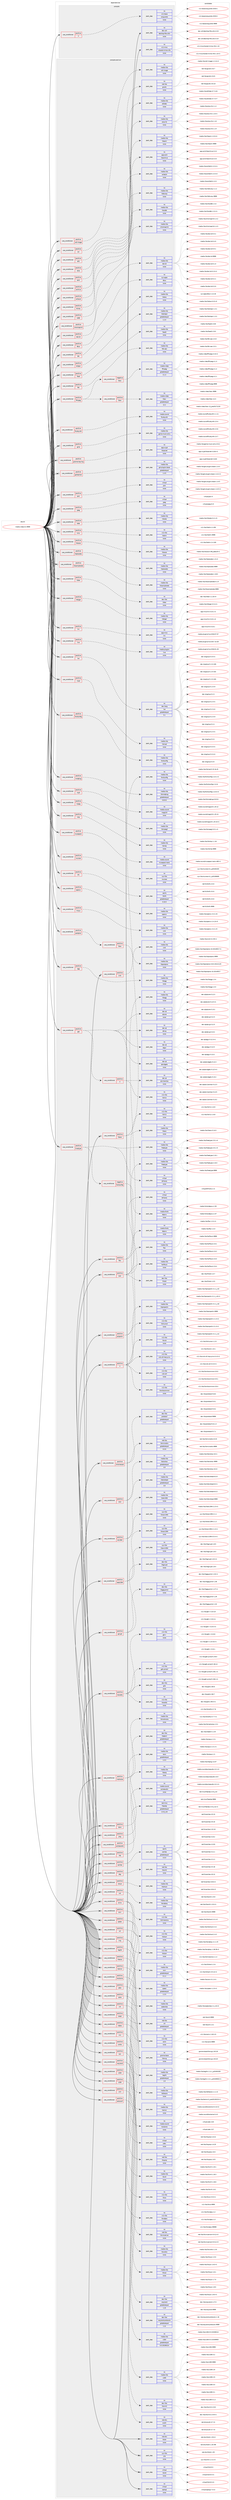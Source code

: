 digraph prolog {

# *************
# Graph options
# *************

newrank=true;
concentrate=true;
compound=true;
graph [rankdir=LR,fontname=Helvetica,fontsize=10,ranksep=1.5];#, ranksep=2.5, nodesep=0.2];
edge  [arrowhead=vee];
node  [fontname=Helvetica,fontsize=10];

# **********
# The ebuild
# **********

subgraph cluster_leftcol {
color=gray;
rank=same;
label=<<i>ebuild</i>>;
id [label="media-video/vlc-9999", color=red, width=4, href="../media-video/vlc-9999.svg"];
}

# ****************
# The dependencies
# ****************

subgraph cluster_midcol {
color=gray;
label=<<i>dependencies</i>>;
subgraph cluster_compile {
fillcolor="#eeeeee";
style=filled;
label=<<i>compile</i>>;
subgraph cond197346 {
dependency811125 [label=<<TABLE BORDER="0" CELLBORDER="1" CELLSPACING="0" CELLPADDING="4"><TR><TD ROWSPAN="3" CELLPADDING="10">use_conditional</TD></TR><TR><TD>positive</TD></TR><TR><TD>X</TD></TR></TABLE>>, shape=none, color=red];
subgraph pack599639 {
dependency811126 [label=<<TABLE BORDER="0" CELLBORDER="1" CELLSPACING="0" CELLPADDING="4" WIDTH="220"><TR><TD ROWSPAN="6" CELLPADDING="30">pack_dep</TD></TR><TR><TD WIDTH="110">no</TD></TR><TR><TD>x11-base</TD></TR><TR><TD>xorg-proto</TD></TR><TR><TD>none</TD></TR><TR><TD></TD></TR></TABLE>>, shape=none, color=blue];
}
dependency811125:e -> dependency811126:w [weight=20,style="dashed",arrowhead="vee"];
}
id:e -> dependency811125:w [weight=20,style="solid",arrowhead="vee"];
subgraph pack599640 {
dependency811127 [label=<<TABLE BORDER="0" CELLBORDER="1" CELLSPACING="0" CELLPADDING="4" WIDTH="220"><TR><TD ROWSPAN="6" CELLPADDING="30">pack_dep</TD></TR><TR><TD WIDTH="110">no</TD></TR><TR><TD>dev-util</TD></TR><TR><TD>desktop-file-utils</TD></TR><TR><TD>none</TD></TR><TR><TD></TD></TR></TABLE>>, shape=none, color=blue];
}
id:e -> dependency811127:w [weight=20,style="solid",arrowhead="vee"];
subgraph pack599641 {
dependency811128 [label=<<TABLE BORDER="0" CELLBORDER="1" CELLSPACING="0" CELLPADDING="4" WIDTH="220"><TR><TD ROWSPAN="6" CELLPADDING="30">pack_dep</TD></TR><TR><TD WIDTH="110">no</TD></TR><TR><TD>x11-misc</TD></TR><TR><TD>shared-mime-info</TD></TR><TR><TD>none</TD></TR><TR><TD></TD></TR></TABLE>>, shape=none, color=blue];
}
id:e -> dependency811128:w [weight=20,style="solid",arrowhead="vee"];
}
subgraph cluster_compileandrun {
fillcolor="#eeeeee";
style=filled;
label=<<i>compile and run</i>>;
subgraph cond197347 {
dependency811129 [label=<<TABLE BORDER="0" CELLBORDER="1" CELLSPACING="0" CELLPADDING="4"><TR><TD ROWSPAN="3" CELLPADDING="10">use_conditional</TD></TR><TR><TD>positive</TD></TR><TR><TD>X</TD></TR></TABLE>>, shape=none, color=red];
subgraph pack599642 {
dependency811130 [label=<<TABLE BORDER="0" CELLBORDER="1" CELLSPACING="0" CELLPADDING="4" WIDTH="220"><TR><TD ROWSPAN="6" CELLPADDING="30">pack_dep</TD></TR><TR><TD WIDTH="110">no</TD></TR><TR><TD>x11-libs</TD></TR><TR><TD>libX11</TD></TR><TR><TD>none</TD></TR><TR><TD></TD></TR></TABLE>>, shape=none, color=blue];
}
dependency811129:e -> dependency811130:w [weight=20,style="dashed",arrowhead="vee"];
subgraph pack599643 {
dependency811131 [label=<<TABLE BORDER="0" CELLBORDER="1" CELLSPACING="0" CELLPADDING="4" WIDTH="220"><TR><TD ROWSPAN="6" CELLPADDING="30">pack_dep</TD></TR><TR><TD WIDTH="110">no</TD></TR><TR><TD>x11-libs</TD></TR><TR><TD>libxcb</TD></TR><TR><TD>none</TD></TR><TR><TD></TD></TR></TABLE>>, shape=none, color=blue];
}
dependency811129:e -> dependency811131:w [weight=20,style="dashed",arrowhead="vee"];
subgraph pack599644 {
dependency811132 [label=<<TABLE BORDER="0" CELLBORDER="1" CELLSPACING="0" CELLPADDING="4" WIDTH="220"><TR><TD ROWSPAN="6" CELLPADDING="30">pack_dep</TD></TR><TR><TD WIDTH="110">no</TD></TR><TR><TD>x11-libs</TD></TR><TR><TD>libXcursor</TD></TR><TR><TD>none</TD></TR><TR><TD></TD></TR></TABLE>>, shape=none, color=blue];
}
dependency811129:e -> dependency811132:w [weight=20,style="dashed",arrowhead="vee"];
subgraph pack599645 {
dependency811133 [label=<<TABLE BORDER="0" CELLBORDER="1" CELLSPACING="0" CELLPADDING="4" WIDTH="220"><TR><TD ROWSPAN="6" CELLPADDING="30">pack_dep</TD></TR><TR><TD WIDTH="110">no</TD></TR><TR><TD>x11-libs</TD></TR><TR><TD>libxkbcommon</TD></TR><TR><TD>none</TD></TR><TR><TD></TD></TR></TABLE>>, shape=none, color=blue];
}
dependency811129:e -> dependency811133:w [weight=20,style="dashed",arrowhead="vee"];
subgraph pack599646 {
dependency811134 [label=<<TABLE BORDER="0" CELLBORDER="1" CELLSPACING="0" CELLPADDING="4" WIDTH="220"><TR><TD ROWSPAN="6" CELLPADDING="30">pack_dep</TD></TR><TR><TD WIDTH="110">no</TD></TR><TR><TD>x11-libs</TD></TR><TR><TD>xcb-util</TD></TR><TR><TD>none</TD></TR><TR><TD></TD></TR></TABLE>>, shape=none, color=blue];
}
dependency811129:e -> dependency811134:w [weight=20,style="dashed",arrowhead="vee"];
subgraph pack599647 {
dependency811135 [label=<<TABLE BORDER="0" CELLBORDER="1" CELLSPACING="0" CELLPADDING="4" WIDTH="220"><TR><TD ROWSPAN="6" CELLPADDING="30">pack_dep</TD></TR><TR><TD WIDTH="110">no</TD></TR><TR><TD>x11-libs</TD></TR><TR><TD>xcb-util-keysyms</TD></TR><TR><TD>none</TD></TR><TR><TD></TD></TR></TABLE>>, shape=none, color=blue];
}
dependency811129:e -> dependency811135:w [weight=20,style="dashed",arrowhead="vee"];
}
id:e -> dependency811129:w [weight=20,style="solid",arrowhead="odotvee"];
subgraph cond197348 {
dependency811136 [label=<<TABLE BORDER="0" CELLBORDER="1" CELLSPACING="0" CELLPADDING="4"><TR><TD ROWSPAN="3" CELLPADDING="10">use_conditional</TD></TR><TR><TD>positive</TD></TR><TR><TD>a52</TD></TR></TABLE>>, shape=none, color=red];
subgraph pack599648 {
dependency811137 [label=<<TABLE BORDER="0" CELLBORDER="1" CELLSPACING="0" CELLPADDING="4" WIDTH="220"><TR><TD ROWSPAN="6" CELLPADDING="30">pack_dep</TD></TR><TR><TD WIDTH="110">no</TD></TR><TR><TD>media-libs</TD></TR><TR><TD>a52dec</TD></TR><TR><TD>none</TD></TR><TR><TD></TD></TR></TABLE>>, shape=none, color=blue];
}
dependency811136:e -> dependency811137:w [weight=20,style="dashed",arrowhead="vee"];
}
id:e -> dependency811136:w [weight=20,style="solid",arrowhead="odotvee"];
subgraph cond197349 {
dependency811138 [label=<<TABLE BORDER="0" CELLBORDER="1" CELLSPACING="0" CELLPADDING="4"><TR><TD ROWSPAN="3" CELLPADDING="10">use_conditional</TD></TR><TR><TD>positive</TD></TR><TR><TD>alsa</TD></TR></TABLE>>, shape=none, color=red];
subgraph pack599649 {
dependency811139 [label=<<TABLE BORDER="0" CELLBORDER="1" CELLSPACING="0" CELLPADDING="4" WIDTH="220"><TR><TD ROWSPAN="6" CELLPADDING="30">pack_dep</TD></TR><TR><TD WIDTH="110">no</TD></TR><TR><TD>media-libs</TD></TR><TR><TD>alsa-lib</TD></TR><TR><TD>none</TD></TR><TR><TD></TD></TR></TABLE>>, shape=none, color=blue];
}
dependency811138:e -> dependency811139:w [weight=20,style="dashed",arrowhead="vee"];
}
id:e -> dependency811138:w [weight=20,style="solid",arrowhead="odotvee"];
subgraph cond197350 {
dependency811140 [label=<<TABLE BORDER="0" CELLBORDER="1" CELLSPACING="0" CELLPADDING="4"><TR><TD ROWSPAN="3" CELLPADDING="10">use_conditional</TD></TR><TR><TD>positive</TD></TR><TR><TD>aom</TD></TR></TABLE>>, shape=none, color=red];
subgraph pack599650 {
dependency811141 [label=<<TABLE BORDER="0" CELLBORDER="1" CELLSPACING="0" CELLPADDING="4" WIDTH="220"><TR><TD ROWSPAN="6" CELLPADDING="30">pack_dep</TD></TR><TR><TD WIDTH="110">no</TD></TR><TR><TD>media-libs</TD></TR><TR><TD>libaom</TD></TR><TR><TD>none</TD></TR><TR><TD></TD></TR></TABLE>>, shape=none, color=blue];
}
dependency811140:e -> dependency811141:w [weight=20,style="dashed",arrowhead="vee"];
}
id:e -> dependency811140:w [weight=20,style="solid",arrowhead="odotvee"];
subgraph cond197351 {
dependency811142 [label=<<TABLE BORDER="0" CELLBORDER="1" CELLSPACING="0" CELLPADDING="4"><TR><TD ROWSPAN="3" CELLPADDING="10">use_conditional</TD></TR><TR><TD>positive</TD></TR><TR><TD>archive</TD></TR></TABLE>>, shape=none, color=red];
subgraph pack599651 {
dependency811143 [label=<<TABLE BORDER="0" CELLBORDER="1" CELLSPACING="0" CELLPADDING="4" WIDTH="220"><TR><TD ROWSPAN="6" CELLPADDING="30">pack_dep</TD></TR><TR><TD WIDTH="110">no</TD></TR><TR><TD>app-arch</TD></TR><TR><TD>libarchive</TD></TR><TR><TD>none</TD></TR><TR><TD></TD></TR></TABLE>>, shape=none, color=blue];
}
dependency811142:e -> dependency811143:w [weight=20,style="dashed",arrowhead="vee"];
}
id:e -> dependency811142:w [weight=20,style="solid",arrowhead="odotvee"];
subgraph cond197352 {
dependency811144 [label=<<TABLE BORDER="0" CELLBORDER="1" CELLSPACING="0" CELLPADDING="4"><TR><TD ROWSPAN="3" CELLPADDING="10">use_conditional</TD></TR><TR><TD>positive</TD></TR><TR><TD>aribsub</TD></TR></TABLE>>, shape=none, color=red];
subgraph pack599652 {
dependency811145 [label=<<TABLE BORDER="0" CELLBORDER="1" CELLSPACING="0" CELLPADDING="4" WIDTH="220"><TR><TD ROWSPAN="6" CELLPADDING="30">pack_dep</TD></TR><TR><TD WIDTH="110">no</TD></TR><TR><TD>media-libs</TD></TR><TR><TD>aribb24</TD></TR><TR><TD>none</TD></TR><TR><TD></TD></TR></TABLE>>, shape=none, color=blue];
}
dependency811144:e -> dependency811145:w [weight=20,style="dashed",arrowhead="vee"];
}
id:e -> dependency811144:w [weight=20,style="solid",arrowhead="odotvee"];
subgraph cond197353 {
dependency811146 [label=<<TABLE BORDER="0" CELLBORDER="1" CELLSPACING="0" CELLPADDING="4"><TR><TD ROWSPAN="3" CELLPADDING="10">use_conditional</TD></TR><TR><TD>positive</TD></TR><TR><TD>bidi</TD></TR></TABLE>>, shape=none, color=red];
subgraph pack599653 {
dependency811147 [label=<<TABLE BORDER="0" CELLBORDER="1" CELLSPACING="0" CELLPADDING="4" WIDTH="220"><TR><TD ROWSPAN="6" CELLPADDING="30">pack_dep</TD></TR><TR><TD WIDTH="110">no</TD></TR><TR><TD>dev-libs</TD></TR><TR><TD>fribidi</TD></TR><TR><TD>none</TD></TR><TR><TD></TD></TR></TABLE>>, shape=none, color=blue];
}
dependency811146:e -> dependency811147:w [weight=20,style="dashed",arrowhead="vee"];
subgraph pack599654 {
dependency811148 [label=<<TABLE BORDER="0" CELLBORDER="1" CELLSPACING="0" CELLPADDING="4" WIDTH="220"><TR><TD ROWSPAN="6" CELLPADDING="30">pack_dep</TD></TR><TR><TD WIDTH="110">no</TD></TR><TR><TD>media-libs</TD></TR><TR><TD>freetype</TD></TR><TR><TD>none</TD></TR><TR><TD></TD></TR></TABLE>>, shape=none, color=blue];
}
dependency811146:e -> dependency811148:w [weight=20,style="dashed",arrowhead="vee"];
subgraph pack599655 {
dependency811149 [label=<<TABLE BORDER="0" CELLBORDER="1" CELLSPACING="0" CELLPADDING="4" WIDTH="220"><TR><TD ROWSPAN="6" CELLPADDING="30">pack_dep</TD></TR><TR><TD WIDTH="110">no</TD></TR><TR><TD>media-libs</TD></TR><TR><TD>harfbuzz</TD></TR><TR><TD>none</TD></TR><TR><TD></TD></TR></TABLE>>, shape=none, color=blue];
}
dependency811146:e -> dependency811149:w [weight=20,style="dashed",arrowhead="vee"];
subgraph pack599656 {
dependency811150 [label=<<TABLE BORDER="0" CELLBORDER="1" CELLSPACING="0" CELLPADDING="4" WIDTH="220"><TR><TD ROWSPAN="6" CELLPADDING="30">pack_dep</TD></TR><TR><TD WIDTH="110">no</TD></TR><TR><TD>virtual</TD></TR><TR><TD>ttf-fonts</TD></TR><TR><TD>none</TD></TR><TR><TD></TD></TR></TABLE>>, shape=none, color=blue];
}
dependency811146:e -> dependency811150:w [weight=20,style="dashed",arrowhead="vee"];
}
id:e -> dependency811146:w [weight=20,style="solid",arrowhead="odotvee"];
subgraph cond197354 {
dependency811151 [label=<<TABLE BORDER="0" CELLBORDER="1" CELLSPACING="0" CELLPADDING="4"><TR><TD ROWSPAN="3" CELLPADDING="10">use_conditional</TD></TR><TR><TD>positive</TD></TR><TR><TD>bluray</TD></TR></TABLE>>, shape=none, color=red];
subgraph pack599657 {
dependency811152 [label=<<TABLE BORDER="0" CELLBORDER="1" CELLSPACING="0" CELLPADDING="4" WIDTH="220"><TR><TD ROWSPAN="6" CELLPADDING="30">pack_dep</TD></TR><TR><TD WIDTH="110">no</TD></TR><TR><TD>media-libs</TD></TR><TR><TD>libbluray</TD></TR><TR><TD>none</TD></TR><TR><TD></TD></TR></TABLE>>, shape=none, color=blue];
}
dependency811151:e -> dependency811152:w [weight=20,style="dashed",arrowhead="vee"];
}
id:e -> dependency811151:w [weight=20,style="solid",arrowhead="odotvee"];
subgraph cond197355 {
dependency811153 [label=<<TABLE BORDER="0" CELLBORDER="1" CELLSPACING="0" CELLPADDING="4"><TR><TD ROWSPAN="3" CELLPADDING="10">use_conditional</TD></TR><TR><TD>positive</TD></TR><TR><TD>cddb</TD></TR></TABLE>>, shape=none, color=red];
subgraph pack599658 {
dependency811154 [label=<<TABLE BORDER="0" CELLBORDER="1" CELLSPACING="0" CELLPADDING="4" WIDTH="220"><TR><TD ROWSPAN="6" CELLPADDING="30">pack_dep</TD></TR><TR><TD WIDTH="110">no</TD></TR><TR><TD>media-libs</TD></TR><TR><TD>libcddb</TD></TR><TR><TD>none</TD></TR><TR><TD></TD></TR></TABLE>>, shape=none, color=blue];
}
dependency811153:e -> dependency811154:w [weight=20,style="dashed",arrowhead="vee"];
}
id:e -> dependency811153:w [weight=20,style="solid",arrowhead="odotvee"];
subgraph cond197356 {
dependency811155 [label=<<TABLE BORDER="0" CELLBORDER="1" CELLSPACING="0" CELLPADDING="4"><TR><TD ROWSPAN="3" CELLPADDING="10">use_conditional</TD></TR><TR><TD>positive</TD></TR><TR><TD>chromaprint</TD></TR></TABLE>>, shape=none, color=red];
subgraph pack599659 {
dependency811156 [label=<<TABLE BORDER="0" CELLBORDER="1" CELLSPACING="0" CELLPADDING="4" WIDTH="220"><TR><TD ROWSPAN="6" CELLPADDING="30">pack_dep</TD></TR><TR><TD WIDTH="110">no</TD></TR><TR><TD>media-libs</TD></TR><TR><TD>chromaprint</TD></TR><TR><TD>none</TD></TR><TR><TD></TD></TR></TABLE>>, shape=none, color=blue];
}
dependency811155:e -> dependency811156:w [weight=20,style="dashed",arrowhead="vee"];
}
id:e -> dependency811155:w [weight=20,style="solid",arrowhead="odotvee"];
subgraph cond197357 {
dependency811157 [label=<<TABLE BORDER="0" CELLBORDER="1" CELLSPACING="0" CELLPADDING="4"><TR><TD ROWSPAN="3" CELLPADDING="10">use_conditional</TD></TR><TR><TD>positive</TD></TR><TR><TD>chromecast</TD></TR></TABLE>>, shape=none, color=red];
subgraph pack599660 {
dependency811158 [label=<<TABLE BORDER="0" CELLBORDER="1" CELLSPACING="0" CELLPADDING="4" WIDTH="220"><TR><TD ROWSPAN="6" CELLPADDING="30">pack_dep</TD></TR><TR><TD WIDTH="110">no</TD></TR><TR><TD>dev-libs</TD></TR><TR><TD>protobuf</TD></TR><TR><TD>greaterequal</TD></TR><TR><TD>2.5.0</TD></TR></TABLE>>, shape=none, color=blue];
}
dependency811157:e -> dependency811158:w [weight=20,style="dashed",arrowhead="vee"];
subgraph pack599661 {
dependency811159 [label=<<TABLE BORDER="0" CELLBORDER="1" CELLSPACING="0" CELLPADDING="4" WIDTH="220"><TR><TD ROWSPAN="6" CELLPADDING="30">pack_dep</TD></TR><TR><TD WIDTH="110">no</TD></TR><TR><TD>net-libs</TD></TR><TR><TD>libmicrodns</TD></TR><TR><TD>greaterequal</TD></TR><TR><TD>0.0.9</TD></TR></TABLE>>, shape=none, color=blue];
}
dependency811157:e -> dependency811159:w [weight=20,style="dashed",arrowhead="vee"];
}
id:e -> dependency811157:w [weight=20,style="solid",arrowhead="odotvee"];
subgraph cond197358 {
dependency811160 [label=<<TABLE BORDER="0" CELLBORDER="1" CELLSPACING="0" CELLPADDING="4"><TR><TD ROWSPAN="3" CELLPADDING="10">use_conditional</TD></TR><TR><TD>positive</TD></TR><TR><TD>dav1d</TD></TR></TABLE>>, shape=none, color=red];
subgraph pack599662 {
dependency811161 [label=<<TABLE BORDER="0" CELLBORDER="1" CELLSPACING="0" CELLPADDING="4" WIDTH="220"><TR><TD ROWSPAN="6" CELLPADDING="30">pack_dep</TD></TR><TR><TD WIDTH="110">no</TD></TR><TR><TD>media-libs</TD></TR><TR><TD>dav1d</TD></TR><TR><TD>none</TD></TR><TR><TD></TD></TR></TABLE>>, shape=none, color=blue];
}
dependency811160:e -> dependency811161:w [weight=20,style="dashed",arrowhead="vee"];
}
id:e -> dependency811160:w [weight=20,style="solid",arrowhead="odotvee"];
subgraph cond197359 {
dependency811162 [label=<<TABLE BORDER="0" CELLBORDER="1" CELLSPACING="0" CELLPADDING="4"><TR><TD ROWSPAN="3" CELLPADDING="10">use_conditional</TD></TR><TR><TD>positive</TD></TR><TR><TD>dbus</TD></TR></TABLE>>, shape=none, color=red];
subgraph pack599663 {
dependency811163 [label=<<TABLE BORDER="0" CELLBORDER="1" CELLSPACING="0" CELLPADDING="4" WIDTH="220"><TR><TD ROWSPAN="6" CELLPADDING="30">pack_dep</TD></TR><TR><TD WIDTH="110">no</TD></TR><TR><TD>sys-apps</TD></TR><TR><TD>dbus</TD></TR><TR><TD>none</TD></TR><TR><TD></TD></TR></TABLE>>, shape=none, color=blue];
}
dependency811162:e -> dependency811163:w [weight=20,style="dashed",arrowhead="vee"];
}
id:e -> dependency811162:w [weight=20,style="solid",arrowhead="odotvee"];
subgraph cond197360 {
dependency811164 [label=<<TABLE BORDER="0" CELLBORDER="1" CELLSPACING="0" CELLPADDING="4"><TR><TD ROWSPAN="3" CELLPADDING="10">use_conditional</TD></TR><TR><TD>positive</TD></TR><TR><TD>dc1394</TD></TR></TABLE>>, shape=none, color=red];
subgraph pack599664 {
dependency811165 [label=<<TABLE BORDER="0" CELLBORDER="1" CELLSPACING="0" CELLPADDING="4" WIDTH="220"><TR><TD ROWSPAN="6" CELLPADDING="30">pack_dep</TD></TR><TR><TD WIDTH="110">no</TD></TR><TR><TD>media-libs</TD></TR><TR><TD>libdc1394</TD></TR><TR><TD>none</TD></TR><TR><TD></TD></TR></TABLE>>, shape=none, color=blue];
}
dependency811164:e -> dependency811165:w [weight=20,style="dashed",arrowhead="vee"];
subgraph pack599665 {
dependency811166 [label=<<TABLE BORDER="0" CELLBORDER="1" CELLSPACING="0" CELLPADDING="4" WIDTH="220"><TR><TD ROWSPAN="6" CELLPADDING="30">pack_dep</TD></TR><TR><TD WIDTH="110">no</TD></TR><TR><TD>sys-libs</TD></TR><TR><TD>libraw1394</TD></TR><TR><TD>none</TD></TR><TR><TD></TD></TR></TABLE>>, shape=none, color=blue];
}
dependency811164:e -> dependency811166:w [weight=20,style="dashed",arrowhead="vee"];
}
id:e -> dependency811164:w [weight=20,style="solid",arrowhead="odotvee"];
subgraph cond197361 {
dependency811167 [label=<<TABLE BORDER="0" CELLBORDER="1" CELLSPACING="0" CELLPADDING="4"><TR><TD ROWSPAN="3" CELLPADDING="10">use_conditional</TD></TR><TR><TD>positive</TD></TR><TR><TD>dts</TD></TR></TABLE>>, shape=none, color=red];
subgraph pack599666 {
dependency811168 [label=<<TABLE BORDER="0" CELLBORDER="1" CELLSPACING="0" CELLPADDING="4" WIDTH="220"><TR><TD ROWSPAN="6" CELLPADDING="30">pack_dep</TD></TR><TR><TD WIDTH="110">no</TD></TR><TR><TD>media-libs</TD></TR><TR><TD>libdca</TD></TR><TR><TD>none</TD></TR><TR><TD></TD></TR></TABLE>>, shape=none, color=blue];
}
dependency811167:e -> dependency811168:w [weight=20,style="dashed",arrowhead="vee"];
}
id:e -> dependency811167:w [weight=20,style="solid",arrowhead="odotvee"];
subgraph cond197362 {
dependency811169 [label=<<TABLE BORDER="0" CELLBORDER="1" CELLSPACING="0" CELLPADDING="4"><TR><TD ROWSPAN="3" CELLPADDING="10">use_conditional</TD></TR><TR><TD>positive</TD></TR><TR><TD>dvbpsi</TD></TR></TABLE>>, shape=none, color=red];
subgraph pack599667 {
dependency811170 [label=<<TABLE BORDER="0" CELLBORDER="1" CELLSPACING="0" CELLPADDING="4" WIDTH="220"><TR><TD ROWSPAN="6" CELLPADDING="30">pack_dep</TD></TR><TR><TD WIDTH="110">no</TD></TR><TR><TD>media-libs</TD></TR><TR><TD>libdvbpsi</TD></TR><TR><TD>greaterequal</TD></TR><TR><TD>1.2.0</TD></TR></TABLE>>, shape=none, color=blue];
}
dependency811169:e -> dependency811170:w [weight=20,style="dashed",arrowhead="vee"];
}
id:e -> dependency811169:w [weight=20,style="solid",arrowhead="odotvee"];
subgraph cond197363 {
dependency811171 [label=<<TABLE BORDER="0" CELLBORDER="1" CELLSPACING="0" CELLPADDING="4"><TR><TD ROWSPAN="3" CELLPADDING="10">use_conditional</TD></TR><TR><TD>positive</TD></TR><TR><TD>dvd</TD></TR></TABLE>>, shape=none, color=red];
subgraph pack599668 {
dependency811172 [label=<<TABLE BORDER="0" CELLBORDER="1" CELLSPACING="0" CELLPADDING="4" WIDTH="220"><TR><TD ROWSPAN="6" CELLPADDING="30">pack_dep</TD></TR><TR><TD WIDTH="110">no</TD></TR><TR><TD>media-libs</TD></TR><TR><TD>libdvdnav</TD></TR><TR><TD>greaterequal</TD></TR><TR><TD>4.9</TD></TR></TABLE>>, shape=none, color=blue];
}
dependency811171:e -> dependency811172:w [weight=20,style="dashed",arrowhead="vee"];
subgraph pack599669 {
dependency811173 [label=<<TABLE BORDER="0" CELLBORDER="1" CELLSPACING="0" CELLPADDING="4" WIDTH="220"><TR><TD ROWSPAN="6" CELLPADDING="30">pack_dep</TD></TR><TR><TD WIDTH="110">no</TD></TR><TR><TD>media-libs</TD></TR><TR><TD>libdvdread</TD></TR><TR><TD>greaterequal</TD></TR><TR><TD>4.9</TD></TR></TABLE>>, shape=none, color=blue];
}
dependency811171:e -> dependency811173:w [weight=20,style="dashed",arrowhead="vee"];
}
id:e -> dependency811171:w [weight=20,style="solid",arrowhead="odotvee"];
subgraph cond197364 {
dependency811174 [label=<<TABLE BORDER="0" CELLBORDER="1" CELLSPACING="0" CELLPADDING="4"><TR><TD ROWSPAN="3" CELLPADDING="10">use_conditional</TD></TR><TR><TD>positive</TD></TR><TR><TD>faad</TD></TR></TABLE>>, shape=none, color=red];
subgraph pack599670 {
dependency811175 [label=<<TABLE BORDER="0" CELLBORDER="1" CELLSPACING="0" CELLPADDING="4" WIDTH="220"><TR><TD ROWSPAN="6" CELLPADDING="30">pack_dep</TD></TR><TR><TD WIDTH="110">no</TD></TR><TR><TD>media-libs</TD></TR><TR><TD>faad2</TD></TR><TR><TD>none</TD></TR><TR><TD></TD></TR></TABLE>>, shape=none, color=blue];
}
dependency811174:e -> dependency811175:w [weight=20,style="dashed",arrowhead="vee"];
}
id:e -> dependency811174:w [weight=20,style="solid",arrowhead="odotvee"];
subgraph cond197365 {
dependency811176 [label=<<TABLE BORDER="0" CELLBORDER="1" CELLSPACING="0" CELLPADDING="4"><TR><TD ROWSPAN="3" CELLPADDING="10">use_conditional</TD></TR><TR><TD>positive</TD></TR><TR><TD>fdk</TD></TR></TABLE>>, shape=none, color=red];
subgraph pack599671 {
dependency811177 [label=<<TABLE BORDER="0" CELLBORDER="1" CELLSPACING="0" CELLPADDING="4" WIDTH="220"><TR><TD ROWSPAN="6" CELLPADDING="30">pack_dep</TD></TR><TR><TD WIDTH="110">no</TD></TR><TR><TD>media-libs</TD></TR><TR><TD>fdk-aac</TD></TR><TR><TD>none</TD></TR><TR><TD></TD></TR></TABLE>>, shape=none, color=blue];
}
dependency811176:e -> dependency811177:w [weight=20,style="dashed",arrowhead="vee"];
}
id:e -> dependency811176:w [weight=20,style="solid",arrowhead="odotvee"];
subgraph cond197366 {
dependency811178 [label=<<TABLE BORDER="0" CELLBORDER="1" CELLSPACING="0" CELLPADDING="4"><TR><TD ROWSPAN="3" CELLPADDING="10">use_conditional</TD></TR><TR><TD>positive</TD></TR><TR><TD>ffmpeg</TD></TR></TABLE>>, shape=none, color=red];
subgraph cond197367 {
dependency811179 [label=<<TABLE BORDER="0" CELLBORDER="1" CELLSPACING="0" CELLPADDING="4"><TR><TD ROWSPAN="3" CELLPADDING="10">use_conditional</TD></TR><TR><TD>negative</TD></TR><TR><TD>libav</TD></TR></TABLE>>, shape=none, color=red];
subgraph pack599672 {
dependency811180 [label=<<TABLE BORDER="0" CELLBORDER="1" CELLSPACING="0" CELLPADDING="4" WIDTH="220"><TR><TD ROWSPAN="6" CELLPADDING="30">pack_dep</TD></TR><TR><TD WIDTH="110">no</TD></TR><TR><TD>media-video</TD></TR><TR><TD>ffmpeg</TD></TR><TR><TD>greaterequal</TD></TR><TR><TD>3.1.3</TD></TR></TABLE>>, shape=none, color=blue];
}
dependency811179:e -> dependency811180:w [weight=20,style="dashed",arrowhead="vee"];
}
dependency811178:e -> dependency811179:w [weight=20,style="dashed",arrowhead="vee"];
subgraph cond197368 {
dependency811181 [label=<<TABLE BORDER="0" CELLBORDER="1" CELLSPACING="0" CELLPADDING="4"><TR><TD ROWSPAN="3" CELLPADDING="10">use_conditional</TD></TR><TR><TD>positive</TD></TR><TR><TD>libav</TD></TR></TABLE>>, shape=none, color=red];
subgraph pack599673 {
dependency811182 [label=<<TABLE BORDER="0" CELLBORDER="1" CELLSPACING="0" CELLPADDING="4" WIDTH="220"><TR><TD ROWSPAN="6" CELLPADDING="30">pack_dep</TD></TR><TR><TD WIDTH="110">no</TD></TR><TR><TD>media-video</TD></TR><TR><TD>libav</TD></TR><TR><TD>greaterequal</TD></TR><TR><TD>12.2</TD></TR></TABLE>>, shape=none, color=blue];
}
dependency811181:e -> dependency811182:w [weight=20,style="dashed",arrowhead="vee"];
}
dependency811178:e -> dependency811181:w [weight=20,style="dashed",arrowhead="vee"];
}
id:e -> dependency811178:w [weight=20,style="solid",arrowhead="odotvee"];
subgraph cond197369 {
dependency811183 [label=<<TABLE BORDER="0" CELLBORDER="1" CELLSPACING="0" CELLPADDING="4"><TR><TD ROWSPAN="3" CELLPADDING="10">use_conditional</TD></TR><TR><TD>positive</TD></TR><TR><TD>flac</TD></TR></TABLE>>, shape=none, color=red];
subgraph pack599674 {
dependency811184 [label=<<TABLE BORDER="0" CELLBORDER="1" CELLSPACING="0" CELLPADDING="4" WIDTH="220"><TR><TD ROWSPAN="6" CELLPADDING="30">pack_dep</TD></TR><TR><TD WIDTH="110">no</TD></TR><TR><TD>media-libs</TD></TR><TR><TD>flac</TD></TR><TR><TD>none</TD></TR><TR><TD></TD></TR></TABLE>>, shape=none, color=blue];
}
dependency811183:e -> dependency811184:w [weight=20,style="dashed",arrowhead="vee"];
subgraph pack599675 {
dependency811185 [label=<<TABLE BORDER="0" CELLBORDER="1" CELLSPACING="0" CELLPADDING="4" WIDTH="220"><TR><TD ROWSPAN="6" CELLPADDING="30">pack_dep</TD></TR><TR><TD WIDTH="110">no</TD></TR><TR><TD>media-libs</TD></TR><TR><TD>libogg</TD></TR><TR><TD>none</TD></TR><TR><TD></TD></TR></TABLE>>, shape=none, color=blue];
}
dependency811183:e -> dependency811185:w [weight=20,style="dashed",arrowhead="vee"];
}
id:e -> dependency811183:w [weight=20,style="solid",arrowhead="odotvee"];
subgraph cond197370 {
dependency811186 [label=<<TABLE BORDER="0" CELLBORDER="1" CELLSPACING="0" CELLPADDING="4"><TR><TD ROWSPAN="3" CELLPADDING="10">use_conditional</TD></TR><TR><TD>positive</TD></TR><TR><TD>fluidsynth</TD></TR></TABLE>>, shape=none, color=red];
subgraph pack599676 {
dependency811187 [label=<<TABLE BORDER="0" CELLBORDER="1" CELLSPACING="0" CELLPADDING="4" WIDTH="220"><TR><TD ROWSPAN="6" CELLPADDING="30">pack_dep</TD></TR><TR><TD WIDTH="110">no</TD></TR><TR><TD>media-sound</TD></TR><TR><TD>fluidsynth</TD></TR><TR><TD>none</TD></TR><TR><TD></TD></TR></TABLE>>, shape=none, color=blue];
}
dependency811186:e -> dependency811187:w [weight=20,style="dashed",arrowhead="vee"];
}
id:e -> dependency811186:w [weight=20,style="solid",arrowhead="odotvee"];
subgraph cond197371 {
dependency811188 [label=<<TABLE BORDER="0" CELLBORDER="1" CELLSPACING="0" CELLPADDING="4"><TR><TD ROWSPAN="3" CELLPADDING="10">use_conditional</TD></TR><TR><TD>positive</TD></TR><TR><TD>fontconfig</TD></TR></TABLE>>, shape=none, color=red];
subgraph pack599677 {
dependency811189 [label=<<TABLE BORDER="0" CELLBORDER="1" CELLSPACING="0" CELLPADDING="4" WIDTH="220"><TR><TD ROWSPAN="6" CELLPADDING="30">pack_dep</TD></TR><TR><TD WIDTH="110">no</TD></TR><TR><TD>media-libs</TD></TR><TR><TD>fontconfig</TD></TR><TR><TD>none</TD></TR><TR><TD></TD></TR></TABLE>>, shape=none, color=blue];
}
dependency811188:e -> dependency811189:w [weight=20,style="dashed",arrowhead="vee"];
}
id:e -> dependency811188:w [weight=20,style="solid",arrowhead="odotvee"];
subgraph cond197372 {
dependency811190 [label=<<TABLE BORDER="0" CELLBORDER="1" CELLSPACING="0" CELLPADDING="4"><TR><TD ROWSPAN="3" CELLPADDING="10">use_conditional</TD></TR><TR><TD>positive</TD></TR><TR><TD>gcrypt</TD></TR></TABLE>>, shape=none, color=red];
subgraph pack599678 {
dependency811191 [label=<<TABLE BORDER="0" CELLBORDER="1" CELLSPACING="0" CELLPADDING="4" WIDTH="220"><TR><TD ROWSPAN="6" CELLPADDING="30">pack_dep</TD></TR><TR><TD WIDTH="110">no</TD></TR><TR><TD>dev-libs</TD></TR><TR><TD>libgcrypt</TD></TR><TR><TD>none</TD></TR><TR><TD></TD></TR></TABLE>>, shape=none, color=blue];
}
dependency811190:e -> dependency811191:w [weight=20,style="dashed",arrowhead="vee"];
subgraph pack599679 {
dependency811192 [label=<<TABLE BORDER="0" CELLBORDER="1" CELLSPACING="0" CELLPADDING="4" WIDTH="220"><TR><TD ROWSPAN="6" CELLPADDING="30">pack_dep</TD></TR><TR><TD WIDTH="110">no</TD></TR><TR><TD>dev-libs</TD></TR><TR><TD>libgpg-error</TD></TR><TR><TD>none</TD></TR><TR><TD></TD></TR></TABLE>>, shape=none, color=blue];
}
dependency811190:e -> dependency811192:w [weight=20,style="dashed",arrowhead="vee"];
}
id:e -> dependency811190:w [weight=20,style="solid",arrowhead="odotvee"];
subgraph cond197373 {
dependency811193 [label=<<TABLE BORDER="0" CELLBORDER="1" CELLSPACING="0" CELLPADDING="4"><TR><TD ROWSPAN="3" CELLPADDING="10">use_conditional</TD></TR><TR><TD>positive</TD></TR><TR><TD>gme</TD></TR></TABLE>>, shape=none, color=red];
subgraph pack599680 {
dependency811194 [label=<<TABLE BORDER="0" CELLBORDER="1" CELLSPACING="0" CELLPADDING="4" WIDTH="220"><TR><TD ROWSPAN="6" CELLPADDING="30">pack_dep</TD></TR><TR><TD WIDTH="110">no</TD></TR><TR><TD>media-libs</TD></TR><TR><TD>game-music-emu</TD></TR><TR><TD>none</TD></TR><TR><TD></TD></TR></TABLE>>, shape=none, color=blue];
}
dependency811193:e -> dependency811194:w [weight=20,style="dashed",arrowhead="vee"];
}
id:e -> dependency811193:w [weight=20,style="solid",arrowhead="odotvee"];
subgraph cond197374 {
dependency811195 [label=<<TABLE BORDER="0" CELLBORDER="1" CELLSPACING="0" CELLPADDING="4"><TR><TD ROWSPAN="3" CELLPADDING="10">use_conditional</TD></TR><TR><TD>positive</TD></TR><TR><TD>gnome-keyring</TD></TR></TABLE>>, shape=none, color=red];
subgraph pack599681 {
dependency811196 [label=<<TABLE BORDER="0" CELLBORDER="1" CELLSPACING="0" CELLPADDING="4" WIDTH="220"><TR><TD ROWSPAN="6" CELLPADDING="30">pack_dep</TD></TR><TR><TD WIDTH="110">no</TD></TR><TR><TD>app-crypt</TD></TR><TR><TD>libsecret</TD></TR><TR><TD>none</TD></TR><TR><TD></TD></TR></TABLE>>, shape=none, color=blue];
}
dependency811195:e -> dependency811196:w [weight=20,style="dashed",arrowhead="vee"];
}
id:e -> dependency811195:w [weight=20,style="solid",arrowhead="odotvee"];
subgraph cond197375 {
dependency811197 [label=<<TABLE BORDER="0" CELLBORDER="1" CELLSPACING="0" CELLPADDING="4"><TR><TD ROWSPAN="3" CELLPADDING="10">use_conditional</TD></TR><TR><TD>positive</TD></TR><TR><TD>gstreamer</TD></TR></TABLE>>, shape=none, color=red];
subgraph pack599682 {
dependency811198 [label=<<TABLE BORDER="0" CELLBORDER="1" CELLSPACING="0" CELLPADDING="4" WIDTH="220"><TR><TD ROWSPAN="6" CELLPADDING="30">pack_dep</TD></TR><TR><TD WIDTH="110">no</TD></TR><TR><TD>media-libs</TD></TR><TR><TD>gst-plugins-base</TD></TR><TR><TD>greaterequal</TD></TR><TR><TD>1.4.5</TD></TR></TABLE>>, shape=none, color=blue];
}
dependency811197:e -> dependency811198:w [weight=20,style="dashed",arrowhead="vee"];
}
id:e -> dependency811197:w [weight=20,style="solid",arrowhead="odotvee"];
subgraph cond197376 {
dependency811199 [label=<<TABLE BORDER="0" CELLBORDER="1" CELLSPACING="0" CELLPADDING="4"><TR><TD ROWSPAN="3" CELLPADDING="10">use_conditional</TD></TR><TR><TD>positive</TD></TR><TR><TD>ieee1394</TD></TR></TABLE>>, shape=none, color=red];
subgraph pack599683 {
dependency811200 [label=<<TABLE BORDER="0" CELLBORDER="1" CELLSPACING="0" CELLPADDING="4" WIDTH="220"><TR><TD ROWSPAN="6" CELLPADDING="30">pack_dep</TD></TR><TR><TD WIDTH="110">no</TD></TR><TR><TD>sys-libs</TD></TR><TR><TD>libavc1394</TD></TR><TR><TD>none</TD></TR><TR><TD></TD></TR></TABLE>>, shape=none, color=blue];
}
dependency811199:e -> dependency811200:w [weight=20,style="dashed",arrowhead="vee"];
subgraph pack599684 {
dependency811201 [label=<<TABLE BORDER="0" CELLBORDER="1" CELLSPACING="0" CELLPADDING="4" WIDTH="220"><TR><TD ROWSPAN="6" CELLPADDING="30">pack_dep</TD></TR><TR><TD WIDTH="110">no</TD></TR><TR><TD>sys-libs</TD></TR><TR><TD>libraw1394</TD></TR><TR><TD>none</TD></TR><TR><TD></TD></TR></TABLE>>, shape=none, color=blue];
}
dependency811199:e -> dependency811201:w [weight=20,style="dashed",arrowhead="vee"];
}
id:e -> dependency811199:w [weight=20,style="solid",arrowhead="odotvee"];
subgraph cond197377 {
dependency811202 [label=<<TABLE BORDER="0" CELLBORDER="1" CELLSPACING="0" CELLPADDING="4"><TR><TD ROWSPAN="3" CELLPADDING="10">use_conditional</TD></TR><TR><TD>positive</TD></TR><TR><TD>jack</TD></TR></TABLE>>, shape=none, color=red];
subgraph pack599685 {
dependency811203 [label=<<TABLE BORDER="0" CELLBORDER="1" CELLSPACING="0" CELLPADDING="4" WIDTH="220"><TR><TD ROWSPAN="6" CELLPADDING="30">pack_dep</TD></TR><TR><TD WIDTH="110">no</TD></TR><TR><TD>virtual</TD></TR><TR><TD>jack</TD></TR><TR><TD>none</TD></TR><TR><TD></TD></TR></TABLE>>, shape=none, color=blue];
}
dependency811202:e -> dependency811203:w [weight=20,style="dashed",arrowhead="vee"];
}
id:e -> dependency811202:w [weight=20,style="solid",arrowhead="odotvee"];
subgraph cond197378 {
dependency811204 [label=<<TABLE BORDER="0" CELLBORDER="1" CELLSPACING="0" CELLPADDING="4"><TR><TD ROWSPAN="3" CELLPADDING="10">use_conditional</TD></TR><TR><TD>positive</TD></TR><TR><TD>jpeg</TD></TR></TABLE>>, shape=none, color=red];
subgraph pack599686 {
dependency811205 [label=<<TABLE BORDER="0" CELLBORDER="1" CELLSPACING="0" CELLPADDING="4" WIDTH="220"><TR><TD ROWSPAN="6" CELLPADDING="30">pack_dep</TD></TR><TR><TD WIDTH="110">no</TD></TR><TR><TD>virtual</TD></TR><TR><TD>jpeg</TD></TR><TR><TD>none</TD></TR><TR><TD></TD></TR></TABLE>>, shape=none, color=blue];
}
dependency811204:e -> dependency811205:w [weight=20,style="dashed",arrowhead="vee"];
}
id:e -> dependency811204:w [weight=20,style="solid",arrowhead="odotvee"];
subgraph cond197379 {
dependency811206 [label=<<TABLE BORDER="0" CELLBORDER="1" CELLSPACING="0" CELLPADDING="4"><TR><TD ROWSPAN="3" CELLPADDING="10">use_conditional</TD></TR><TR><TD>positive</TD></TR><TR><TD>kate</TD></TR></TABLE>>, shape=none, color=red];
subgraph pack599687 {
dependency811207 [label=<<TABLE BORDER="0" CELLBORDER="1" CELLSPACING="0" CELLPADDING="4" WIDTH="220"><TR><TD ROWSPAN="6" CELLPADDING="30">pack_dep</TD></TR><TR><TD WIDTH="110">no</TD></TR><TR><TD>media-libs</TD></TR><TR><TD>libkate</TD></TR><TR><TD>none</TD></TR><TR><TD></TD></TR></TABLE>>, shape=none, color=blue];
}
dependency811206:e -> dependency811207:w [weight=20,style="dashed",arrowhead="vee"];
}
id:e -> dependency811206:w [weight=20,style="solid",arrowhead="odotvee"];
subgraph cond197380 {
dependency811208 [label=<<TABLE BORDER="0" CELLBORDER="1" CELLSPACING="0" CELLPADDING="4"><TR><TD ROWSPAN="3" CELLPADDING="10">use_conditional</TD></TR><TR><TD>positive</TD></TR><TR><TD>kms</TD></TR></TABLE>>, shape=none, color=red];
subgraph pack599688 {
dependency811209 [label=<<TABLE BORDER="0" CELLBORDER="1" CELLSPACING="0" CELLPADDING="4" WIDTH="220"><TR><TD ROWSPAN="6" CELLPADDING="30">pack_dep</TD></TR><TR><TD WIDTH="110">no</TD></TR><TR><TD>x11-libs</TD></TR><TR><TD>libdrm</TD></TR><TR><TD>none</TD></TR><TR><TD></TD></TR></TABLE>>, shape=none, color=blue];
}
dependency811208:e -> dependency811209:w [weight=20,style="dashed",arrowhead="vee"];
}
id:e -> dependency811208:w [weight=20,style="solid",arrowhead="odotvee"];
subgraph cond197381 {
dependency811210 [label=<<TABLE BORDER="0" CELLBORDER="1" CELLSPACING="0" CELLPADDING="4"><TR><TD ROWSPAN="3" CELLPADDING="10">use_conditional</TD></TR><TR><TD>positive</TD></TR><TR><TD>libass</TD></TR></TABLE>>, shape=none, color=red];
subgraph pack599689 {
dependency811211 [label=<<TABLE BORDER="0" CELLBORDER="1" CELLSPACING="0" CELLPADDING="4" WIDTH="220"><TR><TD ROWSPAN="6" CELLPADDING="30">pack_dep</TD></TR><TR><TD WIDTH="110">no</TD></TR><TR><TD>media-libs</TD></TR><TR><TD>fontconfig</TD></TR><TR><TD>none</TD></TR><TR><TD></TD></TR></TABLE>>, shape=none, color=blue];
}
dependency811210:e -> dependency811211:w [weight=20,style="dashed",arrowhead="vee"];
subgraph pack599690 {
dependency811212 [label=<<TABLE BORDER="0" CELLBORDER="1" CELLSPACING="0" CELLPADDING="4" WIDTH="220"><TR><TD ROWSPAN="6" CELLPADDING="30">pack_dep</TD></TR><TR><TD WIDTH="110">no</TD></TR><TR><TD>media-libs</TD></TR><TR><TD>libass</TD></TR><TR><TD>none</TD></TR><TR><TD></TD></TR></TABLE>>, shape=none, color=blue];
}
dependency811210:e -> dependency811212:w [weight=20,style="dashed",arrowhead="vee"];
}
id:e -> dependency811210:w [weight=20,style="solid",arrowhead="odotvee"];
subgraph cond197382 {
dependency811213 [label=<<TABLE BORDER="0" CELLBORDER="1" CELLSPACING="0" CELLPADDING="4"><TR><TD ROWSPAN="3" CELLPADDING="10">use_conditional</TD></TR><TR><TD>positive</TD></TR><TR><TD>libcaca</TD></TR></TABLE>>, shape=none, color=red];
subgraph pack599691 {
dependency811214 [label=<<TABLE BORDER="0" CELLBORDER="1" CELLSPACING="0" CELLPADDING="4" WIDTH="220"><TR><TD ROWSPAN="6" CELLPADDING="30">pack_dep</TD></TR><TR><TD WIDTH="110">no</TD></TR><TR><TD>media-libs</TD></TR><TR><TD>libcaca</TD></TR><TR><TD>none</TD></TR><TR><TD></TD></TR></TABLE>>, shape=none, color=blue];
}
dependency811213:e -> dependency811214:w [weight=20,style="dashed",arrowhead="vee"];
}
id:e -> dependency811213:w [weight=20,style="solid",arrowhead="odotvee"];
subgraph cond197383 {
dependency811215 [label=<<TABLE BORDER="0" CELLBORDER="1" CELLSPACING="0" CELLPADDING="4"><TR><TD ROWSPAN="3" CELLPADDING="10">use_conditional</TD></TR><TR><TD>positive</TD></TR><TR><TD>libnotify</TD></TR></TABLE>>, shape=none, color=red];
subgraph pack599692 {
dependency811216 [label=<<TABLE BORDER="0" CELLBORDER="1" CELLSPACING="0" CELLPADDING="4" WIDTH="220"><TR><TD ROWSPAN="6" CELLPADDING="30">pack_dep</TD></TR><TR><TD WIDTH="110">no</TD></TR><TR><TD>dev-libs</TD></TR><TR><TD>glib</TD></TR><TR><TD>none</TD></TR><TR><TD></TD></TR></TABLE>>, shape=none, color=blue];
}
dependency811215:e -> dependency811216:w [weight=20,style="dashed",arrowhead="vee"];
subgraph pack599693 {
dependency811217 [label=<<TABLE BORDER="0" CELLBORDER="1" CELLSPACING="0" CELLPADDING="4" WIDTH="220"><TR><TD ROWSPAN="6" CELLPADDING="30">pack_dep</TD></TR><TR><TD WIDTH="110">no</TD></TR><TR><TD>x11-libs</TD></TR><TR><TD>gdk-pixbuf</TD></TR><TR><TD>none</TD></TR><TR><TD></TD></TR></TABLE>>, shape=none, color=blue];
}
dependency811215:e -> dependency811217:w [weight=20,style="dashed",arrowhead="vee"];
subgraph pack599694 {
dependency811218 [label=<<TABLE BORDER="0" CELLBORDER="1" CELLSPACING="0" CELLPADDING="4" WIDTH="220"><TR><TD ROWSPAN="6" CELLPADDING="30">pack_dep</TD></TR><TR><TD WIDTH="110">no</TD></TR><TR><TD>x11-libs</TD></TR><TR><TD>gtk+</TD></TR><TR><TD>none</TD></TR><TR><TD></TD></TR></TABLE>>, shape=none, color=blue];
}
dependency811215:e -> dependency811218:w [weight=20,style="dashed",arrowhead="vee"];
subgraph pack599695 {
dependency811219 [label=<<TABLE BORDER="0" CELLBORDER="1" CELLSPACING="0" CELLPADDING="4" WIDTH="220"><TR><TD ROWSPAN="6" CELLPADDING="30">pack_dep</TD></TR><TR><TD WIDTH="110">no</TD></TR><TR><TD>x11-libs</TD></TR><TR><TD>libnotify</TD></TR><TR><TD>none</TD></TR><TR><TD></TD></TR></TABLE>>, shape=none, color=blue];
}
dependency811215:e -> dependency811219:w [weight=20,style="dashed",arrowhead="vee"];
}
id:e -> dependency811215:w [weight=20,style="solid",arrowhead="odotvee"];
subgraph cond197384 {
dependency811220 [label=<<TABLE BORDER="0" CELLBORDER="1" CELLSPACING="0" CELLPADDING="4"><TR><TD ROWSPAN="3" CELLPADDING="10">use_conditional</TD></TR><TR><TD>positive</TD></TR><TR><TD>libplacebo</TD></TR></TABLE>>, shape=none, color=red];
subgraph pack599696 {
dependency811221 [label=<<TABLE BORDER="0" CELLBORDER="1" CELLSPACING="0" CELLPADDING="4" WIDTH="220"><TR><TD ROWSPAN="6" CELLPADDING="30">pack_dep</TD></TR><TR><TD WIDTH="110">no</TD></TR><TR><TD>media-libs</TD></TR><TR><TD>libplacebo</TD></TR><TR><TD>none</TD></TR><TR><TD></TD></TR></TABLE>>, shape=none, color=blue];
}
dependency811220:e -> dependency811221:w [weight=20,style="dashed",arrowhead="vee"];
}
id:e -> dependency811220:w [weight=20,style="solid",arrowhead="odotvee"];
subgraph cond197385 {
dependency811222 [label=<<TABLE BORDER="0" CELLBORDER="1" CELLSPACING="0" CELLPADDING="4"><TR><TD ROWSPAN="3" CELLPADDING="10">use_conditional</TD></TR><TR><TD>positive</TD></TR><TR><TD>libsamplerate</TD></TR></TABLE>>, shape=none, color=red];
subgraph pack599697 {
dependency811223 [label=<<TABLE BORDER="0" CELLBORDER="1" CELLSPACING="0" CELLPADDING="4" WIDTH="220"><TR><TD ROWSPAN="6" CELLPADDING="30">pack_dep</TD></TR><TR><TD WIDTH="110">no</TD></TR><TR><TD>media-libs</TD></TR><TR><TD>libsamplerate</TD></TR><TR><TD>none</TD></TR><TR><TD></TD></TR></TABLE>>, shape=none, color=blue];
}
dependency811222:e -> dependency811223:w [weight=20,style="dashed",arrowhead="vee"];
}
id:e -> dependency811222:w [weight=20,style="solid",arrowhead="odotvee"];
subgraph cond197386 {
dependency811224 [label=<<TABLE BORDER="0" CELLBORDER="1" CELLSPACING="0" CELLPADDING="4"><TR><TD ROWSPAN="3" CELLPADDING="10">use_conditional</TD></TR><TR><TD>positive</TD></TR><TR><TD>libtar</TD></TR></TABLE>>, shape=none, color=red];
subgraph pack599698 {
dependency811225 [label=<<TABLE BORDER="0" CELLBORDER="1" CELLSPACING="0" CELLPADDING="4" WIDTH="220"><TR><TD ROWSPAN="6" CELLPADDING="30">pack_dep</TD></TR><TR><TD WIDTH="110">no</TD></TR><TR><TD>dev-libs</TD></TR><TR><TD>libtar</TD></TR><TR><TD>none</TD></TR><TR><TD></TD></TR></TABLE>>, shape=none, color=blue];
}
dependency811224:e -> dependency811225:w [weight=20,style="dashed",arrowhead="vee"];
}
id:e -> dependency811224:w [weight=20,style="solid",arrowhead="odotvee"];
subgraph cond197387 {
dependency811226 [label=<<TABLE BORDER="0" CELLBORDER="1" CELLSPACING="0" CELLPADDING="4"><TR><TD ROWSPAN="3" CELLPADDING="10">use_conditional</TD></TR><TR><TD>positive</TD></TR><TR><TD>libtiger</TD></TR></TABLE>>, shape=none, color=red];
subgraph pack599699 {
dependency811227 [label=<<TABLE BORDER="0" CELLBORDER="1" CELLSPACING="0" CELLPADDING="4" WIDTH="220"><TR><TD ROWSPAN="6" CELLPADDING="30">pack_dep</TD></TR><TR><TD WIDTH="110">no</TD></TR><TR><TD>media-libs</TD></TR><TR><TD>libtiger</TD></TR><TR><TD>none</TD></TR><TR><TD></TD></TR></TABLE>>, shape=none, color=blue];
}
dependency811226:e -> dependency811227:w [weight=20,style="dashed",arrowhead="vee"];
}
id:e -> dependency811226:w [weight=20,style="solid",arrowhead="odotvee"];
subgraph cond197388 {
dependency811228 [label=<<TABLE BORDER="0" CELLBORDER="1" CELLSPACING="0" CELLPADDING="4"><TR><TD ROWSPAN="3" CELLPADDING="10">use_conditional</TD></TR><TR><TD>positive</TD></TR><TR><TD>linsys</TD></TR></TABLE>>, shape=none, color=red];
subgraph pack599700 {
dependency811229 [label=<<TABLE BORDER="0" CELLBORDER="1" CELLSPACING="0" CELLPADDING="4" WIDTH="220"><TR><TD ROWSPAN="6" CELLPADDING="30">pack_dep</TD></TR><TR><TD WIDTH="110">no</TD></TR><TR><TD>media-libs</TD></TR><TR><TD>zvbi</TD></TR><TR><TD>none</TD></TR><TR><TD></TD></TR></TABLE>>, shape=none, color=blue];
}
dependency811228:e -> dependency811229:w [weight=20,style="dashed",arrowhead="vee"];
}
id:e -> dependency811228:w [weight=20,style="solid",arrowhead="odotvee"];
subgraph cond197389 {
dependency811230 [label=<<TABLE BORDER="0" CELLBORDER="1" CELLSPACING="0" CELLPADDING="4"><TR><TD ROWSPAN="3" CELLPADDING="10">use_conditional</TD></TR><TR><TD>positive</TD></TR><TR><TD>lirc</TD></TR></TABLE>>, shape=none, color=red];
subgraph pack599701 {
dependency811231 [label=<<TABLE BORDER="0" CELLBORDER="1" CELLSPACING="0" CELLPADDING="4" WIDTH="220"><TR><TD ROWSPAN="6" CELLPADDING="30">pack_dep</TD></TR><TR><TD WIDTH="110">no</TD></TR><TR><TD>app-misc</TD></TR><TR><TD>lirc</TD></TR><TR><TD>none</TD></TR><TR><TD></TD></TR></TABLE>>, shape=none, color=blue];
}
dependency811230:e -> dependency811231:w [weight=20,style="dashed",arrowhead="vee"];
}
id:e -> dependency811230:w [weight=20,style="solid",arrowhead="odotvee"];
subgraph cond197390 {
dependency811232 [label=<<TABLE BORDER="0" CELLBORDER="1" CELLSPACING="0" CELLPADDING="4"><TR><TD ROWSPAN="3" CELLPADDING="10">use_conditional</TD></TR><TR><TD>positive</TD></TR><TR><TD>live</TD></TR></TABLE>>, shape=none, color=red];
subgraph pack599702 {
dependency811233 [label=<<TABLE BORDER="0" CELLBORDER="1" CELLSPACING="0" CELLPADDING="4" WIDTH="220"><TR><TD ROWSPAN="6" CELLPADDING="30">pack_dep</TD></TR><TR><TD WIDTH="110">no</TD></TR><TR><TD>media-plugins</TD></TR><TR><TD>live</TD></TR><TR><TD>none</TD></TR><TR><TD></TD></TR></TABLE>>, shape=none, color=blue];
}
dependency811232:e -> dependency811233:w [weight=20,style="dashed",arrowhead="vee"];
}
id:e -> dependency811232:w [weight=20,style="solid",arrowhead="odotvee"];
subgraph cond197391 {
dependency811234 [label=<<TABLE BORDER="0" CELLBORDER="1" CELLSPACING="0" CELLPADDING="4"><TR><TD ROWSPAN="3" CELLPADDING="10">use_conditional</TD></TR><TR><TD>positive</TD></TR><TR><TD>lua</TD></TR></TABLE>>, shape=none, color=red];
subgraph pack599703 {
dependency811235 [label=<<TABLE BORDER="0" CELLBORDER="1" CELLSPACING="0" CELLPADDING="4" WIDTH="220"><TR><TD ROWSPAN="6" CELLPADDING="30">pack_dep</TD></TR><TR><TD WIDTH="110">no</TD></TR><TR><TD>dev-lang</TD></TR><TR><TD>lua</TD></TR><TR><TD>greaterequal</TD></TR><TR><TD>5.1</TD></TR></TABLE>>, shape=none, color=blue];
}
dependency811234:e -> dependency811235:w [weight=20,style="dashed",arrowhead="vee"];
}
id:e -> dependency811234:w [weight=20,style="solid",arrowhead="odotvee"];
subgraph cond197392 {
dependency811236 [label=<<TABLE BORDER="0" CELLBORDER="1" CELLSPACING="0" CELLPADDING="4"><TR><TD ROWSPAN="3" CELLPADDING="10">use_conditional</TD></TR><TR><TD>positive</TD></TR><TR><TD>mad</TD></TR></TABLE>>, shape=none, color=red];
subgraph pack599704 {
dependency811237 [label=<<TABLE BORDER="0" CELLBORDER="1" CELLSPACING="0" CELLPADDING="4" WIDTH="220"><TR><TD ROWSPAN="6" CELLPADDING="30">pack_dep</TD></TR><TR><TD WIDTH="110">no</TD></TR><TR><TD>media-libs</TD></TR><TR><TD>libmad</TD></TR><TR><TD>none</TD></TR><TR><TD></TD></TR></TABLE>>, shape=none, color=blue];
}
dependency811236:e -> dependency811237:w [weight=20,style="dashed",arrowhead="vee"];
}
id:e -> dependency811236:w [weight=20,style="solid",arrowhead="odotvee"];
subgraph cond197393 {
dependency811238 [label=<<TABLE BORDER="0" CELLBORDER="1" CELLSPACING="0" CELLPADDING="4"><TR><TD ROWSPAN="3" CELLPADDING="10">use_conditional</TD></TR><TR><TD>positive</TD></TR><TR><TD>matroska</TD></TR></TABLE>>, shape=none, color=red];
subgraph pack599705 {
dependency811239 [label=<<TABLE BORDER="0" CELLBORDER="1" CELLSPACING="0" CELLPADDING="4" WIDTH="220"><TR><TD ROWSPAN="6" CELLPADDING="30">pack_dep</TD></TR><TR><TD WIDTH="110">no</TD></TR><TR><TD>dev-libs</TD></TR><TR><TD>libebml</TD></TR><TR><TD>greaterequal</TD></TR><TR><TD>1.3.6</TD></TR></TABLE>>, shape=none, color=blue];
}
dependency811238:e -> dependency811239:w [weight=20,style="dashed",arrowhead="vee"];
subgraph pack599706 {
dependency811240 [label=<<TABLE BORDER="0" CELLBORDER="1" CELLSPACING="0" CELLPADDING="4" WIDTH="220"><TR><TD ROWSPAN="6" CELLPADDING="30">pack_dep</TD></TR><TR><TD WIDTH="110">no</TD></TR><TR><TD>media-libs</TD></TR><TR><TD>libmatroska</TD></TR><TR><TD>none</TD></TR><TR><TD></TD></TR></TABLE>>, shape=none, color=blue];
}
dependency811238:e -> dependency811240:w [weight=20,style="dashed",arrowhead="vee"];
}
id:e -> dependency811238:w [weight=20,style="solid",arrowhead="odotvee"];
subgraph cond197394 {
dependency811241 [label=<<TABLE BORDER="0" CELLBORDER="1" CELLSPACING="0" CELLPADDING="4"><TR><TD ROWSPAN="3" CELLPADDING="10">use_conditional</TD></TR><TR><TD>positive</TD></TR><TR><TD>modplug</TD></TR></TABLE>>, shape=none, color=red];
subgraph pack599707 {
dependency811242 [label=<<TABLE BORDER="0" CELLBORDER="1" CELLSPACING="0" CELLPADDING="4" WIDTH="220"><TR><TD ROWSPAN="6" CELLPADDING="30">pack_dep</TD></TR><TR><TD WIDTH="110">no</TD></TR><TR><TD>media-libs</TD></TR><TR><TD>libmodplug</TD></TR><TR><TD>greaterequal</TD></TR><TR><TD>0.8.9.0</TD></TR></TABLE>>, shape=none, color=blue];
}
dependency811241:e -> dependency811242:w [weight=20,style="dashed",arrowhead="vee"];
}
id:e -> dependency811241:w [weight=20,style="solid",arrowhead="odotvee"];
subgraph cond197395 {
dependency811243 [label=<<TABLE BORDER="0" CELLBORDER="1" CELLSPACING="0" CELLPADDING="4"><TR><TD ROWSPAN="3" CELLPADDING="10">use_conditional</TD></TR><TR><TD>positive</TD></TR><TR><TD>mp3</TD></TR></TABLE>>, shape=none, color=red];
subgraph pack599708 {
dependency811244 [label=<<TABLE BORDER="0" CELLBORDER="1" CELLSPACING="0" CELLPADDING="4" WIDTH="220"><TR><TD ROWSPAN="6" CELLPADDING="30">pack_dep</TD></TR><TR><TD WIDTH="110">no</TD></TR><TR><TD>media-sound</TD></TR><TR><TD>mpg123</TD></TR><TR><TD>none</TD></TR><TR><TD></TD></TR></TABLE>>, shape=none, color=blue];
}
dependency811243:e -> dependency811244:w [weight=20,style="dashed",arrowhead="vee"];
}
id:e -> dependency811243:w [weight=20,style="solid",arrowhead="odotvee"];
subgraph cond197396 {
dependency811245 [label=<<TABLE BORDER="0" CELLBORDER="1" CELLSPACING="0" CELLPADDING="4"><TR><TD ROWSPAN="3" CELLPADDING="10">use_conditional</TD></TR><TR><TD>positive</TD></TR><TR><TD>mpeg</TD></TR></TABLE>>, shape=none, color=red];
subgraph pack599709 {
dependency811246 [label=<<TABLE BORDER="0" CELLBORDER="1" CELLSPACING="0" CELLPADDING="4" WIDTH="220"><TR><TD ROWSPAN="6" CELLPADDING="30">pack_dep</TD></TR><TR><TD WIDTH="110">no</TD></TR><TR><TD>media-libs</TD></TR><TR><TD>libmpeg2</TD></TR><TR><TD>none</TD></TR><TR><TD></TD></TR></TABLE>>, shape=none, color=blue];
}
dependency811245:e -> dependency811246:w [weight=20,style="dashed",arrowhead="vee"];
}
id:e -> dependency811245:w [weight=20,style="solid",arrowhead="odotvee"];
subgraph cond197397 {
dependency811247 [label=<<TABLE BORDER="0" CELLBORDER="1" CELLSPACING="0" CELLPADDING="4"><TR><TD ROWSPAN="3" CELLPADDING="10">use_conditional</TD></TR><TR><TD>positive</TD></TR><TR><TD>mtp</TD></TR></TABLE>>, shape=none, color=red];
subgraph pack599710 {
dependency811248 [label=<<TABLE BORDER="0" CELLBORDER="1" CELLSPACING="0" CELLPADDING="4" WIDTH="220"><TR><TD ROWSPAN="6" CELLPADDING="30">pack_dep</TD></TR><TR><TD WIDTH="110">no</TD></TR><TR><TD>media-libs</TD></TR><TR><TD>libmtp</TD></TR><TR><TD>none</TD></TR><TR><TD></TD></TR></TABLE>>, shape=none, color=blue];
}
dependency811247:e -> dependency811248:w [weight=20,style="dashed",arrowhead="vee"];
}
id:e -> dependency811247:w [weight=20,style="solid",arrowhead="odotvee"];
subgraph cond197398 {
dependency811249 [label=<<TABLE BORDER="0" CELLBORDER="1" CELLSPACING="0" CELLPADDING="4"><TR><TD ROWSPAN="3" CELLPADDING="10">use_conditional</TD></TR><TR><TD>positive</TD></TR><TR><TD>musepack</TD></TR></TABLE>>, shape=none, color=red];
subgraph pack599711 {
dependency811250 [label=<<TABLE BORDER="0" CELLBORDER="1" CELLSPACING="0" CELLPADDING="4" WIDTH="220"><TR><TD ROWSPAN="6" CELLPADDING="30">pack_dep</TD></TR><TR><TD WIDTH="110">no</TD></TR><TR><TD>media-sound</TD></TR><TR><TD>musepack-tools</TD></TR><TR><TD>none</TD></TR><TR><TD></TD></TR></TABLE>>, shape=none, color=blue];
}
dependency811249:e -> dependency811250:w [weight=20,style="dashed",arrowhead="vee"];
}
id:e -> dependency811249:w [weight=20,style="solid",arrowhead="odotvee"];
subgraph cond197399 {
dependency811251 [label=<<TABLE BORDER="0" CELLBORDER="1" CELLSPACING="0" CELLPADDING="4"><TR><TD ROWSPAN="3" CELLPADDING="10">use_conditional</TD></TR><TR><TD>positive</TD></TR><TR><TD>ncurses</TD></TR></TABLE>>, shape=none, color=red];
subgraph pack599712 {
dependency811252 [label=<<TABLE BORDER="0" CELLBORDER="1" CELLSPACING="0" CELLPADDING="4" WIDTH="220"><TR><TD ROWSPAN="6" CELLPADDING="30">pack_dep</TD></TR><TR><TD WIDTH="110">no</TD></TR><TR><TD>sys-libs</TD></TR><TR><TD>ncurses</TD></TR><TR><TD>none</TD></TR><TR><TD></TD></TR></TABLE>>, shape=none, color=blue];
}
dependency811251:e -> dependency811252:w [weight=20,style="dashed",arrowhead="vee"];
}
id:e -> dependency811251:w [weight=20,style="solid",arrowhead="odotvee"];
subgraph cond197400 {
dependency811253 [label=<<TABLE BORDER="0" CELLBORDER="1" CELLSPACING="0" CELLPADDING="4"><TR><TD ROWSPAN="3" CELLPADDING="10">use_conditional</TD></TR><TR><TD>positive</TD></TR><TR><TD>nfs</TD></TR></TABLE>>, shape=none, color=red];
subgraph pack599713 {
dependency811254 [label=<<TABLE BORDER="0" CELLBORDER="1" CELLSPACING="0" CELLPADDING="4" WIDTH="220"><TR><TD ROWSPAN="6" CELLPADDING="30">pack_dep</TD></TR><TR><TD WIDTH="110">no</TD></TR><TR><TD>net-fs</TD></TR><TR><TD>libnfs</TD></TR><TR><TD>greaterequal</TD></TR><TR><TD>0.10.0</TD></TR></TABLE>>, shape=none, color=blue];
}
dependency811253:e -> dependency811254:w [weight=20,style="dashed",arrowhead="vee"];
}
id:e -> dependency811253:w [weight=20,style="solid",arrowhead="odotvee"];
subgraph cond197401 {
dependency811255 [label=<<TABLE BORDER="0" CELLBORDER="1" CELLSPACING="0" CELLPADDING="4"><TR><TD ROWSPAN="3" CELLPADDING="10">use_conditional</TD></TR><TR><TD>positive</TD></TR><TR><TD>ogg</TD></TR></TABLE>>, shape=none, color=red];
subgraph pack599714 {
dependency811256 [label=<<TABLE BORDER="0" CELLBORDER="1" CELLSPACING="0" CELLPADDING="4" WIDTH="220"><TR><TD ROWSPAN="6" CELLPADDING="30">pack_dep</TD></TR><TR><TD WIDTH="110">no</TD></TR><TR><TD>media-libs</TD></TR><TR><TD>libogg</TD></TR><TR><TD>none</TD></TR><TR><TD></TD></TR></TABLE>>, shape=none, color=blue];
}
dependency811255:e -> dependency811256:w [weight=20,style="dashed",arrowhead="vee"];
}
id:e -> dependency811255:w [weight=20,style="solid",arrowhead="odotvee"];
subgraph cond197402 {
dependency811257 [label=<<TABLE BORDER="0" CELLBORDER="1" CELLSPACING="0" CELLPADDING="4"><TR><TD ROWSPAN="3" CELLPADDING="10">use_conditional</TD></TR><TR><TD>positive</TD></TR><TR><TD>opencv</TD></TR></TABLE>>, shape=none, color=red];
subgraph pack599715 {
dependency811258 [label=<<TABLE BORDER="0" CELLBORDER="1" CELLSPACING="0" CELLPADDING="4" WIDTH="220"><TR><TD ROWSPAN="6" CELLPADDING="30">pack_dep</TD></TR><TR><TD WIDTH="110">no</TD></TR><TR><TD>media-libs</TD></TR><TR><TD>opencv</TD></TR><TR><TD>none</TD></TR><TR><TD></TD></TR></TABLE>>, shape=none, color=blue];
}
dependency811257:e -> dependency811258:w [weight=20,style="dashed",arrowhead="vee"];
}
id:e -> dependency811257:w [weight=20,style="solid",arrowhead="odotvee"];
subgraph cond197403 {
dependency811259 [label=<<TABLE BORDER="0" CELLBORDER="1" CELLSPACING="0" CELLPADDING="4"><TR><TD ROWSPAN="3" CELLPADDING="10">use_conditional</TD></TR><TR><TD>positive</TD></TR><TR><TD>opus</TD></TR></TABLE>>, shape=none, color=red];
subgraph pack599716 {
dependency811260 [label=<<TABLE BORDER="0" CELLBORDER="1" CELLSPACING="0" CELLPADDING="4" WIDTH="220"><TR><TD ROWSPAN="6" CELLPADDING="30">pack_dep</TD></TR><TR><TD WIDTH="110">no</TD></TR><TR><TD>media-libs</TD></TR><TR><TD>opus</TD></TR><TR><TD>greaterequal</TD></TR><TR><TD>1.0.3</TD></TR></TABLE>>, shape=none, color=blue];
}
dependency811259:e -> dependency811260:w [weight=20,style="dashed",arrowhead="vee"];
}
id:e -> dependency811259:w [weight=20,style="solid",arrowhead="odotvee"];
subgraph cond197404 {
dependency811261 [label=<<TABLE BORDER="0" CELLBORDER="1" CELLSPACING="0" CELLPADDING="4"><TR><TD ROWSPAN="3" CELLPADDING="10">use_conditional</TD></TR><TR><TD>positive</TD></TR><TR><TD>png</TD></TR></TABLE>>, shape=none, color=red];
subgraph pack599717 {
dependency811262 [label=<<TABLE BORDER="0" CELLBORDER="1" CELLSPACING="0" CELLPADDING="4" WIDTH="220"><TR><TD ROWSPAN="6" CELLPADDING="30">pack_dep</TD></TR><TR><TD WIDTH="110">no</TD></TR><TR><TD>media-libs</TD></TR><TR><TD>libpng</TD></TR><TR><TD>none</TD></TR><TR><TD></TD></TR></TABLE>>, shape=none, color=blue];
}
dependency811261:e -> dependency811262:w [weight=20,style="dashed",arrowhead="vee"];
}
id:e -> dependency811261:w [weight=20,style="solid",arrowhead="odotvee"];
subgraph cond197405 {
dependency811263 [label=<<TABLE BORDER="0" CELLBORDER="1" CELLSPACING="0" CELLPADDING="4"><TR><TD ROWSPAN="3" CELLPADDING="10">use_conditional</TD></TR><TR><TD>positive</TD></TR><TR><TD>postproc</TD></TR></TABLE>>, shape=none, color=red];
subgraph cond197406 {
dependency811264 [label=<<TABLE BORDER="0" CELLBORDER="1" CELLSPACING="0" CELLPADDING="4"><TR><TD ROWSPAN="3" CELLPADDING="10">use_conditional</TD></TR><TR><TD>positive</TD></TR><TR><TD>libav</TD></TR></TABLE>>, shape=none, color=red];
subgraph pack599718 {
dependency811265 [label=<<TABLE BORDER="0" CELLBORDER="1" CELLSPACING="0" CELLPADDING="4" WIDTH="220"><TR><TD ROWSPAN="6" CELLPADDING="30">pack_dep</TD></TR><TR><TD WIDTH="110">no</TD></TR><TR><TD>media-libs</TD></TR><TR><TD>libpostproc</TD></TR><TR><TD>none</TD></TR><TR><TD></TD></TR></TABLE>>, shape=none, color=blue];
}
dependency811264:e -> dependency811265:w [weight=20,style="dashed",arrowhead="vee"];
}
dependency811263:e -> dependency811264:w [weight=20,style="dashed",arrowhead="vee"];
}
id:e -> dependency811263:w [weight=20,style="solid",arrowhead="odotvee"];
subgraph cond197407 {
dependency811266 [label=<<TABLE BORDER="0" CELLBORDER="1" CELLSPACING="0" CELLPADDING="4"><TR><TD ROWSPAN="3" CELLPADDING="10">use_conditional</TD></TR><TR><TD>positive</TD></TR><TR><TD>projectm</TD></TR></TABLE>>, shape=none, color=red];
subgraph pack599719 {
dependency811267 [label=<<TABLE BORDER="0" CELLBORDER="1" CELLSPACING="0" CELLPADDING="4" WIDTH="220"><TR><TD ROWSPAN="6" CELLPADDING="30">pack_dep</TD></TR><TR><TD WIDTH="110">no</TD></TR><TR><TD>media-fonts</TD></TR><TR><TD>dejavu</TD></TR><TR><TD>none</TD></TR><TR><TD></TD></TR></TABLE>>, shape=none, color=blue];
}
dependency811266:e -> dependency811267:w [weight=20,style="dashed",arrowhead="vee"];
subgraph pack599720 {
dependency811268 [label=<<TABLE BORDER="0" CELLBORDER="1" CELLSPACING="0" CELLPADDING="4" WIDTH="220"><TR><TD ROWSPAN="6" CELLPADDING="30">pack_dep</TD></TR><TR><TD WIDTH="110">no</TD></TR><TR><TD>media-libs</TD></TR><TR><TD>libprojectm</TD></TR><TR><TD>none</TD></TR><TR><TD></TD></TR></TABLE>>, shape=none, color=blue];
}
dependency811266:e -> dependency811268:w [weight=20,style="dashed",arrowhead="vee"];
}
id:e -> dependency811266:w [weight=20,style="solid",arrowhead="odotvee"];
subgraph cond197408 {
dependency811269 [label=<<TABLE BORDER="0" CELLBORDER="1" CELLSPACING="0" CELLPADDING="4"><TR><TD ROWSPAN="3" CELLPADDING="10">use_conditional</TD></TR><TR><TD>positive</TD></TR><TR><TD>pulseaudio</TD></TR></TABLE>>, shape=none, color=red];
subgraph pack599721 {
dependency811270 [label=<<TABLE BORDER="0" CELLBORDER="1" CELLSPACING="0" CELLPADDING="4" WIDTH="220"><TR><TD ROWSPAN="6" CELLPADDING="30">pack_dep</TD></TR><TR><TD WIDTH="110">no</TD></TR><TR><TD>media-sound</TD></TR><TR><TD>pulseaudio</TD></TR><TR><TD>none</TD></TR><TR><TD></TD></TR></TABLE>>, shape=none, color=blue];
}
dependency811269:e -> dependency811270:w [weight=20,style="dashed",arrowhead="vee"];
}
id:e -> dependency811269:w [weight=20,style="solid",arrowhead="odotvee"];
subgraph cond197409 {
dependency811271 [label=<<TABLE BORDER="0" CELLBORDER="1" CELLSPACING="0" CELLPADDING="4"><TR><TD ROWSPAN="3" CELLPADDING="10">use_conditional</TD></TR><TR><TD>positive</TD></TR><TR><TD>qt5</TD></TR></TABLE>>, shape=none, color=red];
subgraph pack599722 {
dependency811272 [label=<<TABLE BORDER="0" CELLBORDER="1" CELLSPACING="0" CELLPADDING="4" WIDTH="220"><TR><TD ROWSPAN="6" CELLPADDING="30">pack_dep</TD></TR><TR><TD WIDTH="110">no</TD></TR><TR><TD>dev-qt</TD></TR><TR><TD>qtcore</TD></TR><TR><TD>none</TD></TR><TR><TD></TD></TR></TABLE>>, shape=none, color=blue];
}
dependency811271:e -> dependency811272:w [weight=20,style="dashed",arrowhead="vee"];
subgraph pack599723 {
dependency811273 [label=<<TABLE BORDER="0" CELLBORDER="1" CELLSPACING="0" CELLPADDING="4" WIDTH="220"><TR><TD ROWSPAN="6" CELLPADDING="30">pack_dep</TD></TR><TR><TD WIDTH="110">no</TD></TR><TR><TD>dev-qt</TD></TR><TR><TD>qtgui</TD></TR><TR><TD>none</TD></TR><TR><TD></TD></TR></TABLE>>, shape=none, color=blue];
}
dependency811271:e -> dependency811273:w [weight=20,style="dashed",arrowhead="vee"];
subgraph pack599724 {
dependency811274 [label=<<TABLE BORDER="0" CELLBORDER="1" CELLSPACING="0" CELLPADDING="4" WIDTH="220"><TR><TD ROWSPAN="6" CELLPADDING="30">pack_dep</TD></TR><TR><TD WIDTH="110">no</TD></TR><TR><TD>dev-qt</TD></TR><TR><TD>qtsvg</TD></TR><TR><TD>none</TD></TR><TR><TD></TD></TR></TABLE>>, shape=none, color=blue];
}
dependency811271:e -> dependency811274:w [weight=20,style="dashed",arrowhead="vee"];
subgraph pack599725 {
dependency811275 [label=<<TABLE BORDER="0" CELLBORDER="1" CELLSPACING="0" CELLPADDING="4" WIDTH="220"><TR><TD ROWSPAN="6" CELLPADDING="30">pack_dep</TD></TR><TR><TD WIDTH="110">no</TD></TR><TR><TD>dev-qt</TD></TR><TR><TD>qtwidgets</TD></TR><TR><TD>none</TD></TR><TR><TD></TD></TR></TABLE>>, shape=none, color=blue];
}
dependency811271:e -> dependency811275:w [weight=20,style="dashed",arrowhead="vee"];
subgraph cond197410 {
dependency811276 [label=<<TABLE BORDER="0" CELLBORDER="1" CELLSPACING="0" CELLPADDING="4"><TR><TD ROWSPAN="3" CELLPADDING="10">use_conditional</TD></TR><TR><TD>positive</TD></TR><TR><TD>X</TD></TR></TABLE>>, shape=none, color=red];
subgraph pack599726 {
dependency811277 [label=<<TABLE BORDER="0" CELLBORDER="1" CELLSPACING="0" CELLPADDING="4" WIDTH="220"><TR><TD ROWSPAN="6" CELLPADDING="30">pack_dep</TD></TR><TR><TD WIDTH="110">no</TD></TR><TR><TD>dev-qt</TD></TR><TR><TD>qtx11extras</TD></TR><TR><TD>none</TD></TR><TR><TD></TD></TR></TABLE>>, shape=none, color=blue];
}
dependency811276:e -> dependency811277:w [weight=20,style="dashed",arrowhead="vee"];
subgraph pack599727 {
dependency811278 [label=<<TABLE BORDER="0" CELLBORDER="1" CELLSPACING="0" CELLPADDING="4" WIDTH="220"><TR><TD ROWSPAN="6" CELLPADDING="30">pack_dep</TD></TR><TR><TD WIDTH="110">no</TD></TR><TR><TD>x11-libs</TD></TR><TR><TD>libX11</TD></TR><TR><TD>none</TD></TR><TR><TD></TD></TR></TABLE>>, shape=none, color=blue];
}
dependency811276:e -> dependency811278:w [weight=20,style="dashed",arrowhead="vee"];
}
dependency811271:e -> dependency811276:w [weight=20,style="dashed",arrowhead="vee"];
}
id:e -> dependency811271:w [weight=20,style="solid",arrowhead="odotvee"];
subgraph cond197411 {
dependency811279 [label=<<TABLE BORDER="0" CELLBORDER="1" CELLSPACING="0" CELLPADDING="4"><TR><TD ROWSPAN="3" CELLPADDING="10">use_conditional</TD></TR><TR><TD>positive</TD></TR><TR><TD>rdp</TD></TR></TABLE>>, shape=none, color=red];
subgraph pack599728 {
dependency811280 [label=<<TABLE BORDER="0" CELLBORDER="1" CELLSPACING="0" CELLPADDING="4" WIDTH="220"><TR><TD ROWSPAN="6" CELLPADDING="30">pack_dep</TD></TR><TR><TD WIDTH="110">no</TD></TR><TR><TD>net-misc</TD></TR><TR><TD>freerdp</TD></TR><TR><TD>greaterequal</TD></TR><TR><TD>2.0.0_rc0</TD></TR></TABLE>>, shape=none, color=blue];
}
dependency811279:e -> dependency811280:w [weight=20,style="dashed",arrowhead="vee"];
}
id:e -> dependency811279:w [weight=20,style="solid",arrowhead="odotvee"];
subgraph cond197412 {
dependency811281 [label=<<TABLE BORDER="0" CELLBORDER="1" CELLSPACING="0" CELLPADDING="4"><TR><TD ROWSPAN="3" CELLPADDING="10">use_conditional</TD></TR><TR><TD>positive</TD></TR><TR><TD>samba</TD></TR></TABLE>>, shape=none, color=red];
subgraph pack599729 {
dependency811282 [label=<<TABLE BORDER="0" CELLBORDER="1" CELLSPACING="0" CELLPADDING="4" WIDTH="220"><TR><TD ROWSPAN="6" CELLPADDING="30">pack_dep</TD></TR><TR><TD WIDTH="110">no</TD></TR><TR><TD>net-fs</TD></TR><TR><TD>samba</TD></TR><TR><TD>greaterequal</TD></TR><TR><TD>4.0.0</TD></TR></TABLE>>, shape=none, color=blue];
}
dependency811281:e -> dependency811282:w [weight=20,style="dashed",arrowhead="vee"];
}
id:e -> dependency811281:w [weight=20,style="solid",arrowhead="odotvee"];
subgraph cond197413 {
dependency811283 [label=<<TABLE BORDER="0" CELLBORDER="1" CELLSPACING="0" CELLPADDING="4"><TR><TD ROWSPAN="3" CELLPADDING="10">use_conditional</TD></TR><TR><TD>positive</TD></TR><TR><TD>sdl-image</TD></TR></TABLE>>, shape=none, color=red];
subgraph pack599730 {
dependency811284 [label=<<TABLE BORDER="0" CELLBORDER="1" CELLSPACING="0" CELLPADDING="4" WIDTH="220"><TR><TD ROWSPAN="6" CELLPADDING="30">pack_dep</TD></TR><TR><TD WIDTH="110">no</TD></TR><TR><TD>media-libs</TD></TR><TR><TD>sdl-image</TD></TR><TR><TD>none</TD></TR><TR><TD></TD></TR></TABLE>>, shape=none, color=blue];
}
dependency811283:e -> dependency811284:w [weight=20,style="dashed",arrowhead="vee"];
}
id:e -> dependency811283:w [weight=20,style="solid",arrowhead="odotvee"];
subgraph cond197414 {
dependency811285 [label=<<TABLE BORDER="0" CELLBORDER="1" CELLSPACING="0" CELLPADDING="4"><TR><TD ROWSPAN="3" CELLPADDING="10">use_conditional</TD></TR><TR><TD>positive</TD></TR><TR><TD>sftp</TD></TR></TABLE>>, shape=none, color=red];
subgraph pack599731 {
dependency811286 [label=<<TABLE BORDER="0" CELLBORDER="1" CELLSPACING="0" CELLPADDING="4" WIDTH="220"><TR><TD ROWSPAN="6" CELLPADDING="30">pack_dep</TD></TR><TR><TD WIDTH="110">no</TD></TR><TR><TD>net-libs</TD></TR><TR><TD>libssh2</TD></TR><TR><TD>none</TD></TR><TR><TD></TD></TR></TABLE>>, shape=none, color=blue];
}
dependency811285:e -> dependency811286:w [weight=20,style="dashed",arrowhead="vee"];
}
id:e -> dependency811285:w [weight=20,style="solid",arrowhead="odotvee"];
subgraph cond197415 {
dependency811287 [label=<<TABLE BORDER="0" CELLBORDER="1" CELLSPACING="0" CELLPADDING="4"><TR><TD ROWSPAN="3" CELLPADDING="10">use_conditional</TD></TR><TR><TD>positive</TD></TR><TR><TD>shout</TD></TR></TABLE>>, shape=none, color=red];
subgraph pack599732 {
dependency811288 [label=<<TABLE BORDER="0" CELLBORDER="1" CELLSPACING="0" CELLPADDING="4" WIDTH="220"><TR><TD ROWSPAN="6" CELLPADDING="30">pack_dep</TD></TR><TR><TD WIDTH="110">no</TD></TR><TR><TD>media-libs</TD></TR><TR><TD>libshout</TD></TR><TR><TD>none</TD></TR><TR><TD></TD></TR></TABLE>>, shape=none, color=blue];
}
dependency811287:e -> dependency811288:w [weight=20,style="dashed",arrowhead="vee"];
}
id:e -> dependency811287:w [weight=20,style="solid",arrowhead="odotvee"];
subgraph cond197416 {
dependency811289 [label=<<TABLE BORDER="0" CELLBORDER="1" CELLSPACING="0" CELLPADDING="4"><TR><TD ROWSPAN="3" CELLPADDING="10">use_conditional</TD></TR><TR><TD>positive</TD></TR><TR><TD>sid</TD></TR></TABLE>>, shape=none, color=red];
subgraph pack599733 {
dependency811290 [label=<<TABLE BORDER="0" CELLBORDER="1" CELLSPACING="0" CELLPADDING="4" WIDTH="220"><TR><TD ROWSPAN="6" CELLPADDING="30">pack_dep</TD></TR><TR><TD WIDTH="110">no</TD></TR><TR><TD>media-libs</TD></TR><TR><TD>libsidplay</TD></TR><TR><TD>none</TD></TR><TR><TD></TD></TR></TABLE>>, shape=none, color=blue];
}
dependency811289:e -> dependency811290:w [weight=20,style="dashed",arrowhead="vee"];
}
id:e -> dependency811289:w [weight=20,style="solid",arrowhead="odotvee"];
subgraph cond197417 {
dependency811291 [label=<<TABLE BORDER="0" CELLBORDER="1" CELLSPACING="0" CELLPADDING="4"><TR><TD ROWSPAN="3" CELLPADDING="10">use_conditional</TD></TR><TR><TD>positive</TD></TR><TR><TD>skins</TD></TR></TABLE>>, shape=none, color=red];
subgraph pack599734 {
dependency811292 [label=<<TABLE BORDER="0" CELLBORDER="1" CELLSPACING="0" CELLPADDING="4" WIDTH="220"><TR><TD ROWSPAN="6" CELLPADDING="30">pack_dep</TD></TR><TR><TD WIDTH="110">no</TD></TR><TR><TD>x11-libs</TD></TR><TR><TD>libXext</TD></TR><TR><TD>none</TD></TR><TR><TD></TD></TR></TABLE>>, shape=none, color=blue];
}
dependency811291:e -> dependency811292:w [weight=20,style="dashed",arrowhead="vee"];
subgraph pack599735 {
dependency811293 [label=<<TABLE BORDER="0" CELLBORDER="1" CELLSPACING="0" CELLPADDING="4" WIDTH="220"><TR><TD ROWSPAN="6" CELLPADDING="30">pack_dep</TD></TR><TR><TD WIDTH="110">no</TD></TR><TR><TD>x11-libs</TD></TR><TR><TD>libXinerama</TD></TR><TR><TD>none</TD></TR><TR><TD></TD></TR></TABLE>>, shape=none, color=blue];
}
dependency811291:e -> dependency811293:w [weight=20,style="dashed",arrowhead="vee"];
subgraph pack599736 {
dependency811294 [label=<<TABLE BORDER="0" CELLBORDER="1" CELLSPACING="0" CELLPADDING="4" WIDTH="220"><TR><TD ROWSPAN="6" CELLPADDING="30">pack_dep</TD></TR><TR><TD WIDTH="110">no</TD></TR><TR><TD>x11-libs</TD></TR><TR><TD>libXpm</TD></TR><TR><TD>none</TD></TR><TR><TD></TD></TR></TABLE>>, shape=none, color=blue];
}
dependency811291:e -> dependency811294:w [weight=20,style="dashed",arrowhead="vee"];
}
id:e -> dependency811291:w [weight=20,style="solid",arrowhead="odotvee"];
subgraph cond197418 {
dependency811295 [label=<<TABLE BORDER="0" CELLBORDER="1" CELLSPACING="0" CELLPADDING="4"><TR><TD ROWSPAN="3" CELLPADDING="10">use_conditional</TD></TR><TR><TD>positive</TD></TR><TR><TD>soxr</TD></TR></TABLE>>, shape=none, color=red];
subgraph pack599737 {
dependency811296 [label=<<TABLE BORDER="0" CELLBORDER="1" CELLSPACING="0" CELLPADDING="4" WIDTH="220"><TR><TD ROWSPAN="6" CELLPADDING="30">pack_dep</TD></TR><TR><TD WIDTH="110">no</TD></TR><TR><TD>media-libs</TD></TR><TR><TD>soxr</TD></TR><TR><TD>greaterequal</TD></TR><TR><TD>0.1.2</TD></TR></TABLE>>, shape=none, color=blue];
}
dependency811295:e -> dependency811296:w [weight=20,style="dashed",arrowhead="vee"];
}
id:e -> dependency811295:w [weight=20,style="solid",arrowhead="odotvee"];
subgraph cond197419 {
dependency811297 [label=<<TABLE BORDER="0" CELLBORDER="1" CELLSPACING="0" CELLPADDING="4"><TR><TD ROWSPAN="3" CELLPADDING="10">use_conditional</TD></TR><TR><TD>positive</TD></TR><TR><TD>speex</TD></TR></TABLE>>, shape=none, color=red];
subgraph pack599738 {
dependency811298 [label=<<TABLE BORDER="0" CELLBORDER="1" CELLSPACING="0" CELLPADDING="4" WIDTH="220"><TR><TD ROWSPAN="6" CELLPADDING="30">pack_dep</TD></TR><TR><TD WIDTH="110">no</TD></TR><TR><TD>media-libs</TD></TR><TR><TD>speex</TD></TR><TR><TD>greaterequal</TD></TR><TR><TD>1.2.0</TD></TR></TABLE>>, shape=none, color=blue];
}
dependency811297:e -> dependency811298:w [weight=20,style="dashed",arrowhead="vee"];
subgraph pack599739 {
dependency811299 [label=<<TABLE BORDER="0" CELLBORDER="1" CELLSPACING="0" CELLPADDING="4" WIDTH="220"><TR><TD ROWSPAN="6" CELLPADDING="30">pack_dep</TD></TR><TR><TD WIDTH="110">no</TD></TR><TR><TD>media-libs</TD></TR><TR><TD>speexdsp</TD></TR><TR><TD>none</TD></TR><TR><TD></TD></TR></TABLE>>, shape=none, color=blue];
}
dependency811297:e -> dependency811299:w [weight=20,style="dashed",arrowhead="vee"];
}
id:e -> dependency811297:w [weight=20,style="solid",arrowhead="odotvee"];
subgraph cond197420 {
dependency811300 [label=<<TABLE BORDER="0" CELLBORDER="1" CELLSPACING="0" CELLPADDING="4"><TR><TD ROWSPAN="3" CELLPADDING="10">use_conditional</TD></TR><TR><TD>positive</TD></TR><TR><TD>srt</TD></TR></TABLE>>, shape=none, color=red];
subgraph pack599740 {
dependency811301 [label=<<TABLE BORDER="0" CELLBORDER="1" CELLSPACING="0" CELLPADDING="4" WIDTH="220"><TR><TD ROWSPAN="6" CELLPADDING="30">pack_dep</TD></TR><TR><TD WIDTH="110">no</TD></TR><TR><TD>net-libs</TD></TR><TR><TD>srt</TD></TR><TR><TD>greaterequal</TD></TR><TR><TD>1.3.0</TD></TR></TABLE>>, shape=none, color=blue];
}
dependency811300:e -> dependency811301:w [weight=20,style="dashed",arrowhead="vee"];
}
id:e -> dependency811300:w [weight=20,style="solid",arrowhead="odotvee"];
subgraph cond197421 {
dependency811302 [label=<<TABLE BORDER="0" CELLBORDER="1" CELLSPACING="0" CELLPADDING="4"><TR><TD ROWSPAN="3" CELLPADDING="10">use_conditional</TD></TR><TR><TD>positive</TD></TR><TR><TD>ssl</TD></TR></TABLE>>, shape=none, color=red];
subgraph pack599741 {
dependency811303 [label=<<TABLE BORDER="0" CELLBORDER="1" CELLSPACING="0" CELLPADDING="4" WIDTH="220"><TR><TD ROWSPAN="6" CELLPADDING="30">pack_dep</TD></TR><TR><TD WIDTH="110">no</TD></TR><TR><TD>net-libs</TD></TR><TR><TD>gnutls</TD></TR><TR><TD>none</TD></TR><TR><TD></TD></TR></TABLE>>, shape=none, color=blue];
}
dependency811302:e -> dependency811303:w [weight=20,style="dashed",arrowhead="vee"];
}
id:e -> dependency811302:w [weight=20,style="solid",arrowhead="odotvee"];
subgraph cond197422 {
dependency811304 [label=<<TABLE BORDER="0" CELLBORDER="1" CELLSPACING="0" CELLPADDING="4"><TR><TD ROWSPAN="3" CELLPADDING="10">use_conditional</TD></TR><TR><TD>positive</TD></TR><TR><TD>svg</TD></TR></TABLE>>, shape=none, color=red];
subgraph pack599742 {
dependency811305 [label=<<TABLE BORDER="0" CELLBORDER="1" CELLSPACING="0" CELLPADDING="4" WIDTH="220"><TR><TD ROWSPAN="6" CELLPADDING="30">pack_dep</TD></TR><TR><TD WIDTH="110">no</TD></TR><TR><TD>gnome-base</TD></TR><TR><TD>librsvg</TD></TR><TR><TD>none</TD></TR><TR><TD></TD></TR></TABLE>>, shape=none, color=blue];
}
dependency811304:e -> dependency811305:w [weight=20,style="dashed",arrowhead="vee"];
subgraph pack599743 {
dependency811306 [label=<<TABLE BORDER="0" CELLBORDER="1" CELLSPACING="0" CELLPADDING="4" WIDTH="220"><TR><TD ROWSPAN="6" CELLPADDING="30">pack_dep</TD></TR><TR><TD WIDTH="110">no</TD></TR><TR><TD>x11-libs</TD></TR><TR><TD>cairo</TD></TR><TR><TD>none</TD></TR><TR><TD></TD></TR></TABLE>>, shape=none, color=blue];
}
dependency811304:e -> dependency811306:w [weight=20,style="dashed",arrowhead="vee"];
}
id:e -> dependency811304:w [weight=20,style="solid",arrowhead="odotvee"];
subgraph cond197423 {
dependency811307 [label=<<TABLE BORDER="0" CELLBORDER="1" CELLSPACING="0" CELLPADDING="4"><TR><TD ROWSPAN="3" CELLPADDING="10">use_conditional</TD></TR><TR><TD>positive</TD></TR><TR><TD>taglib</TD></TR></TABLE>>, shape=none, color=red];
subgraph pack599744 {
dependency811308 [label=<<TABLE BORDER="0" CELLBORDER="1" CELLSPACING="0" CELLPADDING="4" WIDTH="220"><TR><TD ROWSPAN="6" CELLPADDING="30">pack_dep</TD></TR><TR><TD WIDTH="110">no</TD></TR><TR><TD>media-libs</TD></TR><TR><TD>taglib</TD></TR><TR><TD>greaterequal</TD></TR><TR><TD>1.9</TD></TR></TABLE>>, shape=none, color=blue];
}
dependency811307:e -> dependency811308:w [weight=20,style="dashed",arrowhead="vee"];
}
id:e -> dependency811307:w [weight=20,style="solid",arrowhead="odotvee"];
subgraph cond197424 {
dependency811309 [label=<<TABLE BORDER="0" CELLBORDER="1" CELLSPACING="0" CELLPADDING="4"><TR><TD ROWSPAN="3" CELLPADDING="10">use_conditional</TD></TR><TR><TD>positive</TD></TR><TR><TD>theora</TD></TR></TABLE>>, shape=none, color=red];
subgraph pack599745 {
dependency811310 [label=<<TABLE BORDER="0" CELLBORDER="1" CELLSPACING="0" CELLPADDING="4" WIDTH="220"><TR><TD ROWSPAN="6" CELLPADDING="30">pack_dep</TD></TR><TR><TD WIDTH="110">no</TD></TR><TR><TD>media-libs</TD></TR><TR><TD>libtheora</TD></TR><TR><TD>none</TD></TR><TR><TD></TD></TR></TABLE>>, shape=none, color=blue];
}
dependency811309:e -> dependency811310:w [weight=20,style="dashed",arrowhead="vee"];
}
id:e -> dependency811309:w [weight=20,style="solid",arrowhead="odotvee"];
subgraph cond197425 {
dependency811311 [label=<<TABLE BORDER="0" CELLBORDER="1" CELLSPACING="0" CELLPADDING="4"><TR><TD ROWSPAN="3" CELLPADDING="10">use_conditional</TD></TR><TR><TD>positive</TD></TR><TR><TD>tremor</TD></TR></TABLE>>, shape=none, color=red];
subgraph pack599746 {
dependency811312 [label=<<TABLE BORDER="0" CELLBORDER="1" CELLSPACING="0" CELLPADDING="4" WIDTH="220"><TR><TD ROWSPAN="6" CELLPADDING="30">pack_dep</TD></TR><TR><TD WIDTH="110">no</TD></TR><TR><TD>media-libs</TD></TR><TR><TD>tremor</TD></TR><TR><TD>none</TD></TR><TR><TD></TD></TR></TABLE>>, shape=none, color=blue];
}
dependency811311:e -> dependency811312:w [weight=20,style="dashed",arrowhead="vee"];
}
id:e -> dependency811311:w [weight=20,style="solid",arrowhead="odotvee"];
subgraph cond197426 {
dependency811313 [label=<<TABLE BORDER="0" CELLBORDER="1" CELLSPACING="0" CELLPADDING="4"><TR><TD ROWSPAN="3" CELLPADDING="10">use_conditional</TD></TR><TR><TD>positive</TD></TR><TR><TD>truetype</TD></TR></TABLE>>, shape=none, color=red];
subgraph pack599747 {
dependency811314 [label=<<TABLE BORDER="0" CELLBORDER="1" CELLSPACING="0" CELLPADDING="4" WIDTH="220"><TR><TD ROWSPAN="6" CELLPADDING="30">pack_dep</TD></TR><TR><TD WIDTH="110">no</TD></TR><TR><TD>media-libs</TD></TR><TR><TD>freetype</TD></TR><TR><TD>none</TD></TR><TR><TD></TD></TR></TABLE>>, shape=none, color=blue];
}
dependency811313:e -> dependency811314:w [weight=20,style="dashed",arrowhead="vee"];
subgraph pack599748 {
dependency811315 [label=<<TABLE BORDER="0" CELLBORDER="1" CELLSPACING="0" CELLPADDING="4" WIDTH="220"><TR><TD ROWSPAN="6" CELLPADDING="30">pack_dep</TD></TR><TR><TD WIDTH="110">no</TD></TR><TR><TD>virtual</TD></TR><TR><TD>ttf-fonts</TD></TR><TR><TD>none</TD></TR><TR><TD></TD></TR></TABLE>>, shape=none, color=blue];
}
dependency811313:e -> dependency811315:w [weight=20,style="dashed",arrowhead="vee"];
subgraph cond197427 {
dependency811316 [label=<<TABLE BORDER="0" CELLBORDER="1" CELLSPACING="0" CELLPADDING="4"><TR><TD ROWSPAN="3" CELLPADDING="10">use_conditional</TD></TR><TR><TD>negative</TD></TR><TR><TD>fontconfig</TD></TR></TABLE>>, shape=none, color=red];
subgraph pack599749 {
dependency811317 [label=<<TABLE BORDER="0" CELLBORDER="1" CELLSPACING="0" CELLPADDING="4" WIDTH="220"><TR><TD ROWSPAN="6" CELLPADDING="30">pack_dep</TD></TR><TR><TD WIDTH="110">no</TD></TR><TR><TD>media-fonts</TD></TR><TR><TD>dejavu</TD></TR><TR><TD>none</TD></TR><TR><TD></TD></TR></TABLE>>, shape=none, color=blue];
}
dependency811316:e -> dependency811317:w [weight=20,style="dashed",arrowhead="vee"];
}
dependency811313:e -> dependency811316:w [weight=20,style="dashed",arrowhead="vee"];
}
id:e -> dependency811313:w [weight=20,style="solid",arrowhead="odotvee"];
subgraph cond197428 {
dependency811318 [label=<<TABLE BORDER="0" CELLBORDER="1" CELLSPACING="0" CELLPADDING="4"><TR><TD ROWSPAN="3" CELLPADDING="10">use_conditional</TD></TR><TR><TD>positive</TD></TR><TR><TD>twolame</TD></TR></TABLE>>, shape=none, color=red];
subgraph pack599750 {
dependency811319 [label=<<TABLE BORDER="0" CELLBORDER="1" CELLSPACING="0" CELLPADDING="4" WIDTH="220"><TR><TD ROWSPAN="6" CELLPADDING="30">pack_dep</TD></TR><TR><TD WIDTH="110">no</TD></TR><TR><TD>media-sound</TD></TR><TR><TD>twolame</TD></TR><TR><TD>none</TD></TR><TR><TD></TD></TR></TABLE>>, shape=none, color=blue];
}
dependency811318:e -> dependency811319:w [weight=20,style="dashed",arrowhead="vee"];
}
id:e -> dependency811318:w [weight=20,style="solid",arrowhead="odotvee"];
subgraph cond197429 {
dependency811320 [label=<<TABLE BORDER="0" CELLBORDER="1" CELLSPACING="0" CELLPADDING="4"><TR><TD ROWSPAN="3" CELLPADDING="10">use_conditional</TD></TR><TR><TD>positive</TD></TR><TR><TD>udev</TD></TR></TABLE>>, shape=none, color=red];
subgraph pack599751 {
dependency811321 [label=<<TABLE BORDER="0" CELLBORDER="1" CELLSPACING="0" CELLPADDING="4" WIDTH="220"><TR><TD ROWSPAN="6" CELLPADDING="30">pack_dep</TD></TR><TR><TD WIDTH="110">no</TD></TR><TR><TD>virtual</TD></TR><TR><TD>udev</TD></TR><TR><TD>none</TD></TR><TR><TD></TD></TR></TABLE>>, shape=none, color=blue];
}
dependency811320:e -> dependency811321:w [weight=20,style="dashed",arrowhead="vee"];
}
id:e -> dependency811320:w [weight=20,style="solid",arrowhead="odotvee"];
subgraph cond197430 {
dependency811322 [label=<<TABLE BORDER="0" CELLBORDER="1" CELLSPACING="0" CELLPADDING="4"><TR><TD ROWSPAN="3" CELLPADDING="10">use_conditional</TD></TR><TR><TD>positive</TD></TR><TR><TD>upnp</TD></TR></TABLE>>, shape=none, color=red];
subgraph pack599752 {
dependency811323 [label=<<TABLE BORDER="0" CELLBORDER="1" CELLSPACING="0" CELLPADDING="4" WIDTH="220"><TR><TD ROWSPAN="6" CELLPADDING="30">pack_dep</TD></TR><TR><TD WIDTH="110">no</TD></TR><TR><TD>net-libs</TD></TR><TR><TD>libupnp</TD></TR><TR><TD>none</TD></TR><TR><TD></TD></TR></TABLE>>, shape=none, color=blue];
}
dependency811322:e -> dependency811323:w [weight=20,style="dashed",arrowhead="vee"];
}
id:e -> dependency811322:w [weight=20,style="solid",arrowhead="odotvee"];
subgraph cond197431 {
dependency811324 [label=<<TABLE BORDER="0" CELLBORDER="1" CELLSPACING="0" CELLPADDING="4"><TR><TD ROWSPAN="3" CELLPADDING="10">use_conditional</TD></TR><TR><TD>positive</TD></TR><TR><TD>v4l</TD></TR></TABLE>>, shape=none, color=red];
subgraph pack599753 {
dependency811325 [label=<<TABLE BORDER="0" CELLBORDER="1" CELLSPACING="0" CELLPADDING="4" WIDTH="220"><TR><TD ROWSPAN="6" CELLPADDING="30">pack_dep</TD></TR><TR><TD WIDTH="110">no</TD></TR><TR><TD>media-libs</TD></TR><TR><TD>libv4l</TD></TR><TR><TD>none</TD></TR><TR><TD></TD></TR></TABLE>>, shape=none, color=blue];
}
dependency811324:e -> dependency811325:w [weight=20,style="dashed",arrowhead="vee"];
}
id:e -> dependency811324:w [weight=20,style="solid",arrowhead="odotvee"];
subgraph cond197432 {
dependency811326 [label=<<TABLE BORDER="0" CELLBORDER="1" CELLSPACING="0" CELLPADDING="4"><TR><TD ROWSPAN="3" CELLPADDING="10">use_conditional</TD></TR><TR><TD>positive</TD></TR><TR><TD>vaapi</TD></TR></TABLE>>, shape=none, color=red];
subgraph pack599754 {
dependency811327 [label=<<TABLE BORDER="0" CELLBORDER="1" CELLSPACING="0" CELLPADDING="4" WIDTH="220"><TR><TD ROWSPAN="6" CELLPADDING="30">pack_dep</TD></TR><TR><TD WIDTH="110">no</TD></TR><TR><TD>x11-libs</TD></TR><TR><TD>libva</TD></TR><TR><TD>none</TD></TR><TR><TD></TD></TR></TABLE>>, shape=none, color=blue];
}
dependency811326:e -> dependency811327:w [weight=20,style="dashed",arrowhead="vee"];
}
id:e -> dependency811326:w [weight=20,style="solid",arrowhead="odotvee"];
subgraph cond197433 {
dependency811328 [label=<<TABLE BORDER="0" CELLBORDER="1" CELLSPACING="0" CELLPADDING="4"><TR><TD ROWSPAN="3" CELLPADDING="10">use_conditional</TD></TR><TR><TD>positive</TD></TR><TR><TD>vdpau</TD></TR></TABLE>>, shape=none, color=red];
subgraph pack599755 {
dependency811329 [label=<<TABLE BORDER="0" CELLBORDER="1" CELLSPACING="0" CELLPADDING="4" WIDTH="220"><TR><TD ROWSPAN="6" CELLPADDING="30">pack_dep</TD></TR><TR><TD WIDTH="110">no</TD></TR><TR><TD>x11-libs</TD></TR><TR><TD>libvdpau</TD></TR><TR><TD>none</TD></TR><TR><TD></TD></TR></TABLE>>, shape=none, color=blue];
}
dependency811328:e -> dependency811329:w [weight=20,style="dashed",arrowhead="vee"];
}
id:e -> dependency811328:w [weight=20,style="solid",arrowhead="odotvee"];
subgraph cond197434 {
dependency811330 [label=<<TABLE BORDER="0" CELLBORDER="1" CELLSPACING="0" CELLPADDING="4"><TR><TD ROWSPAN="3" CELLPADDING="10">use_conditional</TD></TR><TR><TD>positive</TD></TR><TR><TD>vnc</TD></TR></TABLE>>, shape=none, color=red];
subgraph pack599756 {
dependency811331 [label=<<TABLE BORDER="0" CELLBORDER="1" CELLSPACING="0" CELLPADDING="4" WIDTH="220"><TR><TD ROWSPAN="6" CELLPADDING="30">pack_dep</TD></TR><TR><TD WIDTH="110">no</TD></TR><TR><TD>net-libs</TD></TR><TR><TD>libvncserver</TD></TR><TR><TD>none</TD></TR><TR><TD></TD></TR></TABLE>>, shape=none, color=blue];
}
dependency811330:e -> dependency811331:w [weight=20,style="dashed",arrowhead="vee"];
}
id:e -> dependency811330:w [weight=20,style="solid",arrowhead="odotvee"];
subgraph cond197435 {
dependency811332 [label=<<TABLE BORDER="0" CELLBORDER="1" CELLSPACING="0" CELLPADDING="4"><TR><TD ROWSPAN="3" CELLPADDING="10">use_conditional</TD></TR><TR><TD>positive</TD></TR><TR><TD>vorbis</TD></TR></TABLE>>, shape=none, color=red];
subgraph pack599757 {
dependency811333 [label=<<TABLE BORDER="0" CELLBORDER="1" CELLSPACING="0" CELLPADDING="4" WIDTH="220"><TR><TD ROWSPAN="6" CELLPADDING="30">pack_dep</TD></TR><TR><TD WIDTH="110">no</TD></TR><TR><TD>media-libs</TD></TR><TR><TD>libvorbis</TD></TR><TR><TD>none</TD></TR><TR><TD></TD></TR></TABLE>>, shape=none, color=blue];
}
dependency811332:e -> dependency811333:w [weight=20,style="dashed",arrowhead="vee"];
}
id:e -> dependency811332:w [weight=20,style="solid",arrowhead="odotvee"];
subgraph cond197436 {
dependency811334 [label=<<TABLE BORDER="0" CELLBORDER="1" CELLSPACING="0" CELLPADDING="4"><TR><TD ROWSPAN="3" CELLPADDING="10">use_conditional</TD></TR><TR><TD>positive</TD></TR><TR><TD>vpx</TD></TR></TABLE>>, shape=none, color=red];
subgraph pack599758 {
dependency811335 [label=<<TABLE BORDER="0" CELLBORDER="1" CELLSPACING="0" CELLPADDING="4" WIDTH="220"><TR><TD ROWSPAN="6" CELLPADDING="30">pack_dep</TD></TR><TR><TD WIDTH="110">no</TD></TR><TR><TD>media-libs</TD></TR><TR><TD>libvpx</TD></TR><TR><TD>none</TD></TR><TR><TD></TD></TR></TABLE>>, shape=none, color=blue];
}
dependency811334:e -> dependency811335:w [weight=20,style="dashed",arrowhead="vee"];
}
id:e -> dependency811334:w [weight=20,style="solid",arrowhead="odotvee"];
subgraph cond197437 {
dependency811336 [label=<<TABLE BORDER="0" CELLBORDER="1" CELLSPACING="0" CELLPADDING="4"><TR><TD ROWSPAN="3" CELLPADDING="10">use_conditional</TD></TR><TR><TD>positive</TD></TR><TR><TD>wayland</TD></TR></TABLE>>, shape=none, color=red];
subgraph pack599759 {
dependency811337 [label=<<TABLE BORDER="0" CELLBORDER="1" CELLSPACING="0" CELLPADDING="4" WIDTH="220"><TR><TD ROWSPAN="6" CELLPADDING="30">pack_dep</TD></TR><TR><TD WIDTH="110">no</TD></TR><TR><TD>dev-libs</TD></TR><TR><TD>wayland</TD></TR><TR><TD>greaterequal</TD></TR><TR><TD>1.15</TD></TR></TABLE>>, shape=none, color=blue];
}
dependency811336:e -> dependency811337:w [weight=20,style="dashed",arrowhead="vee"];
subgraph pack599760 {
dependency811338 [label=<<TABLE BORDER="0" CELLBORDER="1" CELLSPACING="0" CELLPADDING="4" WIDTH="220"><TR><TD ROWSPAN="6" CELLPADDING="30">pack_dep</TD></TR><TR><TD WIDTH="110">no</TD></TR><TR><TD>dev-libs</TD></TR><TR><TD>wayland-protocols</TD></TR><TR><TD>greaterequal</TD></TR><TR><TD>1.12</TD></TR></TABLE>>, shape=none, color=blue];
}
dependency811336:e -> dependency811338:w [weight=20,style="dashed",arrowhead="vee"];
}
id:e -> dependency811336:w [weight=20,style="solid",arrowhead="odotvee"];
subgraph cond197438 {
dependency811339 [label=<<TABLE BORDER="0" CELLBORDER="1" CELLSPACING="0" CELLPADDING="4"><TR><TD ROWSPAN="3" CELLPADDING="10">use_conditional</TD></TR><TR><TD>positive</TD></TR><TR><TD>x264</TD></TR></TABLE>>, shape=none, color=red];
subgraph pack599761 {
dependency811340 [label=<<TABLE BORDER="0" CELLBORDER="1" CELLSPACING="0" CELLPADDING="4" WIDTH="220"><TR><TD ROWSPAN="6" CELLPADDING="30">pack_dep</TD></TR><TR><TD WIDTH="110">no</TD></TR><TR><TD>media-libs</TD></TR><TR><TD>x264</TD></TR><TR><TD>greaterequal</TD></TR><TR><TD>0.0.20190214</TD></TR></TABLE>>, shape=none, color=blue];
}
dependency811339:e -> dependency811340:w [weight=20,style="dashed",arrowhead="vee"];
}
id:e -> dependency811339:w [weight=20,style="solid",arrowhead="odotvee"];
subgraph cond197439 {
dependency811341 [label=<<TABLE BORDER="0" CELLBORDER="1" CELLSPACING="0" CELLPADDING="4"><TR><TD ROWSPAN="3" CELLPADDING="10">use_conditional</TD></TR><TR><TD>positive</TD></TR><TR><TD>x265</TD></TR></TABLE>>, shape=none, color=red];
subgraph pack599762 {
dependency811342 [label=<<TABLE BORDER="0" CELLBORDER="1" CELLSPACING="0" CELLPADDING="4" WIDTH="220"><TR><TD ROWSPAN="6" CELLPADDING="30">pack_dep</TD></TR><TR><TD WIDTH="110">no</TD></TR><TR><TD>media-libs</TD></TR><TR><TD>x265</TD></TR><TR><TD>none</TD></TR><TR><TD></TD></TR></TABLE>>, shape=none, color=blue];
}
dependency811341:e -> dependency811342:w [weight=20,style="dashed",arrowhead="vee"];
}
id:e -> dependency811341:w [weight=20,style="solid",arrowhead="odotvee"];
subgraph cond197440 {
dependency811343 [label=<<TABLE BORDER="0" CELLBORDER="1" CELLSPACING="0" CELLPADDING="4"><TR><TD ROWSPAN="3" CELLPADDING="10">use_conditional</TD></TR><TR><TD>positive</TD></TR><TR><TD>xml</TD></TR></TABLE>>, shape=none, color=red];
subgraph pack599763 {
dependency811344 [label=<<TABLE BORDER="0" CELLBORDER="1" CELLSPACING="0" CELLPADDING="4" WIDTH="220"><TR><TD ROWSPAN="6" CELLPADDING="30">pack_dep</TD></TR><TR><TD WIDTH="110">no</TD></TR><TR><TD>dev-libs</TD></TR><TR><TD>libxml2</TD></TR><TR><TD>none</TD></TR><TR><TD></TD></TR></TABLE>>, shape=none, color=blue];
}
dependency811343:e -> dependency811344:w [weight=20,style="dashed",arrowhead="vee"];
}
id:e -> dependency811343:w [weight=20,style="solid",arrowhead="odotvee"];
subgraph cond197441 {
dependency811345 [label=<<TABLE BORDER="0" CELLBORDER="1" CELLSPACING="0" CELLPADDING="4"><TR><TD ROWSPAN="3" CELLPADDING="10">use_conditional</TD></TR><TR><TD>positive</TD></TR><TR><TD>zeroconf</TD></TR></TABLE>>, shape=none, color=red];
subgraph pack599764 {
dependency811346 [label=<<TABLE BORDER="0" CELLBORDER="1" CELLSPACING="0" CELLPADDING="4" WIDTH="220"><TR><TD ROWSPAN="6" CELLPADDING="30">pack_dep</TD></TR><TR><TD WIDTH="110">no</TD></TR><TR><TD>net-dns</TD></TR><TR><TD>avahi</TD></TR><TR><TD>none</TD></TR><TR><TD></TD></TR></TABLE>>, shape=none, color=blue];
}
dependency811345:e -> dependency811346:w [weight=20,style="dashed",arrowhead="vee"];
}
id:e -> dependency811345:w [weight=20,style="solid",arrowhead="odotvee"];
subgraph cond197442 {
dependency811347 [label=<<TABLE BORDER="0" CELLBORDER="1" CELLSPACING="0" CELLPADDING="4"><TR><TD ROWSPAN="3" CELLPADDING="10">use_conditional</TD></TR><TR><TD>positive</TD></TR><TR><TD>zvbi</TD></TR></TABLE>>, shape=none, color=red];
subgraph pack599765 {
dependency811348 [label=<<TABLE BORDER="0" CELLBORDER="1" CELLSPACING="0" CELLPADDING="4" WIDTH="220"><TR><TD ROWSPAN="6" CELLPADDING="30">pack_dep</TD></TR><TR><TD WIDTH="110">no</TD></TR><TR><TD>media-libs</TD></TR><TR><TD>zvbi</TD></TR><TR><TD>none</TD></TR><TR><TD></TD></TR></TABLE>>, shape=none, color=blue];
}
dependency811347:e -> dependency811348:w [weight=20,style="dashed",arrowhead="vee"];
}
id:e -> dependency811347:w [weight=20,style="solid",arrowhead="odotvee"];
subgraph pack599766 {
dependency811349 [label=<<TABLE BORDER="0" CELLBORDER="1" CELLSPACING="0" CELLPADDING="4" WIDTH="220"><TR><TD ROWSPAN="6" CELLPADDING="30">pack_dep</TD></TR><TR><TD WIDTH="110">no</TD></TR><TR><TD>net-dns</TD></TR><TR><TD>libidn</TD></TR><TR><TD>none</TD></TR><TR><TD></TD></TR></TABLE>>, shape=none, color=blue];
}
id:e -> dependency811349:w [weight=20,style="solid",arrowhead="odotvee"];
subgraph pack599767 {
dependency811350 [label=<<TABLE BORDER="0" CELLBORDER="1" CELLSPACING="0" CELLPADDING="4" WIDTH="220"><TR><TD ROWSPAN="6" CELLPADDING="30">pack_dep</TD></TR><TR><TD WIDTH="110">no</TD></TR><TR><TD>sys-libs</TD></TR><TR><TD>zlib</TD></TR><TR><TD>none</TD></TR><TR><TD></TD></TR></TABLE>>, shape=none, color=blue];
}
id:e -> dependency811350:w [weight=20,style="solid",arrowhead="odotvee"];
subgraph pack599768 {
dependency811351 [label=<<TABLE BORDER="0" CELLBORDER="1" CELLSPACING="0" CELLPADDING="4" WIDTH="220"><TR><TD ROWSPAN="6" CELLPADDING="30">pack_dep</TD></TR><TR><TD WIDTH="110">no</TD></TR><TR><TD>virtual</TD></TR><TR><TD>libintl</TD></TR><TR><TD>none</TD></TR><TR><TD></TD></TR></TABLE>>, shape=none, color=blue];
}
id:e -> dependency811351:w [weight=20,style="solid",arrowhead="odotvee"];
subgraph pack599769 {
dependency811352 [label=<<TABLE BORDER="0" CELLBORDER="1" CELLSPACING="0" CELLPADDING="4" WIDTH="220"><TR><TD ROWSPAN="6" CELLPADDING="30">pack_dep</TD></TR><TR><TD WIDTH="110">no</TD></TR><TR><TD>virtual</TD></TR><TR><TD>opengl</TD></TR><TR><TD>none</TD></TR><TR><TD></TD></TR></TABLE>>, shape=none, color=blue];
}
id:e -> dependency811352:w [weight=20,style="solid",arrowhead="odotvee"];
}
subgraph cluster_run {
fillcolor="#eeeeee";
style=filled;
label=<<i>run</i>>;
}
}

# **************
# The candidates
# **************

subgraph cluster_choices {
rank=same;
color=gray;
label=<<i>candidates</i>>;

subgraph choice599639 {
color=black;
nodesep=1;
choice1204949459897115101471201111141034511211411111611145504849574649 [label="x11-base/xorg-proto-2019.1", color=red, width=4,href="../x11-base/xorg-proto-2019.1.svg"];
choice1204949459897115101471201111141034511211411111611145504849574650 [label="x11-base/xorg-proto-2019.2", color=red, width=4,href="../x11-base/xorg-proto-2019.2.svg"];
choice120494945989711510147120111114103451121141111161114557575757 [label="x11-base/xorg-proto-9999", color=red, width=4,href="../x11-base/xorg-proto-9999.svg"];
dependency811126:e -> choice1204949459897115101471201111141034511211411111611145504849574649:w [style=dotted,weight="100"];
dependency811126:e -> choice1204949459897115101471201111141034511211411111611145504849574650:w [style=dotted,weight="100"];
dependency811126:e -> choice120494945989711510147120111114103451121141111161114557575757:w [style=dotted,weight="100"];
}
subgraph choice599640 {
color=black;
nodesep=1;
choice100101118451171161051084710010111510711611111245102105108101451171161051081154548465051 [label="dev-util/desktop-file-utils-0.23", color=red, width=4,href="../dev-util/desktop-file-utils-0.23.svg"];
choice100101118451171161051084710010111510711611111245102105108101451171161051081154548465052 [label="dev-util/desktop-file-utils-0.24", color=red, width=4,href="../dev-util/desktop-file-utils-0.24.svg"];
dependency811127:e -> choice100101118451171161051084710010111510711611111245102105108101451171161051081154548465051:w [style=dotted,weight="100"];
dependency811127:e -> choice100101118451171161051084710010111510711611111245102105108101451171161051081154548465052:w [style=dotted,weight="100"];
}
subgraph choice599641 {
color=black;
nodesep=1;
choice12049494510910511599471151049711410110045109105109101451051101021114549464948 [label="x11-misc/shared-mime-info-1.10", color=red, width=4,href="../x11-misc/shared-mime-info-1.10.svg"];
choice120494945109105115994711510497114101100451091051091014510511010211145494649484511449 [label="x11-misc/shared-mime-info-1.10-r1", color=red, width=4,href="../x11-misc/shared-mime-info-1.10-r1.svg"];
dependency811128:e -> choice12049494510910511599471151049711410110045109105109101451051101021114549464948:w [style=dotted,weight="100"];
dependency811128:e -> choice120494945109105115994711510497114101100451091051091014510511010211145494649484511449:w [style=dotted,weight="100"];
}
subgraph choice599642 {
color=black;
nodesep=1;
choice120494945108105981154710810598884949454946544656 [label="x11-libs/libX11-1.6.8", color=red, width=4,href="../x11-libs/libX11-1.6.8.svg"];
choice120494945108105981154710810598884949454946544657 [label="x11-libs/libX11-1.6.9", color=red, width=4,href="../x11-libs/libX11-1.6.9.svg"];
dependency811130:e -> choice120494945108105981154710810598884949454946544656:w [style=dotted,weight="100"];
dependency811130:e -> choice120494945108105981154710810598884949454946544657:w [style=dotted,weight="100"];
}
subgraph choice599643 {
color=black;
nodesep=1;
choice120494945108105981154710810598120999845494649514649 [label="x11-libs/libxcb-1.13.1", color=red, width=4,href="../x11-libs/libxcb-1.13.1.svg"];
dependency811131:e -> choice120494945108105981154710810598120999845494649514649:w [style=dotted,weight="100"];
}
subgraph choice599644 {
color=black;
nodesep=1;
choice1204949451081059811547108105988899117114115111114454946504648 [label="x11-libs/libXcursor-1.2.0", color=red, width=4,href="../x11-libs/libXcursor-1.2.0.svg"];
dependency811132:e -> choice1204949451081059811547108105988899117114115111114454946504648:w [style=dotted,weight="100"];
}
subgraph choice599645 {
color=black;
nodesep=1;
choice1204949451081059811547108105981201079899111109109111110454846564652 [label="x11-libs/libxkbcommon-0.8.4", color=red, width=4,href="../x11-libs/libxkbcommon-0.8.4.svg"];
choice1204949451081059811547108105981201079899111109109111110454846574648 [label="x11-libs/libxkbcommon-0.9.0", color=red, width=4,href="../x11-libs/libxkbcommon-0.9.0.svg"];
choice1204949451081059811547108105981201079899111109109111110454846574649 [label="x11-libs/libxkbcommon-0.9.1", color=red, width=4,href="../x11-libs/libxkbcommon-0.9.1.svg"];
dependency811133:e -> choice1204949451081059811547108105981201079899111109109111110454846564652:w [style=dotted,weight="100"];
dependency811133:e -> choice1204949451081059811547108105981201079899111109109111110454846574648:w [style=dotted,weight="100"];
dependency811133:e -> choice1204949451081059811547108105981201079899111109109111110454846574649:w [style=dotted,weight="100"];
}
subgraph choice599646 {
color=black;
nodesep=1;
choice12049494510810598115471209998451171161051084548465246484511449 [label="x11-libs/xcb-util-0.4.0-r1", color=red, width=4,href="../x11-libs/xcb-util-0.4.0-r1.svg"];
dependency811134:e -> choice12049494510810598115471209998451171161051084548465246484511449:w [style=dotted,weight="100"];
}
subgraph choice599647 {
color=black;
nodesep=1;
choice1204949451081059811547120999845117116105108451071011211151211091154548465246484511449 [label="x11-libs/xcb-util-keysyms-0.4.0-r1", color=red, width=4,href="../x11-libs/xcb-util-keysyms-0.4.0-r1.svg"];
dependency811135:e -> choice1204949451081059811547120999845117116105108451071011211151211091154548465246484511449:w [style=dotted,weight="100"];
}
subgraph choice599648 {
color=black;
nodesep=1;
choice10910110010597451081059811547975350100101994548465546524511454 [label="media-libs/a52dec-0.7.4-r6", color=red, width=4,href="../media-libs/a52dec-0.7.4-r6.svg"];
choice10910110010597451081059811547975350100101994548465546524511455 [label="media-libs/a52dec-0.7.4-r7", color=red, width=4,href="../media-libs/a52dec-0.7.4-r7.svg"];
dependency811137:e -> choice10910110010597451081059811547975350100101994548465546524511454:w [style=dotted,weight="100"];
dependency811137:e -> choice10910110010597451081059811547975350100101994548465546524511455:w [style=dotted,weight="100"];
}
subgraph choice599649 {
color=black;
nodesep=1;
choice1091011001059745108105981154797108115974510810598454946494650 [label="media-libs/alsa-lib-1.1.2", color=red, width=4,href="../media-libs/alsa-lib-1.1.2.svg"];
choice10910110010597451081059811547971081159745108105984549464946544511449 [label="media-libs/alsa-lib-1.1.6-r1", color=red, width=4,href="../media-libs/alsa-lib-1.1.6-r1.svg"];
choice1091011001059745108105981154797108115974510810598454946494656 [label="media-libs/alsa-lib-1.1.8", color=red, width=4,href="../media-libs/alsa-lib-1.1.8.svg"];
choice1091011001059745108105981154797108115974510810598454946494657 [label="media-libs/alsa-lib-1.1.9", color=red, width=4,href="../media-libs/alsa-lib-1.1.9.svg"];
dependency811139:e -> choice1091011001059745108105981154797108115974510810598454946494650:w [style=dotted,weight="100"];
dependency811139:e -> choice10910110010597451081059811547971081159745108105984549464946544511449:w [style=dotted,weight="100"];
dependency811139:e -> choice1091011001059745108105981154797108115974510810598454946494656:w [style=dotted,weight="100"];
dependency811139:e -> choice1091011001059745108105981154797108115974510810598454946494657:w [style=dotted,weight="100"];
}
subgraph choice599650 {
color=black;
nodesep=1;
choice1091011001059745108105981154710810598971111094549464846484511450 [label="media-libs/libaom-1.0.0-r2", color=red, width=4,href="../media-libs/libaom-1.0.0-r2.svg"];
choice1091011001059745108105981154710810598971111094557575757 [label="media-libs/libaom-9999", color=red, width=4,href="../media-libs/libaom-9999.svg"];
dependency811141:e -> choice1091011001059745108105981154710810598971111094549464846484511450:w [style=dotted,weight="100"];
dependency811141:e -> choice1091011001059745108105981154710810598971111094557575757:w [style=dotted,weight="100"];
}
subgraph choice599651 {
color=black;
nodesep=1;
choice9711211245971149910447108105989711499104105118101455146514651 [label="app-arch/libarchive-3.3.3", color=red, width=4,href="../app-arch/libarchive-3.3.3.svg"];
choice9711211245971149910447108105989711499104105118101455146524648 [label="app-arch/libarchive-3.4.0", color=red, width=4,href="../app-arch/libarchive-3.4.0.svg"];
dependency811143:e -> choice9711211245971149910447108105989711499104105118101455146514651:w [style=dotted,weight="100"];
dependency811143:e -> choice9711211245971149910447108105989711499104105118101455146524648:w [style=dotted,weight="100"];
}
subgraph choice599652 {
color=black;
nodesep=1;
choice109101100105974510810598115479711410598985052454946484651 [label="media-libs/aribb24-1.0.3", color=red, width=4,href="../media-libs/aribb24-1.0.3.svg"];
choice1091011001059745108105981154797114105989850524549464846514511449 [label="media-libs/aribb24-1.0.3-r1", color=red, width=4,href="../media-libs/aribb24-1.0.3-r1.svg"];
choice1091011001059745108105981154797114105989850524549464846514511450 [label="media-libs/aribb24-1.0.3-r2", color=red, width=4,href="../media-libs/aribb24-1.0.3-r2.svg"];
dependency811145:e -> choice109101100105974510810598115479711410598985052454946484651:w [style=dotted,weight="100"];
dependency811145:e -> choice1091011001059745108105981154797114105989850524549464846514511449:w [style=dotted,weight="100"];
dependency811145:e -> choice1091011001059745108105981154797114105989850524549464846514511450:w [style=dotted,weight="100"];
}
subgraph choice599653 {
color=black;
nodesep=1;
choice10010111845108105981154710211410598105100105454946484653 [label="dev-libs/fribidi-1.0.5", color=red, width=4,href="../dev-libs/fribidi-1.0.5.svg"];
choice10010111845108105981154710211410598105100105454946484655 [label="dev-libs/fribidi-1.0.7", color=red, width=4,href="../dev-libs/fribidi-1.0.7.svg"];
dependency811147:e -> choice10010111845108105981154710211410598105100105454946484653:w [style=dotted,weight="100"];
dependency811147:e -> choice10010111845108105981154710211410598105100105454946484655:w [style=dotted,weight="100"];
}
subgraph choice599654 {
color=black;
nodesep=1;
choice1091011001059745108105981154710211410110111612111210145504649484648 [label="media-libs/freetype-2.10.0", color=red, width=4,href="../media-libs/freetype-2.10.0.svg"];
choice1091011001059745108105981154710211410110111612111210145504649484649 [label="media-libs/freetype-2.10.1", color=red, width=4,href="../media-libs/freetype-2.10.1.svg"];
choice109101100105974510810598115471021141011011161211121014550465746494511451 [label="media-libs/freetype-2.9.1-r3", color=red, width=4,href="../media-libs/freetype-2.9.1-r3.svg"];
choice109101100105974510810598115471021141011011161211121014550465746494511452 [label="media-libs/freetype-2.9.1-r4", color=red, width=4,href="../media-libs/freetype-2.9.1-r4.svg"];
choice109101100105974510810598115471021141011011161211121014557575757 [label="media-libs/freetype-9999", color=red, width=4,href="../media-libs/freetype-9999.svg"];
dependency811148:e -> choice1091011001059745108105981154710211410110111612111210145504649484648:w [style=dotted,weight="100"];
dependency811148:e -> choice1091011001059745108105981154710211410110111612111210145504649484649:w [style=dotted,weight="100"];
dependency811148:e -> choice109101100105974510810598115471021141011011161211121014550465746494511451:w [style=dotted,weight="100"];
dependency811148:e -> choice109101100105974510810598115471021141011011161211121014550465746494511452:w [style=dotted,weight="100"];
dependency811148:e -> choice109101100105974510810598115471021141011011161211121014557575757:w [style=dotted,weight="100"];
}
subgraph choice599655 {
color=black;
nodesep=1;
choice109101100105974510810598115471049711410298117122122455046544649 [label="media-libs/harfbuzz-2.6.1", color=red, width=4,href="../media-libs/harfbuzz-2.6.1.svg"];
choice109101100105974510810598115471049711410298117122122455046544650 [label="media-libs/harfbuzz-2.6.2", color=red, width=4,href="../media-libs/harfbuzz-2.6.2.svg"];
choice109101100105974510810598115471049711410298117122122455046544651 [label="media-libs/harfbuzz-2.6.3", color=red, width=4,href="../media-libs/harfbuzz-2.6.3.svg"];
choice109101100105974510810598115471049711410298117122122455046544652 [label="media-libs/harfbuzz-2.6.4", color=red, width=4,href="../media-libs/harfbuzz-2.6.4.svg"];
choice1091011001059745108105981154710497114102981171221224557575757 [label="media-libs/harfbuzz-9999", color=red, width=4,href="../media-libs/harfbuzz-9999.svg"];
dependency811149:e -> choice109101100105974510810598115471049711410298117122122455046544649:w [style=dotted,weight="100"];
dependency811149:e -> choice109101100105974510810598115471049711410298117122122455046544650:w [style=dotted,weight="100"];
dependency811149:e -> choice109101100105974510810598115471049711410298117122122455046544651:w [style=dotted,weight="100"];
dependency811149:e -> choice109101100105974510810598115471049711410298117122122455046544652:w [style=dotted,weight="100"];
dependency811149:e -> choice1091011001059745108105981154710497114102981171221224557575757:w [style=dotted,weight="100"];
}
subgraph choice599656 {
color=black;
nodesep=1;
choice11810511411611797108471161161024510211111011611545494511449 [label="virtual/ttf-fonts-1-r1", color=red, width=4,href="../virtual/ttf-fonts-1-r1.svg"];
dependency811150:e -> choice11810511411611797108471161161024510211111011611545494511449:w [style=dotted,weight="100"];
}
subgraph choice599657 {
color=black;
nodesep=1;
choice10910110010597451081059811547108105989810811711497121454946494650 [label="media-libs/libbluray-1.1.2", color=red, width=4,href="../media-libs/libbluray-1.1.2.svg"];
choice109101100105974510810598115471081059898108117114971214557575757 [label="media-libs/libbluray-9999", color=red, width=4,href="../media-libs/libbluray-9999.svg"];
dependency811152:e -> choice10910110010597451081059811547108105989810811711497121454946494650:w [style=dotted,weight="100"];
dependency811152:e -> choice109101100105974510810598115471081059898108117114971214557575757:w [style=dotted,weight="100"];
}
subgraph choice599658 {
color=black;
nodesep=1;
choice10910110010597451081059811547108105989910010098454946514650 [label="media-libs/libcddb-1.3.2", color=red, width=4,href="../media-libs/libcddb-1.3.2.svg"];
choice109101100105974510810598115471081059899100100984549465146504511449 [label="media-libs/libcddb-1.3.2-r1", color=red, width=4,href="../media-libs/libcddb-1.3.2-r1.svg"];
dependency811154:e -> choice10910110010597451081059811547108105989910010098454946514650:w [style=dotted,weight="100"];
dependency811154:e -> choice109101100105974510810598115471081059899100100984549465146504511449:w [style=dotted,weight="100"];
}
subgraph choice599659 {
color=black;
nodesep=1;
choice109101100105974510810598115479910411411110997112114105110116454946524650 [label="media-libs/chromaprint-1.4.2", color=red, width=4,href="../media-libs/chromaprint-1.4.2.svg"];
choice109101100105974510810598115479910411411110997112114105110116454946524651 [label="media-libs/chromaprint-1.4.3", color=red, width=4,href="../media-libs/chromaprint-1.4.3.svg"];
dependency811156:e -> choice109101100105974510810598115479910411411110997112114105110116454946524650:w [style=dotted,weight="100"];
dependency811156:e -> choice109101100105974510810598115479910411411110997112114105110116454946524651:w [style=dotted,weight="100"];
}
subgraph choice599660 {
color=black;
nodesep=1;
choice100101118451081059811547112114111116111981171024551465446494651 [label="dev-libs/protobuf-3.6.1.3", color=red, width=4,href="../dev-libs/protobuf-3.6.1.3.svg"];
choice10010111845108105981154711211411111611198117102455146554649 [label="dev-libs/protobuf-3.7.1", color=red, width=4,href="../dev-libs/protobuf-3.7.1.svg"];
choice10010111845108105981154711211411111611198117102455146564648 [label="dev-libs/protobuf-3.8.0", color=red, width=4,href="../dev-libs/protobuf-3.8.0.svg"];
choice10010111845108105981154711211411111611198117102455146574649 [label="dev-libs/protobuf-3.9.1", color=red, width=4,href="../dev-libs/protobuf-3.9.1.svg"];
choice10010111845108105981154711211411111611198117102455146574650 [label="dev-libs/protobuf-3.9.2", color=red, width=4,href="../dev-libs/protobuf-3.9.2.svg"];
choice100101118451081059811547112114111116111981171024557575757 [label="dev-libs/protobuf-9999", color=red, width=4,href="../dev-libs/protobuf-9999.svg"];
dependency811158:e -> choice100101118451081059811547112114111116111981171024551465446494651:w [style=dotted,weight="100"];
dependency811158:e -> choice10010111845108105981154711211411111611198117102455146554649:w [style=dotted,weight="100"];
dependency811158:e -> choice10010111845108105981154711211411111611198117102455146564648:w [style=dotted,weight="100"];
dependency811158:e -> choice10010111845108105981154711211411111611198117102455146574649:w [style=dotted,weight="100"];
dependency811158:e -> choice10010111845108105981154711211411111611198117102455146574650:w [style=dotted,weight="100"];
dependency811158:e -> choice100101118451081059811547112114111116111981171024557575757:w [style=dotted,weight="100"];
}
subgraph choice599661 {
color=black;
nodesep=1;
choice1101011164510810598115471081059810910599114111100110115454846484657 [label="net-libs/libmicrodns-0.0.9", color=red, width=4,href="../net-libs/libmicrodns-0.0.9.svg"];
choice11010111645108105981154710810598109105991141111001101154557575757 [label="net-libs/libmicrodns-9999", color=red, width=4,href="../net-libs/libmicrodns-9999.svg"];
dependency811159:e -> choice1101011164510810598115471081059810910599114111100110115454846484657:w [style=dotted,weight="100"];
dependency811159:e -> choice11010111645108105981154710810598109105991141111001101154557575757:w [style=dotted,weight="100"];
}
subgraph choice599662 {
color=black;
nodesep=1;
choice109101100105974510810598115471009711849100454846494648 [label="media-libs/dav1d-0.1.0", color=red, width=4,href="../media-libs/dav1d-0.1.0.svg"];
choice1091011001059745108105981154710097118491004548465046484511449 [label="media-libs/dav1d-0.2.0-r1", color=red, width=4,href="../media-libs/dav1d-0.2.0-r1.svg"];
choice109101100105974510810598115471009711849100454846504649 [label="media-libs/dav1d-0.2.1", color=red, width=4,href="../media-libs/dav1d-0.2.1.svg"];
choice109101100105974510810598115471009711849100454846514648 [label="media-libs/dav1d-0.3.0", color=red, width=4,href="../media-libs/dav1d-0.3.0.svg"];
choice109101100105974510810598115471009711849100454846514649 [label="media-libs/dav1d-0.3.1", color=red, width=4,href="../media-libs/dav1d-0.3.1.svg"];
choice109101100105974510810598115471009711849100454846524648 [label="media-libs/dav1d-0.4.0", color=red, width=4,href="../media-libs/dav1d-0.4.0.svg"];
choice109101100105974510810598115471009711849100454846534649 [label="media-libs/dav1d-0.5.1", color=red, width=4,href="../media-libs/dav1d-0.5.1.svg"];
choice1091011001059745108105981154710097118491004557575757 [label="media-libs/dav1d-9999", color=red, width=4,href="../media-libs/dav1d-9999.svg"];
dependency811161:e -> choice109101100105974510810598115471009711849100454846494648:w [style=dotted,weight="100"];
dependency811161:e -> choice1091011001059745108105981154710097118491004548465046484511449:w [style=dotted,weight="100"];
dependency811161:e -> choice109101100105974510810598115471009711849100454846504649:w [style=dotted,weight="100"];
dependency811161:e -> choice109101100105974510810598115471009711849100454846514648:w [style=dotted,weight="100"];
dependency811161:e -> choice109101100105974510810598115471009711849100454846514649:w [style=dotted,weight="100"];
dependency811161:e -> choice109101100105974510810598115471009711849100454846524648:w [style=dotted,weight="100"];
dependency811161:e -> choice109101100105974510810598115471009711849100454846534649:w [style=dotted,weight="100"];
dependency811161:e -> choice1091011001059745108105981154710097118491004557575757:w [style=dotted,weight="100"];
}
subgraph choice599663 {
color=black;
nodesep=1;
choice115121115459711211211547100981171154549464950464954 [label="sys-apps/dbus-1.12.16", color=red, width=4,href="../sys-apps/dbus-1.12.16.svg"];
dependency811163:e -> choice115121115459711211211547100981171154549464950464954:w [style=dotted,weight="100"];
}
subgraph choice599664 {
color=black;
nodesep=1;
choice109101100105974510810598115471081059810099495157524550465046534511449 [label="media-libs/libdc1394-2.2.5-r1", color=red, width=4,href="../media-libs/libdc1394-2.2.5-r1.svg"];
dependency811165:e -> choice109101100105974510810598115471081059810099495157524550465046534511449:w [style=dotted,weight="100"];
}
subgraph choice599665 {
color=black;
nodesep=1;
choice1151211154510810598115471081059811497119495157524550464946484511449 [label="sys-libs/libraw1394-2.1.0-r1", color=red, width=4,href="../sys-libs/libraw1394-2.1.0-r1.svg"];
choice115121115451081059811547108105981149711949515752455046494649 [label="sys-libs/libraw1394-2.1.1", color=red, width=4,href="../sys-libs/libraw1394-2.1.1.svg"];
choice115121115451081059811547108105981149711949515752455046494650 [label="sys-libs/libraw1394-2.1.2", color=red, width=4,href="../sys-libs/libraw1394-2.1.2.svg"];
dependency811166:e -> choice1151211154510810598115471081059811497119495157524550464946484511449:w [style=dotted,weight="100"];
dependency811166:e -> choice115121115451081059811547108105981149711949515752455046494649:w [style=dotted,weight="100"];
dependency811166:e -> choice115121115451081059811547108105981149711949515752455046494650:w [style=dotted,weight="100"];
}
subgraph choice599666 {
color=black;
nodesep=1;
choice109101100105974510810598115471081059810099974548464846534511451 [label="media-libs/libdca-0.0.5-r3", color=red, width=4,href="../media-libs/libdca-0.0.5-r3.svg"];
dependency811168:e -> choice109101100105974510810598115471081059810099974548464846534511451:w [style=dotted,weight="100"];
}
subgraph choice599667 {
color=black;
nodesep=1;
choice109101100105974510810598115471081059810011898112115105454946514649 [label="media-libs/libdvbpsi-1.3.1", color=red, width=4,href="../media-libs/libdvbpsi-1.3.1.svg"];
choice109101100105974510810598115471081059810011898112115105454946514650 [label="media-libs/libdvbpsi-1.3.2", color=red, width=4,href="../media-libs/libdvbpsi-1.3.2.svg"];
dependency811170:e -> choice109101100105974510810598115471081059810011898112115105454946514649:w [style=dotted,weight="100"];
dependency811170:e -> choice109101100105974510810598115471081059810011898112115105454946514650:w [style=dotted,weight="100"];
}
subgraph choice599668 {
color=black;
nodesep=1;
choice109101100105974510810598115471081059810011810011097118455446484648 [label="media-libs/libdvdnav-6.0.0", color=red, width=4,href="../media-libs/libdvdnav-6.0.0.svg"];
choice109101100105974510810598115471081059810011810011097118455446484649 [label="media-libs/libdvdnav-6.0.1", color=red, width=4,href="../media-libs/libdvdnav-6.0.1.svg"];
choice1091011001059745108105981154710810598100118100110971184557575757 [label="media-libs/libdvdnav-9999", color=red, width=4,href="../media-libs/libdvdnav-9999.svg"];
dependency811172:e -> choice109101100105974510810598115471081059810011810011097118455446484648:w [style=dotted,weight="100"];
dependency811172:e -> choice109101100105974510810598115471081059810011810011097118455446484649:w [style=dotted,weight="100"];
dependency811172:e -> choice1091011001059745108105981154710810598100118100110971184557575757:w [style=dotted,weight="100"];
}
subgraph choice599669 {
color=black;
nodesep=1;
choice109101100105974510810598115471081059810011810011410197100455446484648 [label="media-libs/libdvdread-6.0.0", color=red, width=4,href="../media-libs/libdvdread-6.0.0.svg"];
choice109101100105974510810598115471081059810011810011410197100455446484649 [label="media-libs/libdvdread-6.0.1", color=red, width=4,href="../media-libs/libdvdread-6.0.1.svg"];
choice109101100105974510810598115471081059810011810011410197100455446484650 [label="media-libs/libdvdread-6.0.2", color=red, width=4,href="../media-libs/libdvdread-6.0.2.svg"];
choice1091011001059745108105981154710810598100118100114101971004557575757 [label="media-libs/libdvdread-9999", color=red, width=4,href="../media-libs/libdvdread-9999.svg"];
dependency811173:e -> choice109101100105974510810598115471081059810011810011410197100455446484648:w [style=dotted,weight="100"];
dependency811173:e -> choice109101100105974510810598115471081059810011810011410197100455446484649:w [style=dotted,weight="100"];
dependency811173:e -> choice109101100105974510810598115471081059810011810011410197100455446484650:w [style=dotted,weight="100"];
dependency811173:e -> choice1091011001059745108105981154710810598100118100114101971004557575757:w [style=dotted,weight="100"];
}
subgraph choice599670 {
color=black;
nodesep=1;
choice10910110010597451081059811547102979710050455046564656 [label="media-libs/faad2-2.8.8", color=red, width=4,href="../media-libs/faad2-2.8.8.svg"];
choice10910110010597451081059811547102979710050455046574648 [label="media-libs/faad2-2.9.0", color=red, width=4,href="../media-libs/faad2-2.9.0.svg"];
dependency811175:e -> choice10910110010597451081059811547102979710050455046564656:w [style=dotted,weight="100"];
dependency811175:e -> choice10910110010597451081059811547102979710050455046574648:w [style=dotted,weight="100"];
}
subgraph choice599671 {
color=black;
nodesep=1;
choice1091011001059745108105981154710210010745979799455046484648 [label="media-libs/fdk-aac-2.0.0", color=red, width=4,href="../media-libs/fdk-aac-2.0.0.svg"];
choice1091011001059745108105981154710210010745979799455046484649 [label="media-libs/fdk-aac-2.0.1", color=red, width=4,href="../media-libs/fdk-aac-2.0.1.svg"];
dependency811177:e -> choice1091011001059745108105981154710210010745979799455046484648:w [style=dotted,weight="100"];
dependency811177:e -> choice1091011001059745108105981154710210010745979799455046484649:w [style=dotted,weight="100"];
}
subgraph choice599672 {
color=black;
nodesep=1;
choice1091011001059745118105100101111471021021091121011034551465246544511449 [label="media-video/ffmpeg-3.4.6-r1", color=red, width=4,href="../media-video/ffmpeg-3.4.6-r1.svg"];
choice109101100105974511810510010111147102102109112101103455246494651 [label="media-video/ffmpeg-4.1.3", color=red, width=4,href="../media-video/ffmpeg-4.1.3.svg"];
choice109101100105974511810510010111147102102109112101103455246494652 [label="media-video/ffmpeg-4.1.4", color=red, width=4,href="../media-video/ffmpeg-4.1.4.svg"];
choice109101100105974511810510010111147102102109112101103455246504649 [label="media-video/ffmpeg-4.2.1", color=red, width=4,href="../media-video/ffmpeg-4.2.1.svg"];
choice1091011001059745118105100101111471021021091121011034557575757 [label="media-video/ffmpeg-9999", color=red, width=4,href="../media-video/ffmpeg-9999.svg"];
dependency811180:e -> choice1091011001059745118105100101111471021021091121011034551465246544511449:w [style=dotted,weight="100"];
dependency811180:e -> choice109101100105974511810510010111147102102109112101103455246494651:w [style=dotted,weight="100"];
dependency811180:e -> choice109101100105974511810510010111147102102109112101103455246494652:w [style=dotted,weight="100"];
dependency811180:e -> choice109101100105974511810510010111147102102109112101103455246504649:w [style=dotted,weight="100"];
dependency811180:e -> choice1091011001059745118105100101111471021021091121011034557575757:w [style=dotted,weight="100"];
}
subgraph choice599673 {
color=black;
nodesep=1;
choice10910110010597451181051001011114710810598971184549504651 [label="media-video/libav-12.3", color=red, width=4,href="../media-video/libav-12.3.svg"];
choice1091011001059745118105100101111471081059897118454951951121141015048495549504957 [label="media-video/libav-13_pre20171219", color=red, width=4,href="../media-video/libav-13_pre20171219.svg"];
choice10910110010597451181051001011114710810598971184557575757 [label="media-video/libav-9999", color=red, width=4,href="../media-video/libav-9999.svg"];
dependency811182:e -> choice10910110010597451181051001011114710810598971184549504651:w [style=dotted,weight="100"];
dependency811182:e -> choice1091011001059745118105100101111471081059897118454951951121141015048495549504957:w [style=dotted,weight="100"];
dependency811182:e -> choice10910110010597451181051001011114710810598971184557575757:w [style=dotted,weight="100"];
}
subgraph choice599674 {
color=black;
nodesep=1;
choice1091011001059745108105981154710210897994549465146504511449 [label="media-libs/flac-1.3.2-r1", color=red, width=4,href="../media-libs/flac-1.3.2-r1.svg"];
choice109101100105974510810598115471021089799454946514651 [label="media-libs/flac-1.3.3", color=red, width=4,href="../media-libs/flac-1.3.3.svg"];
dependency811184:e -> choice1091011001059745108105981154710210897994549465146504511449:w [style=dotted,weight="100"];
dependency811184:e -> choice109101100105974510810598115471021089799454946514651:w [style=dotted,weight="100"];
}
subgraph choice599675 {
color=black;
nodesep=1;
choice1091011001059745108105981154710810598111103103454946514651 [label="media-libs/libogg-1.3.3", color=red, width=4,href="../media-libs/libogg-1.3.3.svg"];
choice1091011001059745108105981154710810598111103103454946514652 [label="media-libs/libogg-1.3.4", color=red, width=4,href="../media-libs/libogg-1.3.4.svg"];
dependency811185:e -> choice1091011001059745108105981154710810598111103103454946514651:w [style=dotted,weight="100"];
dependency811185:e -> choice1091011001059745108105981154710810598111103103454946514652:w [style=dotted,weight="100"];
}
subgraph choice599676 {
color=black;
nodesep=1;
choice10910110010597451151111171101004710210811710510011512111011610445494649464949 [label="media-sound/fluidsynth-1.1.11", color=red, width=4,href="../media-sound/fluidsynth-1.1.11.svg"];
choice109101100105974511511111711010047102108117105100115121110116104455046484652 [label="media-sound/fluidsynth-2.0.4", color=red, width=4,href="../media-sound/fluidsynth-2.0.4.svg"];
choice109101100105974511511111711010047102108117105100115121110116104455046484654 [label="media-sound/fluidsynth-2.0.6", color=red, width=4,href="../media-sound/fluidsynth-2.0.6.svg"];
choice109101100105974511511111711010047102108117105100115121110116104455046484655 [label="media-sound/fluidsynth-2.0.7", color=red, width=4,href="../media-sound/fluidsynth-2.0.7.svg"];
dependency811187:e -> choice10910110010597451151111171101004710210811710510011512111011610445494649464949:w [style=dotted,weight="100"];
dependency811187:e -> choice109101100105974511511111711010047102108117105100115121110116104455046484652:w [style=dotted,weight="100"];
dependency811187:e -> choice109101100105974511511111711010047102108117105100115121110116104455046484654:w [style=dotted,weight="100"];
dependency811187:e -> choice109101100105974511511111711010047102108117105100115121110116104455046484655:w [style=dotted,weight="100"];
}
subgraph choice599677 {
color=black;
nodesep=1;
choice109101100105974510810598115471021111101169911111010210510345504649504654 [label="media-libs/fontconfig-2.12.6", color=red, width=4,href="../media-libs/fontconfig-2.12.6.svg"];
choice1091011001059745108105981154710211111011699111110102105103455046495146484511452 [label="media-libs/fontconfig-2.13.0-r4", color=red, width=4,href="../media-libs/fontconfig-2.13.0-r4.svg"];
choice1091011001059745108105981154710211111011699111110102105103455046495146494511450 [label="media-libs/fontconfig-2.13.1-r2", color=red, width=4,href="../media-libs/fontconfig-2.13.1-r2.svg"];
dependency811189:e -> choice109101100105974510810598115471021111101169911111010210510345504649504654:w [style=dotted,weight="100"];
dependency811189:e -> choice1091011001059745108105981154710211111011699111110102105103455046495146484511452:w [style=dotted,weight="100"];
dependency811189:e -> choice1091011001059745108105981154710211111011699111110102105103455046495146494511450:w [style=dotted,weight="100"];
}
subgraph choice599678 {
color=black;
nodesep=1;
choice1001011184510810598115471081059810399114121112116454946564651 [label="dev-libs/libgcrypt-1.8.3", color=red, width=4,href="../dev-libs/libgcrypt-1.8.3.svg"];
choice10010111845108105981154710810598103991141211121164549465646514511449 [label="dev-libs/libgcrypt-1.8.3-r1", color=red, width=4,href="../dev-libs/libgcrypt-1.8.3-r1.svg"];
choice1001011184510810598115471081059810399114121112116454946564652 [label="dev-libs/libgcrypt-1.8.4", color=red, width=4,href="../dev-libs/libgcrypt-1.8.4.svg"];
choice1001011184510810598115471081059810399114121112116454946564653 [label="dev-libs/libgcrypt-1.8.5", color=red, width=4,href="../dev-libs/libgcrypt-1.8.5.svg"];
dependency811191:e -> choice1001011184510810598115471081059810399114121112116454946564651:w [style=dotted,weight="100"];
dependency811191:e -> choice10010111845108105981154710810598103991141211121164549465646514511449:w [style=dotted,weight="100"];
dependency811191:e -> choice1001011184510810598115471081059810399114121112116454946564652:w [style=dotted,weight="100"];
dependency811191:e -> choice1001011184510810598115471081059810399114121112116454946564653:w [style=dotted,weight="100"];
}
subgraph choice599679 {
color=black;
nodesep=1;
choice100101118451081059811547108105981031121034510111411411111445494650554511449 [label="dev-libs/libgpg-error-1.27-r1", color=red, width=4,href="../dev-libs/libgpg-error-1.27-r1.svg"];
choice10010111845108105981154710810598103112103451011141141111144549465057 [label="dev-libs/libgpg-error-1.29", color=red, width=4,href="../dev-libs/libgpg-error-1.29.svg"];
choice10010111845108105981154710810598103112103451011141141111144549465150 [label="dev-libs/libgpg-error-1.32", color=red, width=4,href="../dev-libs/libgpg-error-1.32.svg"];
choice100101118451081059811547108105981031121034510111411411111445494651504511449 [label="dev-libs/libgpg-error-1.32-r1", color=red, width=4,href="../dev-libs/libgpg-error-1.32-r1.svg"];
choice10010111845108105981154710810598103112103451011141141111144549465154 [label="dev-libs/libgpg-error-1.36", color=red, width=4,href="../dev-libs/libgpg-error-1.36.svg"];
dependency811192:e -> choice100101118451081059811547108105981031121034510111411411111445494650554511449:w [style=dotted,weight="100"];
dependency811192:e -> choice10010111845108105981154710810598103112103451011141141111144549465057:w [style=dotted,weight="100"];
dependency811192:e -> choice10010111845108105981154710810598103112103451011141141111144549465150:w [style=dotted,weight="100"];
dependency811192:e -> choice100101118451081059811547108105981031121034510111411411111445494651504511449:w [style=dotted,weight="100"];
dependency811192:e -> choice10010111845108105981154710810598103112103451011141141111144549465154:w [style=dotted,weight="100"];
}
subgraph choice599680 {
color=black;
nodesep=1;
choice1091011001059745108105981154710397109101451091171151059945101109117454846544650 [label="media-libs/game-music-emu-0.6.2", color=red, width=4,href="../media-libs/game-music-emu-0.6.2.svg"];
dependency811194:e -> choice1091011001059745108105981154710397109101451091171151059945101109117454846544650:w [style=dotted,weight="100"];
}
subgraph choice599681 {
color=black;
nodesep=1;
choice971121124599114121112116471081059811510199114101116454846495646544511449 [label="app-crypt/libsecret-0.18.6-r1", color=red, width=4,href="../app-crypt/libsecret-0.18.6-r1.svg"];
choice97112112459911412111211647108105981151019911410111645484649564656 [label="app-crypt/libsecret-0.18.8", color=red, width=4,href="../app-crypt/libsecret-0.18.8.svg"];
dependency811196:e -> choice971121124599114121112116471081059811510199114101116454846495646544511449:w [style=dotted,weight="100"];
dependency811196:e -> choice97112112459911412111211647108105981151019911410111645484649564656:w [style=dotted,weight="100"];
}
subgraph choice599682 {
color=black;
nodesep=1;
choice109101100105974510810598115471031151164511210811710310511011545989711510145494649524652 [label="media-libs/gst-plugins-base-1.14.4", color=red, width=4,href="../media-libs/gst-plugins-base-1.14.4.svg"];
choice1091011001059745108105981154710311511645112108117103105110115459897115101454946495246524511449 [label="media-libs/gst-plugins-base-1.14.4-r1", color=red, width=4,href="../media-libs/gst-plugins-base-1.14.4-r1.svg"];
choice109101100105974510810598115471031151164511210811710310511011545989711510145494649524653 [label="media-libs/gst-plugins-base-1.14.5", color=red, width=4,href="../media-libs/gst-plugins-base-1.14.5.svg"];
choice1091011001059745108105981154710311511645112108117103105110115459897115101454946495246534511449 [label="media-libs/gst-plugins-base-1.14.5-r1", color=red, width=4,href="../media-libs/gst-plugins-base-1.14.5-r1.svg"];
dependency811198:e -> choice109101100105974510810598115471031151164511210811710310511011545989711510145494649524652:w [style=dotted,weight="100"];
dependency811198:e -> choice1091011001059745108105981154710311511645112108117103105110115459897115101454946495246524511449:w [style=dotted,weight="100"];
dependency811198:e -> choice109101100105974510810598115471031151164511210811710310511011545989711510145494649524653:w [style=dotted,weight="100"];
dependency811198:e -> choice1091011001059745108105981154710311511645112108117103105110115459897115101454946495246534511449:w [style=dotted,weight="100"];
}
subgraph choice599683 {
color=black;
nodesep=1;
choice115121115451081059811547108105989711899495157524548465346524511449 [label="sys-libs/libavc1394-0.5.4-r1", color=red, width=4,href="../sys-libs/libavc1394-0.5.4-r1.svg"];
dependency811200:e -> choice115121115451081059811547108105989711899495157524548465346524511449:w [style=dotted,weight="100"];
}
subgraph choice599684 {
color=black;
nodesep=1;
choice1151211154510810598115471081059811497119495157524550464946484511449 [label="sys-libs/libraw1394-2.1.0-r1", color=red, width=4,href="../sys-libs/libraw1394-2.1.0-r1.svg"];
choice115121115451081059811547108105981149711949515752455046494649 [label="sys-libs/libraw1394-2.1.1", color=red, width=4,href="../sys-libs/libraw1394-2.1.1.svg"];
choice115121115451081059811547108105981149711949515752455046494650 [label="sys-libs/libraw1394-2.1.2", color=red, width=4,href="../sys-libs/libraw1394-2.1.2.svg"];
dependency811201:e -> choice1151211154510810598115471081059811497119495157524550464946484511449:w [style=dotted,weight="100"];
dependency811201:e -> choice115121115451081059811547108105981149711949515752455046494649:w [style=dotted,weight="100"];
dependency811201:e -> choice115121115451081059811547108105981149711949515752455046494650:w [style=dotted,weight="100"];
}
subgraph choice599685 {
color=black;
nodesep=1;
choice118105114116117971084710697991074548 [label="virtual/jack-0", color=red, width=4,href="../virtual/jack-0.svg"];
dependency811203:e -> choice118105114116117971084710697991074548:w [style=dotted,weight="100"];
}
subgraph choice599686 {
color=black;
nodesep=1;
choice118105114116117971084710611210110345484511451 [label="virtual/jpeg-0-r3", color=red, width=4,href="../virtual/jpeg-0-r3.svg"];
dependency811205:e -> choice118105114116117971084710611210110345484511451:w [style=dotted,weight="100"];
}
subgraph choice599687 {
color=black;
nodesep=1;
choice1091011001059745108105981154710810598107971161014548465246494511451 [label="media-libs/libkate-0.4.1-r3", color=red, width=4,href="../media-libs/libkate-0.4.1-r3.svg"];
dependency811207:e -> choice1091011001059745108105981154710810598107971161014548465246494511451:w [style=dotted,weight="100"];
}
subgraph choice599688 {
color=black;
nodesep=1;
choice1204949451081059811547108105981001141094550465246494848 [label="x11-libs/libdrm-2.4.100", color=red, width=4,href="../x11-libs/libdrm-2.4.100.svg"];
choice12049494510810598115471081059810011410945504652465757 [label="x11-libs/libdrm-2.4.99", color=red, width=4,href="../x11-libs/libdrm-2.4.99.svg"];
choice1204949451081059811547108105981001141094557575757 [label="x11-libs/libdrm-9999", color=red, width=4,href="../x11-libs/libdrm-9999.svg"];
dependency811209:e -> choice1204949451081059811547108105981001141094550465246494848:w [style=dotted,weight="100"];
dependency811209:e -> choice12049494510810598115471081059810011410945504652465757:w [style=dotted,weight="100"];
dependency811209:e -> choice1204949451081059811547108105981001141094557575757:w [style=dotted,weight="100"];
}
subgraph choice599689 {
color=black;
nodesep=1;
choice109101100105974510810598115471021111101169911111010210510345504649504654 [label="media-libs/fontconfig-2.12.6", color=red, width=4,href="../media-libs/fontconfig-2.12.6.svg"];
choice1091011001059745108105981154710211111011699111110102105103455046495146484511452 [label="media-libs/fontconfig-2.13.0-r4", color=red, width=4,href="../media-libs/fontconfig-2.13.0-r4.svg"];
choice1091011001059745108105981154710211111011699111110102105103455046495146494511450 [label="media-libs/fontconfig-2.13.1-r2", color=red, width=4,href="../media-libs/fontconfig-2.13.1-r2.svg"];
dependency811211:e -> choice109101100105974510810598115471021111101169911111010210510345504649504654:w [style=dotted,weight="100"];
dependency811211:e -> choice1091011001059745108105981154710211111011699111110102105103455046495146484511452:w [style=dotted,weight="100"];
dependency811211:e -> choice1091011001059745108105981154710211111011699111110102105103455046495146494511450:w [style=dotted,weight="100"];
}
subgraph choice599690 {
color=black;
nodesep=1;
choice10910110010597451081059811547108105989711511545484649524648 [label="media-libs/libass-0.14.0", color=red, width=4,href="../media-libs/libass-0.14.0.svg"];
dependency811212:e -> choice10910110010597451081059811547108105989711511545484649524648:w [style=dotted,weight="100"];
}
subgraph choice599691 {
color=black;
nodesep=1;
choice109101100105974510810598115471081059899979997454846575795981011169749574511449 [label="media-libs/libcaca-0.99_beta19-r1", color=red, width=4,href="../media-libs/libcaca-0.99_beta19-r1.svg"];
dependency811214:e -> choice109101100105974510810598115471081059899979997454846575795981011169749574511449:w [style=dotted,weight="100"];
}
subgraph choice599692 {
color=black;
nodesep=1;
choice10010111845108105981154710310810598455046535646514511449 [label="dev-libs/glib-2.58.3-r1", color=red, width=4,href="../dev-libs/glib-2.58.3-r1.svg"];
choice1001011184510810598115471031081059845504654484654 [label="dev-libs/glib-2.60.6", color=red, width=4,href="../dev-libs/glib-2.60.6.svg"];
choice1001011184510810598115471031081059845504654484655 [label="dev-libs/glib-2.60.7", color=red, width=4,href="../dev-libs/glib-2.60.7.svg"];
dependency811216:e -> choice10010111845108105981154710310810598455046535646514511449:w [style=dotted,weight="100"];
dependency811216:e -> choice1001011184510810598115471031081059845504654484654:w [style=dotted,weight="100"];
dependency811216:e -> choice1001011184510810598115471031081059845504654484655:w [style=dotted,weight="100"];
}
subgraph choice599693 {
color=black;
nodesep=1;
choice120494945108105981154710310010745112105120981171024550465154464950 [label="x11-libs/gdk-pixbuf-2.36.12", color=red, width=4,href="../x11-libs/gdk-pixbuf-2.36.12.svg"];
choice12049494510810598115471031001074511210512098117102455046515646494511449 [label="x11-libs/gdk-pixbuf-2.38.1-r1", color=red, width=4,href="../x11-libs/gdk-pixbuf-2.38.1-r1.svg"];
choice12049494510810598115471031001074511210512098117102455046515646504511449 [label="x11-libs/gdk-pixbuf-2.38.2-r1", color=red, width=4,href="../x11-libs/gdk-pixbuf-2.38.2-r1.svg"];
choice1204949451081059811547103100107451121051209811710245504652484648 [label="x11-libs/gdk-pixbuf-2.40.0", color=red, width=4,href="../x11-libs/gdk-pixbuf-2.40.0.svg"];
dependency811217:e -> choice120494945108105981154710310010745112105120981171024550465154464950:w [style=dotted,weight="100"];
dependency811217:e -> choice12049494510810598115471031001074511210512098117102455046515646494511449:w [style=dotted,weight="100"];
dependency811217:e -> choice12049494510810598115471031001074511210512098117102455046515646504511449:w [style=dotted,weight="100"];
dependency811217:e -> choice1204949451081059811547103100107451121051209811710245504652484648:w [style=dotted,weight="100"];
}
subgraph choice599694 {
color=black;
nodesep=1;
choice12049494510810598115471031161074345504650524651504511449 [label="x11-libs/gtk+-2.24.32-r1", color=red, width=4,href="../x11-libs/gtk+-2.24.32-r1.svg"];
choice12049494510810598115471031161074345514650524649 [label="x11-libs/gtk+-3.24.1", color=red, width=4,href="../x11-libs/gtk+-3.24.1.svg"];
choice1204949451081059811547103116107434551465052464948 [label="x11-libs/gtk+-3.24.10", color=red, width=4,href="../x11-libs/gtk+-3.24.10.svg"];
choice1204949451081059811547103116107434551465052464949 [label="x11-libs/gtk+-3.24.11", color=red, width=4,href="../x11-libs/gtk+-3.24.11.svg"];
choice120494945108105981154710311610743455146505246524511449 [label="x11-libs/gtk+-3.24.4-r1", color=red, width=4,href="../x11-libs/gtk+-3.24.4-r1.svg"];
choice12049494510810598115471031161074345514650524656 [label="x11-libs/gtk+-3.24.8", color=red, width=4,href="../x11-libs/gtk+-3.24.8.svg"];
dependency811218:e -> choice12049494510810598115471031161074345504650524651504511449:w [style=dotted,weight="100"];
dependency811218:e -> choice12049494510810598115471031161074345514650524649:w [style=dotted,weight="100"];
dependency811218:e -> choice1204949451081059811547103116107434551465052464948:w [style=dotted,weight="100"];
dependency811218:e -> choice1204949451081059811547103116107434551465052464949:w [style=dotted,weight="100"];
dependency811218:e -> choice120494945108105981154710311610743455146505246524511449:w [style=dotted,weight="100"];
dependency811218:e -> choice12049494510810598115471031161074345514650524656:w [style=dotted,weight="100"];
}
subgraph choice599695 {
color=black;
nodesep=1;
choice1204949451081059811547108105981101111161051021214548465546554511449 [label="x11-libs/libnotify-0.7.7-r1", color=red, width=4,href="../x11-libs/libnotify-0.7.7-r1.svg"];
choice120494945108105981154710810598110111116105102121454846554656 [label="x11-libs/libnotify-0.7.8", color=red, width=4,href="../x11-libs/libnotify-0.7.8.svg"];
dependency811219:e -> choice1204949451081059811547108105981101111161051021214548465546554511449:w [style=dotted,weight="100"];
dependency811219:e -> choice120494945108105981154710810598110111116105102121454846554656:w [style=dotted,weight="100"];
}
subgraph choice599696 {
color=black;
nodesep=1;
choice109101100105974510810598115471081059811210897991019811145494649564648 [label="media-libs/libplacebo-1.18.0", color=red, width=4,href="../media-libs/libplacebo-1.18.0.svg"];
choice109101100105974510810598115471081059811210897991019811145494650494648 [label="media-libs/libplacebo-1.21.0", color=red, width=4,href="../media-libs/libplacebo-1.21.0.svg"];
choice10910110010597451081059811547108105981121089799101981114557575757 [label="media-libs/libplacebo-9999", color=red, width=4,href="../media-libs/libplacebo-9999.svg"];
dependency811221:e -> choice109101100105974510810598115471081059811210897991019811145494649564648:w [style=dotted,weight="100"];
dependency811221:e -> choice109101100105974510810598115471081059811210897991019811145494650494648:w [style=dotted,weight="100"];
dependency811221:e -> choice10910110010597451081059811547108105981121089799101981114557575757:w [style=dotted,weight="100"];
}
subgraph choice599697 {
color=black;
nodesep=1;
choice10910110010597451081059811547108105981159710911210810111497116101454846494657 [label="media-libs/libsamplerate-0.1.9", color=red, width=4,href="../media-libs/libsamplerate-0.1.9.svg"];
choice109101100105974510810598115471081059811597109112108101114971161014557575757 [label="media-libs/libsamplerate-9999", color=red, width=4,href="../media-libs/libsamplerate-9999.svg"];
dependency811223:e -> choice10910110010597451081059811547108105981159710911210810111497116101454846494657:w [style=dotted,weight="100"];
dependency811223:e -> choice109101100105974510810598115471081059811597109112108101114971161014557575757:w [style=dotted,weight="100"];
}
subgraph choice599698 {
color=black;
nodesep=1;
choice1001011184510810598115471081059811697114454946504650484511452 [label="dev-libs/libtar-1.2.20-r4", color=red, width=4,href="../dev-libs/libtar-1.2.20-r4.svg"];
dependency811225:e -> choice1001011184510810598115471081059811697114454946504650484511452:w [style=dotted,weight="100"];
}
subgraph choice599699 {
color=black;
nodesep=1;
choice10910110010597451081059811547108105981161051031011144548465146524511449 [label="media-libs/libtiger-0.3.4-r1", color=red, width=4,href="../media-libs/libtiger-0.3.4-r1.svg"];
dependency811227:e -> choice10910110010597451081059811547108105981161051031011144548465146524511449:w [style=dotted,weight="100"];
}
subgraph choice599700 {
color=black;
nodesep=1;
choice1091011001059745108105981154712211898105454846504651534511449 [label="media-libs/zvbi-0.2.35-r1", color=red, width=4,href="../media-libs/zvbi-0.2.35-r1.svg"];
dependency811229:e -> choice1091011001059745108105981154712211898105454846504651534511449:w [style=dotted,weight="100"];
}
subgraph choice599701 {
color=black;
nodesep=1;
choice971121124510910511599471081051149945484649484649 [label="app-misc/lirc-0.10.1", color=red, width=4,href="../app-misc/lirc-0.10.1.svg"];
choice9711211245109105115994710810511499454846494846494511449 [label="app-misc/lirc-0.10.1-r1", color=red, width=4,href="../app-misc/lirc-0.10.1-r1.svg"];
choice9711211245109105115994710810511499454846494846494511450 [label="app-misc/lirc-0.10.1-r2", color=red, width=4,href="../app-misc/lirc-0.10.1-r2.svg"];
dependency811231:e -> choice971121124510910511599471081051149945484649484649:w [style=dotted,weight="100"];
dependency811231:e -> choice9711211245109105115994710810511499454846494846494511449:w [style=dotted,weight="100"];
dependency811231:e -> choice9711211245109105115994710810511499454846494846494511450:w [style=dotted,weight="100"];
}
subgraph choice599702 {
color=black;
nodesep=1;
choice1091011001059745112108117103105110115471081051181014550484955464948465056 [label="media-plugins/live-2017.10.28", color=red, width=4,href="../media-plugins/live-2017.10.28.svg"];
choice1091011001059745112108117103105110115471081051181014550484956464849465057 [label="media-plugins/live-2018.01.29", color=red, width=4,href="../media-plugins/live-2018.01.29.svg"];
choice1091011001059745112108117103105110115471081051181014550484956464855464855 [label="media-plugins/live-2018.07.07", color=red, width=4,href="../media-plugins/live-2018.07.07.svg"];
dependency811233:e -> choice1091011001059745112108117103105110115471081051181014550484955464948465056:w [style=dotted,weight="100"];
dependency811233:e -> choice1091011001059745112108117103105110115471081051181014550484956464849465057:w [style=dotted,weight="100"];
dependency811233:e -> choice1091011001059745112108117103105110115471081051181014550484956464855464855:w [style=dotted,weight="100"];
}
subgraph choice599703 {
color=black;
nodesep=1;
choice1001011184510897110103471081179745534649465345114494848 [label="dev-lang/lua-5.1.5-r100", color=red, width=4,href="../dev-lang/lua-5.1.5-r100.svg"];
choice1001011184510897110103471081179745534649465345114494849 [label="dev-lang/lua-5.1.5-r101", color=red, width=4,href="../dev-lang/lua-5.1.5-r101.svg"];
choice1001011184510897110103471081179745534649465345114494850 [label="dev-lang/lua-5.1.5-r102", color=red, width=4,href="../dev-lang/lua-5.1.5-r102.svg"];
choice100101118451089711010347108117974553464946534511452 [label="dev-lang/lua-5.1.5-r4", color=red, width=4,href="../dev-lang/lua-5.1.5-r4.svg"];
choice10010111845108971101034710811797455346504651 [label="dev-lang/lua-5.2.3", color=red, width=4,href="../dev-lang/lua-5.2.3.svg"];
choice100101118451089711010347108117974553465046514511449 [label="dev-lang/lua-5.2.3-r1", color=red, width=4,href="../dev-lang/lua-5.2.3-r1.svg"];
choice100101118451089711010347108117974553465046514511450 [label="dev-lang/lua-5.2.3-r2", color=red, width=4,href="../dev-lang/lua-5.2.3-r2.svg"];
choice100101118451089711010347108117974553465046514511451 [label="dev-lang/lua-5.2.3-r3", color=red, width=4,href="../dev-lang/lua-5.2.3-r3.svg"];
choice10010111845108971101034710811797455346504652 [label="dev-lang/lua-5.2.4", color=red, width=4,href="../dev-lang/lua-5.2.4.svg"];
choice100101118451089711010347108117974553465046524511449 [label="dev-lang/lua-5.2.4-r1", color=red, width=4,href="../dev-lang/lua-5.2.4-r1.svg"];
choice10010111845108971101034710811797455346514651 [label="dev-lang/lua-5.3.3", color=red, width=4,href="../dev-lang/lua-5.3.3.svg"];
choice100101118451089711010347108117974553465146514511449 [label="dev-lang/lua-5.3.3-r1", color=red, width=4,href="../dev-lang/lua-5.3.3-r1.svg"];
choice100101118451089711010347108117974553465146514511450 [label="dev-lang/lua-5.3.3-r2", color=red, width=4,href="../dev-lang/lua-5.3.3-r2.svg"];
choice10010111845108971101034710811797455346514653 [label="dev-lang/lua-5.3.5", color=red, width=4,href="../dev-lang/lua-5.3.5.svg"];
choice100101118451089711010347108117974553465146534511449 [label="dev-lang/lua-5.3.5-r1", color=red, width=4,href="../dev-lang/lua-5.3.5-r1.svg"];
dependency811235:e -> choice1001011184510897110103471081179745534649465345114494848:w [style=dotted,weight="100"];
dependency811235:e -> choice1001011184510897110103471081179745534649465345114494849:w [style=dotted,weight="100"];
dependency811235:e -> choice1001011184510897110103471081179745534649465345114494850:w [style=dotted,weight="100"];
dependency811235:e -> choice100101118451089711010347108117974553464946534511452:w [style=dotted,weight="100"];
dependency811235:e -> choice10010111845108971101034710811797455346504651:w [style=dotted,weight="100"];
dependency811235:e -> choice100101118451089711010347108117974553465046514511449:w [style=dotted,weight="100"];
dependency811235:e -> choice100101118451089711010347108117974553465046514511450:w [style=dotted,weight="100"];
dependency811235:e -> choice100101118451089711010347108117974553465046514511451:w [style=dotted,weight="100"];
dependency811235:e -> choice10010111845108971101034710811797455346504652:w [style=dotted,weight="100"];
dependency811235:e -> choice100101118451089711010347108117974553465046524511449:w [style=dotted,weight="100"];
dependency811235:e -> choice10010111845108971101034710811797455346514651:w [style=dotted,weight="100"];
dependency811235:e -> choice100101118451089711010347108117974553465146514511449:w [style=dotted,weight="100"];
dependency811235:e -> choice100101118451089711010347108117974553465146514511450:w [style=dotted,weight="100"];
dependency811235:e -> choice10010111845108971101034710811797455346514653:w [style=dotted,weight="100"];
dependency811235:e -> choice100101118451089711010347108117974553465146534511449:w [style=dotted,weight="100"];
}
subgraph choice599704 {
color=black;
nodesep=1;
choice10910110010597451081059811547108105981099710045484649534649984511457 [label="media-libs/libmad-0.15.1b-r9", color=red, width=4,href="../media-libs/libmad-0.15.1b-r9.svg"];
dependency811237:e -> choice10910110010597451081059811547108105981099710045484649534649984511457:w [style=dotted,weight="100"];
}
subgraph choice599705 {
color=black;
nodesep=1;
choice1001011184510810598115471081059810198109108454946514657 [label="dev-libs/libebml-1.3.9", color=red, width=4,href="../dev-libs/libebml-1.3.9.svg"];
dependency811239:e -> choice1001011184510810598115471081059810198109108454946514657:w [style=dotted,weight="100"];
}
subgraph choice599706 {
color=black;
nodesep=1;
choice10910110010597451081059811547108105981099711611411111510797454946534650 [label="media-libs/libmatroska-1.5.2", color=red, width=4,href="../media-libs/libmatroska-1.5.2.svg"];
dependency811240:e -> choice10910110010597451081059811547108105981099711611411111510797454946534650:w [style=dotted,weight="100"];
}
subgraph choice599707 {
color=black;
nodesep=1;
choice10910110010597451081059811547108105981091111001121081171034548465646574648 [label="media-libs/libmodplug-0.8.9.0", color=red, width=4,href="../media-libs/libmodplug-0.8.9.0.svg"];
dependency811242:e -> choice10910110010597451081059811547108105981091111001121081171034548465646574648:w [style=dotted,weight="100"];
}
subgraph choice599708 {
color=black;
nodesep=1;
choice10910110010597451151111171101004710911210349505145494650534649484511449 [label="media-sound/mpg123-1.25.10-r1", color=red, width=4,href="../media-sound/mpg123-1.25.10-r1.svg"];
choice1091011001059745115111117110100471091121034950514549465053464950 [label="media-sound/mpg123-1.25.12", color=red, width=4,href="../media-sound/mpg123-1.25.12.svg"];
choice1091011001059745115111117110100471091121034950514549465053464951 [label="media-sound/mpg123-1.25.13", color=red, width=4,href="../media-sound/mpg123-1.25.13.svg"];
dependency811244:e -> choice10910110010597451151111171101004710911210349505145494650534649484511449:w [style=dotted,weight="100"];
dependency811244:e -> choice1091011001059745115111117110100471091121034950514549465053464950:w [style=dotted,weight="100"];
dependency811244:e -> choice1091011001059745115111117110100471091121034950514549465053464951:w [style=dotted,weight="100"];
}
subgraph choice599709 {
color=black;
nodesep=1;
choice1091011001059745108105981154710810598109112101103504548465346494511450 [label="media-libs/libmpeg2-0.5.1-r2", color=red, width=4,href="../media-libs/libmpeg2-0.5.1-r2.svg"];
dependency811246:e -> choice1091011001059745108105981154710810598109112101103504548465346494511450:w [style=dotted,weight="100"];
}
subgraph choice599710 {
color=black;
nodesep=1;
choice109101100105974510810598115471081059810911611245494649464954 [label="media-libs/libmtp-1.1.16", color=red, width=4,href="../media-libs/libmtp-1.1.16.svg"];
choice10910110010597451081059811547108105981091161124557575757 [label="media-libs/libmtp-9999", color=red, width=4,href="../media-libs/libmtp-9999.svg"];
dependency811248:e -> choice109101100105974510810598115471081059810911611245494649464954:w [style=dotted,weight="100"];
dependency811248:e -> choice10910110010597451081059811547108105981091161124557575757:w [style=dotted,weight="100"];
}
subgraph choice599711 {
color=black;
nodesep=1;
choice109101100105974511511111711010047109117115101112979910745116111111108115455254534511449 [label="media-sound/musepack-tools-465-r1", color=red, width=4,href="../media-sound/musepack-tools-465-r1.svg"];
dependency811250:e -> choice109101100105974511511111711010047109117115101112979910745116111111108115455254534511449:w [style=dotted,weight="100"];
}
subgraph choice599712 {
color=black;
nodesep=1;
choice1151211154510810598115471109911711411510111545544649951125048495649485048 [label="sys-libs/ncurses-6.1_p20181020", color=red, width=4,href="../sys-libs/ncurses-6.1_p20181020.svg"];
choice1151211154510810598115471109911711411510111545544649951125048495748544857 [label="sys-libs/ncurses-6.1_p20190609", color=red, width=4,href="../sys-libs/ncurses-6.1_p20190609.svg"];
dependency811252:e -> choice1151211154510810598115471109911711411510111545544649951125048495649485048:w [style=dotted,weight="100"];
dependency811252:e -> choice1151211154510810598115471109911711411510111545544649951125048495748544857:w [style=dotted,weight="100"];
}
subgraph choice599713 {
color=black;
nodesep=1;
choice110101116451021154710810598110102115455046484648 [label="net-fs/libnfs-2.0.0", color=red, width=4,href="../net-fs/libnfs-2.0.0.svg"];
choice110101116451021154710810598110102115455146484648 [label="net-fs/libnfs-3.0.0", color=red, width=4,href="../net-fs/libnfs-3.0.0.svg"];
choice110101116451021154710810598110102115455246484648 [label="net-fs/libnfs-4.0.0", color=red, width=4,href="../net-fs/libnfs-4.0.0.svg"];
choice1101011164510211547108105981101021154557575757 [label="net-fs/libnfs-9999", color=red, width=4,href="../net-fs/libnfs-9999.svg"];
dependency811254:e -> choice110101116451021154710810598110102115455046484648:w [style=dotted,weight="100"];
dependency811254:e -> choice110101116451021154710810598110102115455146484648:w [style=dotted,weight="100"];
dependency811254:e -> choice110101116451021154710810598110102115455246484648:w [style=dotted,weight="100"];
dependency811254:e -> choice1101011164510211547108105981101021154557575757:w [style=dotted,weight="100"];
}
subgraph choice599714 {
color=black;
nodesep=1;
choice1091011001059745108105981154710810598111103103454946514651 [label="media-libs/libogg-1.3.3", color=red, width=4,href="../media-libs/libogg-1.3.3.svg"];
choice1091011001059745108105981154710810598111103103454946514652 [label="media-libs/libogg-1.3.4", color=red, width=4,href="../media-libs/libogg-1.3.4.svg"];
dependency811256:e -> choice1091011001059745108105981154710810598111103103454946514651:w [style=dotted,weight="100"];
dependency811256:e -> choice1091011001059745108105981154710810598111103103454946514652:w [style=dotted,weight="100"];
}
subgraph choice599715 {
color=black;
nodesep=1;
choice1091011001059745108105981154711111210111099118455046524649514511451 [label="media-libs/opencv-2.4.13-r3", color=red, width=4,href="../media-libs/opencv-2.4.13-r3.svg"];
choice10910110010597451081059811547111112101110991184551465246494511453 [label="media-libs/opencv-3.4.1-r5", color=red, width=4,href="../media-libs/opencv-3.4.1-r5.svg"];
choice10910110010597451081059811547111112101110991184551465246494511454 [label="media-libs/opencv-3.4.1-r6", color=red, width=4,href="../media-libs/opencv-3.4.1-r6.svg"];
dependency811258:e -> choice1091011001059745108105981154711111210111099118455046524649514511451:w [style=dotted,weight="100"];
dependency811258:e -> choice10910110010597451081059811547111112101110991184551465246494511453:w [style=dotted,weight="100"];
dependency811258:e -> choice10910110010597451081059811547111112101110991184551465246494511454:w [style=dotted,weight="100"];
}
subgraph choice599716 {
color=black;
nodesep=1;
choice1091011001059745108105981154711111211711545494651 [label="media-libs/opus-1.3", color=red, width=4,href="../media-libs/opus-1.3.svg"];
choice10910110010597451081059811547111112117115454946514649 [label="media-libs/opus-1.3.1", color=red, width=4,href="../media-libs/opus-1.3.1.svg"];
choice109101100105974510810598115471111121171154549465146494511449 [label="media-libs/opus-1.3.1-r1", color=red, width=4,href="../media-libs/opus-1.3.1-r1.svg"];
dependency811260:e -> choice1091011001059745108105981154711111211711545494651:w [style=dotted,weight="100"];
dependency811260:e -> choice10910110010597451081059811547111112117115454946514649:w [style=dotted,weight="100"];
dependency811260:e -> choice109101100105974510810598115471111121171154549465146494511449:w [style=dotted,weight="100"];
}
subgraph choice599717 {
color=black;
nodesep=1;
choice109101100105974510810598115471081059811211010345494654465155 [label="media-libs/libpng-1.6.37", color=red, width=4,href="../media-libs/libpng-1.6.37.svg"];
dependency811262:e -> choice109101100105974510810598115471081059811211010345494654465155:w [style=dotted,weight="100"];
}
subgraph choice599718 {
color=black;
nodesep=1;
choice109101100105974510810598115471081059811211111511611211411199454846564648465048495049495053 [label="media-libs/libpostproc-0.8.0.20121125", color=red, width=4,href="../media-libs/libpostproc-0.8.0.20121125.svg"];
choice109101100105974510810598115471081059811211111511611211411199454948465048495248534955 [label="media-libs/libpostproc-10.20140517", color=red, width=4,href="../media-libs/libpostproc-10.20140517.svg"];
choice1091011001059745108105981154710810598112111115116112114111994549484650484952485349554511449 [label="media-libs/libpostproc-10.20140517-r1", color=red, width=4,href="../media-libs/libpostproc-10.20140517-r1.svg"];
choice1091011001059745108105981154710810598112111115116112114111994557575757 [label="media-libs/libpostproc-9999", color=red, width=4,href="../media-libs/libpostproc-9999.svg"];
dependency811265:e -> choice109101100105974510810598115471081059811211111511611211411199454846564648465048495049495053:w [style=dotted,weight="100"];
dependency811265:e -> choice109101100105974510810598115471081059811211111511611211411199454948465048495248534955:w [style=dotted,weight="100"];
dependency811265:e -> choice1091011001059745108105981154710810598112111115116112114111994549484650484952485349554511449:w [style=dotted,weight="100"];
dependency811265:e -> choice1091011001059745108105981154710810598112111115116112114111994557575757:w [style=dotted,weight="100"];
}
subgraph choice599719 {
color=black;
nodesep=1;
choice109101100105974510211111011611547100101106971181174550465153 [label="media-fonts/dejavu-2.35", color=red, width=4,href="../media-fonts/dejavu-2.35.svg"];
choice109101100105974510211111011611547100101106971181174550465155 [label="media-fonts/dejavu-2.37", color=red, width=4,href="../media-fonts/dejavu-2.37.svg"];
dependency811267:e -> choice109101100105974510211111011611547100101106971181174550465153:w [style=dotted,weight="100"];
dependency811267:e -> choice109101100105974510211111011611547100101106971181174550465155:w [style=dotted,weight="100"];
}
subgraph choice599720 {
color=black;
nodesep=1;
choice1091011001059745108105981154710810598112114111106101991161094550464946484511450 [label="media-libs/libprojectm-2.1.0-r2", color=red, width=4,href="../media-libs/libprojectm-2.1.0-r2.svg"];
choice1091011001059745108105981154710810598112114111106101991161094551464946484511449 [label="media-libs/libprojectm-3.1.0-r1", color=red, width=4,href="../media-libs/libprojectm-3.1.0-r1.svg"];
choice109101100105974510810598115471081059811211411110610199116109455146494649951149952 [label="media-libs/libprojectm-3.1.1_rc4", color=red, width=4,href="../media-libs/libprojectm-3.1.1_rc4.svg"];
choice109101100105974510810598115471081059811211411110610199116109455146494649951149953 [label="media-libs/libprojectm-3.1.1_rc5", color=red, width=4,href="../media-libs/libprojectm-3.1.1_rc5.svg"];
choice1091011001059745108105981154710810598112114111106101991161094551464946499511499534511449 [label="media-libs/libprojectm-3.1.1_rc5-r1", color=red, width=4,href="../media-libs/libprojectm-3.1.1_rc5-r1.svg"];
choice109101100105974510810598115471081059811211411110610199116109455146494649951149954 [label="media-libs/libprojectm-3.1.1_rc6", color=red, width=4,href="../media-libs/libprojectm-3.1.1_rc6.svg"];
choice1091011001059745108105981154710810598112114111106101991161094557575757 [label="media-libs/libprojectm-9999", color=red, width=4,href="../media-libs/libprojectm-9999.svg"];
dependency811268:e -> choice1091011001059745108105981154710810598112114111106101991161094550464946484511450:w [style=dotted,weight="100"];
dependency811268:e -> choice1091011001059745108105981154710810598112114111106101991161094551464946484511449:w [style=dotted,weight="100"];
dependency811268:e -> choice109101100105974510810598115471081059811211411110610199116109455146494649951149952:w [style=dotted,weight="100"];
dependency811268:e -> choice109101100105974510810598115471081059811211411110610199116109455146494649951149953:w [style=dotted,weight="100"];
dependency811268:e -> choice1091011001059745108105981154710810598112114111106101991161094551464946499511499534511449:w [style=dotted,weight="100"];
dependency811268:e -> choice109101100105974510810598115471081059811211411110610199116109455146494649951149954:w [style=dotted,weight="100"];
dependency811268:e -> choice1091011001059745108105981154710810598112114111106101991161094557575757:w [style=dotted,weight="100"];
}
subgraph choice599721 {
color=black;
nodesep=1;
choice1091011001059745115111117110100471121171081151019711710010511145495046504511449 [label="media-sound/pulseaudio-12.2-r1", color=red, width=4,href="../media-sound/pulseaudio-12.2-r1.svg"];
choice1091011001059745115111117110100471121171081151019711710010511145495046504511450 [label="media-sound/pulseaudio-12.2-r2", color=red, width=4,href="../media-sound/pulseaudio-12.2-r2.svg"];
choice109101100105974511511111711010047112117108115101971171001051114549514648 [label="media-sound/pulseaudio-13.0", color=red, width=4,href="../media-sound/pulseaudio-13.0.svg"];
dependency811270:e -> choice1091011001059745115111117110100471121171081151019711710010511145495046504511449:w [style=dotted,weight="100"];
dependency811270:e -> choice1091011001059745115111117110100471121171081151019711710010511145495046504511450:w [style=dotted,weight="100"];
dependency811270:e -> choice109101100105974511511111711010047112117108115101971171001051114549514648:w [style=dotted,weight="100"];
}
subgraph choice599722 {
color=black;
nodesep=1;
choice10010111845113116471131169911111410145534649504651 [label="dev-qt/qtcore-5.12.3", color=red, width=4,href="../dev-qt/qtcore-5.12.3.svg"];
choice100101118451131164711311699111114101455346495046534511449 [label="dev-qt/qtcore-5.12.5-r1", color=red, width=4,href="../dev-qt/qtcore-5.12.5-r1.svg"];
choice10010111845113116471131169911111410145534649514650 [label="dev-qt/qtcore-5.13.2", color=red, width=4,href="../dev-qt/qtcore-5.13.2.svg"];
dependency811272:e -> choice10010111845113116471131169911111410145534649504651:w [style=dotted,weight="100"];
dependency811272:e -> choice100101118451131164711311699111114101455346495046534511449:w [style=dotted,weight="100"];
dependency811272:e -> choice10010111845113116471131169911111410145534649514650:w [style=dotted,weight="100"];
}
subgraph choice599723 {
color=black;
nodesep=1;
choice1001011184511311647113116103117105455346495046514511449 [label="dev-qt/qtgui-5.12.3-r1", color=red, width=4,href="../dev-qt/qtgui-5.12.3-r1.svg"];
choice100101118451131164711311610311710545534649504653 [label="dev-qt/qtgui-5.12.5", color=red, width=4,href="../dev-qt/qtgui-5.12.5.svg"];
choice100101118451131164711311610311710545534649514650 [label="dev-qt/qtgui-5.13.2", color=red, width=4,href="../dev-qt/qtgui-5.13.2.svg"];
dependency811273:e -> choice1001011184511311647113116103117105455346495046514511449:w [style=dotted,weight="100"];
dependency811273:e -> choice100101118451131164711311610311710545534649504653:w [style=dotted,weight="100"];
dependency811273:e -> choice100101118451131164711311610311710545534649514650:w [style=dotted,weight="100"];
}
subgraph choice599724 {
color=black;
nodesep=1;
choice100101118451131164711311611511810345534649504651 [label="dev-qt/qtsvg-5.12.3", color=red, width=4,href="../dev-qt/qtsvg-5.12.3.svg"];
choice100101118451131164711311611511810345534649504653 [label="dev-qt/qtsvg-5.12.5", color=red, width=4,href="../dev-qt/qtsvg-5.12.5.svg"];
choice100101118451131164711311611511810345534649514650 [label="dev-qt/qtsvg-5.13.2", color=red, width=4,href="../dev-qt/qtsvg-5.13.2.svg"];
dependency811274:e -> choice100101118451131164711311611511810345534649504651:w [style=dotted,weight="100"];
dependency811274:e -> choice100101118451131164711311611511810345534649504653:w [style=dotted,weight="100"];
dependency811274:e -> choice100101118451131164711311611511810345534649514650:w [style=dotted,weight="100"];
}
subgraph choice599725 {
color=black;
nodesep=1;
choice100101118451131164711311611910510010310111611545534649504651 [label="dev-qt/qtwidgets-5.12.3", color=red, width=4,href="../dev-qt/qtwidgets-5.12.3.svg"];
choice1001011184511311647113116119105100103101116115455346495046534511449 [label="dev-qt/qtwidgets-5.12.5-r1", color=red, width=4,href="../dev-qt/qtwidgets-5.12.5-r1.svg"];
choice100101118451131164711311611910510010310111611545534649514650 [label="dev-qt/qtwidgets-5.13.2", color=red, width=4,href="../dev-qt/qtwidgets-5.13.2.svg"];
dependency811275:e -> choice100101118451131164711311611910510010310111611545534649504651:w [style=dotted,weight="100"];
dependency811275:e -> choice1001011184511311647113116119105100103101116115455346495046534511449:w [style=dotted,weight="100"];
dependency811275:e -> choice100101118451131164711311611910510010310111611545534649514650:w [style=dotted,weight="100"];
}
subgraph choice599726 {
color=black;
nodesep=1;
choice100101118451131164711311612049491011201161149711545534649504651 [label="dev-qt/qtx11extras-5.12.3", color=red, width=4,href="../dev-qt/qtx11extras-5.12.3.svg"];
choice100101118451131164711311612049491011201161149711545534649504653 [label="dev-qt/qtx11extras-5.12.5", color=red, width=4,href="../dev-qt/qtx11extras-5.12.5.svg"];
choice100101118451131164711311612049491011201161149711545534649514650 [label="dev-qt/qtx11extras-5.13.2", color=red, width=4,href="../dev-qt/qtx11extras-5.13.2.svg"];
dependency811277:e -> choice100101118451131164711311612049491011201161149711545534649504651:w [style=dotted,weight="100"];
dependency811277:e -> choice100101118451131164711311612049491011201161149711545534649504653:w [style=dotted,weight="100"];
dependency811277:e -> choice100101118451131164711311612049491011201161149711545534649514650:w [style=dotted,weight="100"];
}
subgraph choice599727 {
color=black;
nodesep=1;
choice120494945108105981154710810598884949454946544656 [label="x11-libs/libX11-1.6.8", color=red, width=4,href="../x11-libs/libX11-1.6.8.svg"];
choice120494945108105981154710810598884949454946544657 [label="x11-libs/libX11-1.6.9", color=red, width=4,href="../x11-libs/libX11-1.6.9.svg"];
dependency811278:e -> choice120494945108105981154710810598884949454946544656:w [style=dotted,weight="100"];
dependency811278:e -> choice120494945108105981154710810598884949454946544657:w [style=dotted,weight="100"];
}
subgraph choice599728 {
color=black;
nodesep=1;
choice1101011164510910511599471021141011011141001124550464846489511499504511449 [label="net-misc/freerdp-2.0.0_rc2-r1", color=red, width=4,href="../net-misc/freerdp-2.0.0_rc2-r1.svg"];
choice110101116451091051159947102114101101114100112455046484648951149952 [label="net-misc/freerdp-2.0.0_rc4", color=red, width=4,href="../net-misc/freerdp-2.0.0_rc4.svg"];
choice1101011164510910511599471021141011011141001124557575757 [label="net-misc/freerdp-9999", color=red, width=4,href="../net-misc/freerdp-9999.svg"];
dependency811280:e -> choice1101011164510910511599471021141011011141001124550464846489511499504511449:w [style=dotted,weight="100"];
dependency811280:e -> choice110101116451091051159947102114101101114100112455046484648951149952:w [style=dotted,weight="100"];
dependency811280:e -> choice1101011164510910511599471021141011011141001124557575757:w [style=dotted,weight="100"];
}
subgraph choice599729 {
color=black;
nodesep=1;
choice11010111645102115471159710998974552464948464948 [label="net-fs/samba-4.10.10", color=red, width=4,href="../net-fs/samba-4.10.10.svg"];
choice110101116451021154711597109989745524649484650 [label="net-fs/samba-4.10.2", color=red, width=4,href="../net-fs/samba-4.10.2.svg"];
choice110101116451021154711597109989745524649484656 [label="net-fs/samba-4.10.8", color=red, width=4,href="../net-fs/samba-4.10.8.svg"];
choice110101116451021154711597109989745524649494649 [label="net-fs/samba-4.11.1", color=red, width=4,href="../net-fs/samba-4.11.1.svg"];
choice110101116451021154711597109989745524649494650 [label="net-fs/samba-4.11.2", color=red, width=4,href="../net-fs/samba-4.11.2.svg"];
choice110101116451021154711597109989745524653464954 [label="net-fs/samba-4.5.16", color=red, width=4,href="../net-fs/samba-4.5.16.svg"];
choice110101116451021154711597109989745524656464950 [label="net-fs/samba-4.8.12", color=red, width=4,href="../net-fs/samba-4.8.12.svg"];
choice11010111645102115471159710998974552465646544511450 [label="net-fs/samba-4.8.6-r2", color=red, width=4,href="../net-fs/samba-4.8.6-r2.svg"];
choice11010111645102115471159710998974552465646544511451 [label="net-fs/samba-4.8.6-r3", color=red, width=4,href="../net-fs/samba-4.8.6-r3.svg"];
choice110101116451021154711597109989745524657464951 [label="net-fs/samba-4.9.13", color=red, width=4,href="../net-fs/samba-4.9.13.svg"];
choice110101116451021154711597109989745524657464953 [label="net-fs/samba-4.9.15", color=red, width=4,href="../net-fs/samba-4.9.15.svg"];
dependency811282:e -> choice11010111645102115471159710998974552464948464948:w [style=dotted,weight="100"];
dependency811282:e -> choice110101116451021154711597109989745524649484650:w [style=dotted,weight="100"];
dependency811282:e -> choice110101116451021154711597109989745524649484656:w [style=dotted,weight="100"];
dependency811282:e -> choice110101116451021154711597109989745524649494649:w [style=dotted,weight="100"];
dependency811282:e -> choice110101116451021154711597109989745524649494650:w [style=dotted,weight="100"];
dependency811282:e -> choice110101116451021154711597109989745524653464954:w [style=dotted,weight="100"];
dependency811282:e -> choice110101116451021154711597109989745524656464950:w [style=dotted,weight="100"];
dependency811282:e -> choice11010111645102115471159710998974552465646544511450:w [style=dotted,weight="100"];
dependency811282:e -> choice11010111645102115471159710998974552465646544511451:w [style=dotted,weight="100"];
dependency811282:e -> choice110101116451021154711597109989745524657464951:w [style=dotted,weight="100"];
dependency811282:e -> choice110101116451021154711597109989745524657464953:w [style=dotted,weight="100"];
}
subgraph choice599730 {
color=black;
nodesep=1;
choice109101100105974510810598115471151001084510510997103101454946504649504511450 [label="media-libs/sdl-image-1.2.12-r2", color=red, width=4,href="../media-libs/sdl-image-1.2.12-r2.svg"];
dependency811284:e -> choice109101100105974510810598115471151001084510510997103101454946504649504511450:w [style=dotted,weight="100"];
}
subgraph choice599731 {
color=black;
nodesep=1;
choice1101011164510810598115471081059811511510450454946574648 [label="net-libs/libssh2-1.9.0", color=red, width=4,href="../net-libs/libssh2-1.9.0.svg"];
choice11010111645108105981154710810598115115104504549465746484511449 [label="net-libs/libssh2-1.9.0-r1", color=red, width=4,href="../net-libs/libssh2-1.9.0-r1.svg"];
choice11010111645108105981154710810598115115104504557575757 [label="net-libs/libssh2-9999", color=red, width=4,href="../net-libs/libssh2-9999.svg"];
dependency811286:e -> choice1101011164510810598115471081059811511510450454946574648:w [style=dotted,weight="100"];
dependency811286:e -> choice11010111645108105981154710810598115115104504549465746484511449:w [style=dotted,weight="100"];
dependency811286:e -> choice11010111645108105981154710810598115115104504557575757:w [style=dotted,weight="100"];
}
subgraph choice599732 {
color=black;
nodesep=1;
choice10910110010597451081059811547108105981151041111171164550465246494511450 [label="media-libs/libshout-2.4.1-r2", color=red, width=4,href="../media-libs/libshout-2.4.1-r2.svg"];
choice1091011001059745108105981154710810598115104111117116455046524650 [label="media-libs/libshout-2.4.2", color=red, width=4,href="../media-libs/libshout-2.4.2.svg"];
choice1091011001059745108105981154710810598115104111117116455046524651 [label="media-libs/libshout-2.4.3", color=red, width=4,href="../media-libs/libshout-2.4.3.svg"];
dependency811288:e -> choice10910110010597451081059811547108105981151041111171164550465246494511450:w [style=dotted,weight="100"];
dependency811288:e -> choice1091011001059745108105981154710810598115104111117116455046524650:w [style=dotted,weight="100"];
dependency811288:e -> choice1091011001059745108105981154710810598115104111117116455046524651:w [style=dotted,weight="100"];
}
subgraph choice599733 {
color=black;
nodesep=1;
choice10910110010597451081059811547108105981151051001121089712145494651544653574511450 [label="media-libs/libsidplay-1.36.59-r2", color=red, width=4,href="../media-libs/libsidplay-1.36.59-r2.svg"];
choice1091011001059745108105981154710810598115105100112108971214550464946494511453 [label="media-libs/libsidplay-2.1.1-r5", color=red, width=4,href="../media-libs/libsidplay-2.1.1-r5.svg"];
dependency811290:e -> choice10910110010597451081059811547108105981151051001121089712145494651544653574511450:w [style=dotted,weight="100"];
dependency811290:e -> choice1091011001059745108105981154710810598115105100112108971214550464946494511453:w [style=dotted,weight="100"];
}
subgraph choice599734 {
color=black;
nodesep=1;
choice12049494510810598115471081059888101120116454946514652 [label="x11-libs/libXext-1.3.4", color=red, width=4,href="../x11-libs/libXext-1.3.4.svg"];
dependency811292:e -> choice12049494510810598115471081059888101120116454946514652:w [style=dotted,weight="100"];
}
subgraph choice599735 {
color=black;
nodesep=1;
choice120494945108105981154710810598881051101011149710997454946494652 [label="x11-libs/libXinerama-1.1.4", color=red, width=4,href="../x11-libs/libXinerama-1.1.4.svg"];
dependency811293:e -> choice120494945108105981154710810598881051101011149710997454946494652:w [style=dotted,weight="100"];
}
subgraph choice599736 {
color=black;
nodesep=1;
choice12049494510810598115471081059888112109455146534649504511449 [label="x11-libs/libXpm-3.5.12-r1", color=red, width=4,href="../x11-libs/libXpm-3.5.12-r1.svg"];
dependency811294:e -> choice12049494510810598115471081059888112109455146534649504511449:w [style=dotted,weight="100"];
}
subgraph choice599737 {
color=black;
nodesep=1;
choice109101100105974510810598115471151111201144548464946514511449 [label="media-libs/soxr-0.1.3-r1", color=red, width=4,href="../media-libs/soxr-0.1.3-r1.svg"];
dependency811296:e -> choice109101100105974510810598115471151111201144548464946514511449:w [style=dotted,weight="100"];
}
subgraph choice599738 {
color=black;
nodesep=1;
choice109101100105974510810598115471151121011011204549465046484511449 [label="media-libs/speex-1.2.0-r1", color=red, width=4,href="../media-libs/speex-1.2.0-r1.svg"];
dependency811298:e -> choice109101100105974510810598115471151121011011204549465046484511449:w [style=dotted,weight="100"];
}
subgraph choice599739 {
color=black;
nodesep=1;
choice10910110010597451081059811547115112101101120100115112454946509511499514511450 [label="media-libs/speexdsp-1.2_rc3-r2", color=red, width=4,href="../media-libs/speexdsp-1.2_rc3-r2.svg"];
dependency811299:e -> choice10910110010597451081059811547115112101101120100115112454946509511499514511450:w [style=dotted,weight="100"];
}
subgraph choice599740 {
color=black;
nodesep=1;
choice110101116451081059811547115114116454946514650 [label="net-libs/srt-1.3.2", color=red, width=4,href="../net-libs/srt-1.3.2.svg"];
choice1101011164510810598115471151141164557575757 [label="net-libs/srt-9999", color=red, width=4,href="../net-libs/srt-9999.svg"];
dependency811301:e -> choice110101116451081059811547115114116454946514650:w [style=dotted,weight="100"];
dependency811301:e -> choice1101011164510810598115471151141164557575757:w [style=dotted,weight="100"];
}
subgraph choice599741 {
color=black;
nodesep=1;
choice11010111645108105981154710311011711610811545514654464948 [label="net-libs/gnutls-3.6.10", color=red, width=4,href="../net-libs/gnutls-3.6.10.svg"];
choice110101116451081059811547103110117116108115455146544655 [label="net-libs/gnutls-3.6.7", color=red, width=4,href="../net-libs/gnutls-3.6.7.svg"];
choice110101116451081059811547103110117116108115455146544657 [label="net-libs/gnutls-3.6.9", color=red, width=4,href="../net-libs/gnutls-3.6.9.svg"];
dependency811303:e -> choice11010111645108105981154710311011711610811545514654464948:w [style=dotted,weight="100"];
dependency811303:e -> choice110101116451081059811547103110117116108115455146544655:w [style=dotted,weight="100"];
dependency811303:e -> choice110101116451081059811547103110117116108115455146544657:w [style=dotted,weight="100"];
}
subgraph choice599742 {
color=black;
nodesep=1;
choice10311011110910145989711510147108105981141151181034550465248464956 [label="gnome-base/librsvg-2.40.18", color=red, width=4,href="../gnome-base/librsvg-2.40.18.svg"];
choice10311011110910145989711510147108105981141151181034550465248465048 [label="gnome-base/librsvg-2.40.20", color=red, width=4,href="../gnome-base/librsvg-2.40.20.svg"];
dependency811305:e -> choice10311011110910145989711510147108105981141151181034550465248464956:w [style=dotted,weight="100"];
dependency811305:e -> choice10311011110910145989711510147108105981141151181034550465248465048:w [style=dotted,weight="100"];
}
subgraph choice599743 {
color=black;
nodesep=1;
choice12049494510810598115479997105114111454946495446484511451 [label="x11-libs/cairo-1.16.0-r3", color=red, width=4,href="../x11-libs/cairo-1.16.0-r3.svg"];
choice120494945108105981154799971051141114557575757 [label="x11-libs/cairo-9999", color=red, width=4,href="../x11-libs/cairo-9999.svg"];
dependency811306:e -> choice12049494510810598115479997105114111454946495446484511451:w [style=dotted,weight="100"];
dependency811306:e -> choice120494945108105981154799971051141114557575757:w [style=dotted,weight="100"];
}
subgraph choice599744 {
color=black;
nodesep=1;
choice10910110010597451081059811547116971031081059845494649494649951125048495649485056 [label="media-libs/taglib-1.11.1_p20181028", color=red, width=4,href="../media-libs/taglib-1.11.1_p20181028.svg"];
choice109101100105974510810598115471169710310810598454946494946499511250484957485750484511449 [label="media-libs/taglib-1.11.1_p20190920-r1", color=red, width=4,href="../media-libs/taglib-1.11.1_p20190920-r1.svg"];
dependency811308:e -> choice10910110010597451081059811547116971031081059845494649494649951125048495649485056:w [style=dotted,weight="100"];
dependency811308:e -> choice109101100105974510810598115471169710310810598454946494946499511250484957485750484511449:w [style=dotted,weight="100"];
}
subgraph choice599745 {
color=black;
nodesep=1;
choice1091011001059745108105981154710810598116104101111114974549464946494511450 [label="media-libs/libtheora-1.1.1-r2", color=red, width=4,href="../media-libs/libtheora-1.1.1-r2.svg"];
dependency811310:e -> choice1091011001059745108105981154710810598116104101111114974549464946494511450:w [style=dotted,weight="100"];
}
subgraph choice599746 {
color=black;
nodesep=1;
choice1091011001059745108105981154711611410110911111445489511211410150484951485050514511449 [label="media-libs/tremor-0_pre20130223-r1", color=red, width=4,href="../media-libs/tremor-0_pre20130223-r1.svg"];
dependency811312:e -> choice1091011001059745108105981154711611410110911111445489511211410150484951485050514511449:w [style=dotted,weight="100"];
}
subgraph choice599747 {
color=black;
nodesep=1;
choice1091011001059745108105981154710211410110111612111210145504649484648 [label="media-libs/freetype-2.10.0", color=red, width=4,href="../media-libs/freetype-2.10.0.svg"];
choice1091011001059745108105981154710211410110111612111210145504649484649 [label="media-libs/freetype-2.10.1", color=red, width=4,href="../media-libs/freetype-2.10.1.svg"];
choice109101100105974510810598115471021141011011161211121014550465746494511451 [label="media-libs/freetype-2.9.1-r3", color=red, width=4,href="../media-libs/freetype-2.9.1-r3.svg"];
choice109101100105974510810598115471021141011011161211121014550465746494511452 [label="media-libs/freetype-2.9.1-r4", color=red, width=4,href="../media-libs/freetype-2.9.1-r4.svg"];
choice109101100105974510810598115471021141011011161211121014557575757 [label="media-libs/freetype-9999", color=red, width=4,href="../media-libs/freetype-9999.svg"];
dependency811314:e -> choice1091011001059745108105981154710211410110111612111210145504649484648:w [style=dotted,weight="100"];
dependency811314:e -> choice1091011001059745108105981154710211410110111612111210145504649484649:w [style=dotted,weight="100"];
dependency811314:e -> choice109101100105974510810598115471021141011011161211121014550465746494511451:w [style=dotted,weight="100"];
dependency811314:e -> choice109101100105974510810598115471021141011011161211121014550465746494511452:w [style=dotted,weight="100"];
dependency811314:e -> choice109101100105974510810598115471021141011011161211121014557575757:w [style=dotted,weight="100"];
}
subgraph choice599748 {
color=black;
nodesep=1;
choice11810511411611797108471161161024510211111011611545494511449 [label="virtual/ttf-fonts-1-r1", color=red, width=4,href="../virtual/ttf-fonts-1-r1.svg"];
dependency811315:e -> choice11810511411611797108471161161024510211111011611545494511449:w [style=dotted,weight="100"];
}
subgraph choice599749 {
color=black;
nodesep=1;
choice109101100105974510211111011611547100101106971181174550465153 [label="media-fonts/dejavu-2.35", color=red, width=4,href="../media-fonts/dejavu-2.35.svg"];
choice109101100105974510211111011611547100101106971181174550465155 [label="media-fonts/dejavu-2.37", color=red, width=4,href="../media-fonts/dejavu-2.37.svg"];
dependency811317:e -> choice109101100105974510211111011611547100101106971181174550465153:w [style=dotted,weight="100"];
dependency811317:e -> choice109101100105974510211111011611547100101106971181174550465155:w [style=dotted,weight="100"];
}
subgraph choice599750 {
color=black;
nodesep=1;
choice10910110010597451151111171101004711611911110897109101454846514649514511450 [label="media-sound/twolame-0.3.13-r2", color=red, width=4,href="../media-sound/twolame-0.3.13-r2.svg"];
choice10910110010597451151111171101004711611911110897109101454846524648 [label="media-sound/twolame-0.4.0", color=red, width=4,href="../media-sound/twolame-0.4.0.svg"];
dependency811319:e -> choice10910110010597451151111171101004711611911110897109101454846514649514511450:w [style=dotted,weight="100"];
dependency811319:e -> choice10910110010597451151111171101004711611911110897109101454846524648:w [style=dotted,weight="100"];
}
subgraph choice599751 {
color=black;
nodesep=1;
choice118105114116117971084711710010111845504953 [label="virtual/udev-215", color=red, width=4,href="../virtual/udev-215.svg"];
choice118105114116117971084711710010111845504955 [label="virtual/udev-217", color=red, width=4,href="../virtual/udev-217.svg"];
dependency811321:e -> choice118105114116117971084711710010111845504953:w [style=dotted,weight="100"];
dependency811321:e -> choice118105114116117971084711710010111845504955:w [style=dotted,weight="100"];
}
subgraph choice599752 {
color=black;
nodesep=1;
choice1101011164510810598115471081059811711211011245494654465049 [label="net-libs/libupnp-1.6.21", color=red, width=4,href="../net-libs/libupnp-1.6.21.svg"];
choice1101011164510810598115471081059811711211011245494654465053 [label="net-libs/libupnp-1.6.25", color=red, width=4,href="../net-libs/libupnp-1.6.25.svg"];
choice11010111645108105981154710810598117112110112454946564652 [label="net-libs/libupnp-1.8.4", color=red, width=4,href="../net-libs/libupnp-1.8.4.svg"];
choice11010111645108105981154710810598117112110112454946564653 [label="net-libs/libupnp-1.8.5", color=red, width=4,href="../net-libs/libupnp-1.8.5.svg"];
dependency811323:e -> choice1101011164510810598115471081059811711211011245494654465049:w [style=dotted,weight="100"];
dependency811323:e -> choice1101011164510810598115471081059811711211011245494654465053:w [style=dotted,weight="100"];
dependency811323:e -> choice11010111645108105981154710810598117112110112454946564652:w [style=dotted,weight="100"];
dependency811323:e -> choice11010111645108105981154710810598117112110112454946564653:w [style=dotted,weight="100"];
}
subgraph choice599753 {
color=black;
nodesep=1;
choice10910110010597451081059811547108105981185210845494649484649 [label="media-libs/libv4l-1.10.1", color=red, width=4,href="../media-libs/libv4l-1.10.1.svg"];
choice10910110010597451081059811547108105981185210845494649544651 [label="media-libs/libv4l-1.16.3", color=red, width=4,href="../media-libs/libv4l-1.16.3.svg"];
choice10910110010597451081059811547108105981185210845494649544654 [label="media-libs/libv4l-1.16.6", color=red, width=4,href="../media-libs/libv4l-1.16.6.svg"];
choice109101100105974510810598115471081059811852108454946544650 [label="media-libs/libv4l-1.6.2", color=red, width=4,href="../media-libs/libv4l-1.6.2.svg"];
dependency811325:e -> choice10910110010597451081059811547108105981185210845494649484649:w [style=dotted,weight="100"];
dependency811325:e -> choice10910110010597451081059811547108105981185210845494649544651:w [style=dotted,weight="100"];
dependency811325:e -> choice10910110010597451081059811547108105981185210845494649544654:w [style=dotted,weight="100"];
dependency811325:e -> choice109101100105974510810598115471081059811852108454946544650:w [style=dotted,weight="100"];
}
subgraph choice599754 {
color=black;
nodesep=1;
choice120494945108105981154710810598118974550465346484511449 [label="x11-libs/libva-2.5.0-r1", color=red, width=4,href="../x11-libs/libva-2.5.0-r1.svg"];
choice120494945108105981154710810598118974557575757 [label="x11-libs/libva-9999", color=red, width=4,href="../x11-libs/libva-9999.svg"];
dependency811327:e -> choice120494945108105981154710810598118974550465346484511449:w [style=dotted,weight="100"];
dependency811327:e -> choice120494945108105981154710810598118974557575757:w [style=dotted,weight="100"];
}
subgraph choice599755 {
color=black;
nodesep=1;
choice1204949451081059811547108105981181001129711745494650 [label="x11-libs/libvdpau-1.2", color=red, width=4,href="../x11-libs/libvdpau-1.2.svg"];
choice1204949451081059811547108105981181001129711745494651 [label="x11-libs/libvdpau-1.3", color=red, width=4,href="../x11-libs/libvdpau-1.3.svg"];
choice12049494510810598115471081059811810011297117455757575757 [label="x11-libs/libvdpau-99999", color=red, width=4,href="../x11-libs/libvdpau-99999.svg"];
dependency811329:e -> choice1204949451081059811547108105981181001129711745494650:w [style=dotted,weight="100"];
dependency811329:e -> choice1204949451081059811547108105981181001129711745494651:w [style=dotted,weight="100"];
dependency811329:e -> choice12049494510810598115471081059811810011297117455757575757:w [style=dotted,weight="100"];
}
subgraph choice599756 {
color=black;
nodesep=1;
choice1101011164510810598115471081059811811099115101114118101114454846574649504511450 [label="net-libs/libvncserver-0.9.12-r2", color=red, width=4,href="../net-libs/libvncserver-0.9.12-r2.svg"];
choice1101011164510810598115471081059811811099115101114118101114454846574649504511451 [label="net-libs/libvncserver-0.9.12-r3", color=red, width=4,href="../net-libs/libvncserver-0.9.12-r3.svg"];
dependency811331:e -> choice1101011164510810598115471081059811811099115101114118101114454846574649504511450:w [style=dotted,weight="100"];
dependency811331:e -> choice1101011164510810598115471081059811811099115101114118101114454846574649504511451:w [style=dotted,weight="100"];
}
subgraph choice599757 {
color=black;
nodesep=1;
choice109101100105974510810598115471081059811811111498105115454946514654 [label="media-libs/libvorbis-1.3.6", color=red, width=4,href="../media-libs/libvorbis-1.3.6.svg"];
dependency811333:e -> choice109101100105974510810598115471081059811811111498105115454946514654:w [style=dotted,weight="100"];
}
subgraph choice599758 {
color=black;
nodesep=1;
choice1091011001059745108105981154710810598118112120454946534648 [label="media-libs/libvpx-1.5.0", color=red, width=4,href="../media-libs/libvpx-1.5.0.svg"];
choice10910110010597451081059811547108105981181121204549465446484511449 [label="media-libs/libvpx-1.6.0-r1", color=red, width=4,href="../media-libs/libvpx-1.6.0-r1.svg"];
choice1091011001059745108105981154710810598118112120454946544649 [label="media-libs/libvpx-1.6.1", color=red, width=4,href="../media-libs/libvpx-1.6.1.svg"];
choice1091011001059745108105981154710810598118112120454946554648 [label="media-libs/libvpx-1.7.0", color=red, width=4,href="../media-libs/libvpx-1.7.0.svg"];
choice1091011001059745108105981154710810598118112120454946564648 [label="media-libs/libvpx-1.8.0", color=red, width=4,href="../media-libs/libvpx-1.8.0.svg"];
choice10910110010597451081059811547108105981181121204549465646484511449 [label="media-libs/libvpx-1.8.0-r1", color=red, width=4,href="../media-libs/libvpx-1.8.0-r1.svg"];
dependency811335:e -> choice1091011001059745108105981154710810598118112120454946534648:w [style=dotted,weight="100"];
dependency811335:e -> choice10910110010597451081059811547108105981181121204549465446484511449:w [style=dotted,weight="100"];
dependency811335:e -> choice1091011001059745108105981154710810598118112120454946544649:w [style=dotted,weight="100"];
dependency811335:e -> choice1091011001059745108105981154710810598118112120454946554648:w [style=dotted,weight="100"];
dependency811335:e -> choice1091011001059745108105981154710810598118112120454946564648:w [style=dotted,weight="100"];
dependency811335:e -> choice10910110010597451081059811547108105981181121204549465646484511449:w [style=dotted,weight="100"];
}
subgraph choice599759 {
color=black;
nodesep=1;
choice100101118451081059811547119971211089711010045494649554648 [label="dev-libs/wayland-1.17.0", color=red, width=4,href="../dev-libs/wayland-1.17.0.svg"];
choice10010111845108105981154711997121108971101004557575757 [label="dev-libs/wayland-9999", color=red, width=4,href="../dev-libs/wayland-9999.svg"];
dependency811337:e -> choice100101118451081059811547119971211089711010045494649554648:w [style=dotted,weight="100"];
dependency811337:e -> choice10010111845108105981154711997121108971101004557575757:w [style=dotted,weight="100"];
}
subgraph choice599760 {
color=black;
nodesep=1;
choice100101118451081059811547119971211089711010045112114111116111991111081154549464956 [label="dev-libs/wayland-protocols-1.18", color=red, width=4,href="../dev-libs/wayland-protocols-1.18.svg"];
choice100101118451081059811547119971211089711010045112114111116111991111081154557575757 [label="dev-libs/wayland-protocols-9999", color=red, width=4,href="../dev-libs/wayland-protocols-9999.svg"];
dependency811338:e -> choice100101118451081059811547119971211089711010045112114111116111991111081154549464956:w [style=dotted,weight="100"];
dependency811338:e -> choice100101118451081059811547119971211089711010045112114111116111991111081154557575757:w [style=dotted,weight="100"];
}
subgraph choice599761 {
color=black;
nodesep=1;
choice1091011001059745108105981154712050545245484648465048495748504952 [label="media-libs/x264-0.0.20190214", color=red, width=4,href="../media-libs/x264-0.0.20190214.svg"];
choice1091011001059745108105981154712050545245484648465048495748574851 [label="media-libs/x264-0.0.20190903", color=red, width=4,href="../media-libs/x264-0.0.20190903.svg"];
choice109101100105974510810598115471205054524557575757 [label="media-libs/x264-9999", color=red, width=4,href="../media-libs/x264-9999.svg"];
dependency811340:e -> choice1091011001059745108105981154712050545245484648465048495748504952:w [style=dotted,weight="100"];
dependency811340:e -> choice1091011001059745108105981154712050545245484648465048495748574851:w [style=dotted,weight="100"];
dependency811340:e -> choice109101100105974510810598115471205054524557575757:w [style=dotted,weight="100"];
}
subgraph choice599762 {
color=black;
nodesep=1;
choice1091011001059745108105981154712050545345504656 [label="media-libs/x265-2.8", color=red, width=4,href="../media-libs/x265-2.8.svg"];
choice1091011001059745108105981154712050545345504657 [label="media-libs/x265-2.9", color=red, width=4,href="../media-libs/x265-2.9.svg"];
choice1091011001059745108105981154712050545345514648 [label="media-libs/x265-3.0", color=red, width=4,href="../media-libs/x265-3.0.svg"];
choice1091011001059745108105981154712050545345514649 [label="media-libs/x265-3.1", color=red, width=4,href="../media-libs/x265-3.1.svg"];
choice10910110010597451081059811547120505453455146494650 [label="media-libs/x265-3.1.2", color=red, width=4,href="../media-libs/x265-3.1.2.svg"];
choice1091011001059745108105981154712050545345514650 [label="media-libs/x265-3.2", color=red, width=4,href="../media-libs/x265-3.2.svg"];
choice109101100105974510810598115471205054534557575757 [label="media-libs/x265-9999", color=red, width=4,href="../media-libs/x265-9999.svg"];
dependency811342:e -> choice1091011001059745108105981154712050545345504656:w [style=dotted,weight="100"];
dependency811342:e -> choice1091011001059745108105981154712050545345504657:w [style=dotted,weight="100"];
dependency811342:e -> choice1091011001059745108105981154712050545345514648:w [style=dotted,weight="100"];
dependency811342:e -> choice1091011001059745108105981154712050545345514649:w [style=dotted,weight="100"];
dependency811342:e -> choice10910110010597451081059811547120505453455146494650:w [style=dotted,weight="100"];
dependency811342:e -> choice1091011001059745108105981154712050545345514650:w [style=dotted,weight="100"];
dependency811342:e -> choice109101100105974510810598115471205054534557575757:w [style=dotted,weight="100"];
}
subgraph choice599763 {
color=black;
nodesep=1;
choice1001011184510810598115471081059812010910850455046574657 [label="dev-libs/libxml2-2.9.9", color=red, width=4,href="../dev-libs/libxml2-2.9.9.svg"];
choice10010111845108105981154710810598120109108504550465746574511449 [label="dev-libs/libxml2-2.9.9-r1", color=red, width=4,href="../dev-libs/libxml2-2.9.9-r1.svg"];
dependency811344:e -> choice1001011184510810598115471081059812010910850455046574657:w [style=dotted,weight="100"];
dependency811344:e -> choice10010111845108105981154710810598120109108504550465746574511449:w [style=dotted,weight="100"];
}
subgraph choice599764 {
color=black;
nodesep=1;
choice11010111645100110115479711897104105454846554511450 [label="net-dns/avahi-0.7-r2", color=red, width=4,href="../net-dns/avahi-0.7-r2.svg"];
choice11010111645100110115479711897104105454846554511451 [label="net-dns/avahi-0.7-r3", color=red, width=4,href="../net-dns/avahi-0.7-r3.svg"];
dependency811346:e -> choice11010111645100110115479711897104105454846554511450:w [style=dotted,weight="100"];
dependency811346:e -> choice11010111645100110115479711897104105454846554511451:w [style=dotted,weight="100"];
}
subgraph choice599765 {
color=black;
nodesep=1;
choice1091011001059745108105981154712211898105454846504651534511449 [label="media-libs/zvbi-0.2.35-r1", color=red, width=4,href="../media-libs/zvbi-0.2.35-r1.svg"];
dependency811348:e -> choice1091011001059745108105981154712211898105454846504651534511449:w [style=dotted,weight="100"];
}
subgraph choice599766 {
color=black;
nodesep=1;
choice11010111645100110115471081059810510011045494651514511450 [label="net-dns/libidn-1.33-r2", color=red, width=4,href="../net-dns/libidn-1.33-r2.svg"];
choice1101011164510011011547108105981051001104549465151451145757 [label="net-dns/libidn-1.33-r99", color=red, width=4,href="../net-dns/libidn-1.33-r99.svg"];
choice1101011164510011011547108105981051001104549465153 [label="net-dns/libidn-1.35", color=red, width=4,href="../net-dns/libidn-1.35.svg"];
dependency811349:e -> choice11010111645100110115471081059810510011045494651514511450:w [style=dotted,weight="100"];
dependency811349:e -> choice1101011164510011011547108105981051001104549465151451145757:w [style=dotted,weight="100"];
dependency811349:e -> choice1101011164510011011547108105981051001104549465153:w [style=dotted,weight="100"];
}
subgraph choice599767 {
color=black;
nodesep=1;
choice11512111545108105981154712210810598454946504649494511450 [label="sys-libs/zlib-1.2.11-r2", color=red, width=4,href="../sys-libs/zlib-1.2.11-r2.svg"];
dependency811350:e -> choice11512111545108105981154712210810598454946504649494511450:w [style=dotted,weight="100"];
}
subgraph choice599768 {
color=black;
nodesep=1;
choice1181051141161179710847108105981051101161084548 [label="virtual/libintl-0", color=red, width=4,href="../virtual/libintl-0.svg"];
choice11810511411611797108471081059810511011610845484511449 [label="virtual/libintl-0-r1", color=red, width=4,href="../virtual/libintl-0-r1.svg"];
choice11810511411611797108471081059810511011610845484511450 [label="virtual/libintl-0-r2", color=red, width=4,href="../virtual/libintl-0-r2.svg"];
dependency811351:e -> choice1181051141161179710847108105981051101161084548:w [style=dotted,weight="100"];
dependency811351:e -> choice11810511411611797108471081059810511011610845484511449:w [style=dotted,weight="100"];
dependency811351:e -> choice11810511411611797108471081059810511011610845484511450:w [style=dotted,weight="100"];
}
subgraph choice599769 {
color=black;
nodesep=1;
choice1181051141161179710847111112101110103108455546484511450 [label="virtual/opengl-7.0-r2", color=red, width=4,href="../virtual/opengl-7.0-r2.svg"];
dependency811352:e -> choice1181051141161179710847111112101110103108455546484511450:w [style=dotted,weight="100"];
}
}

}
